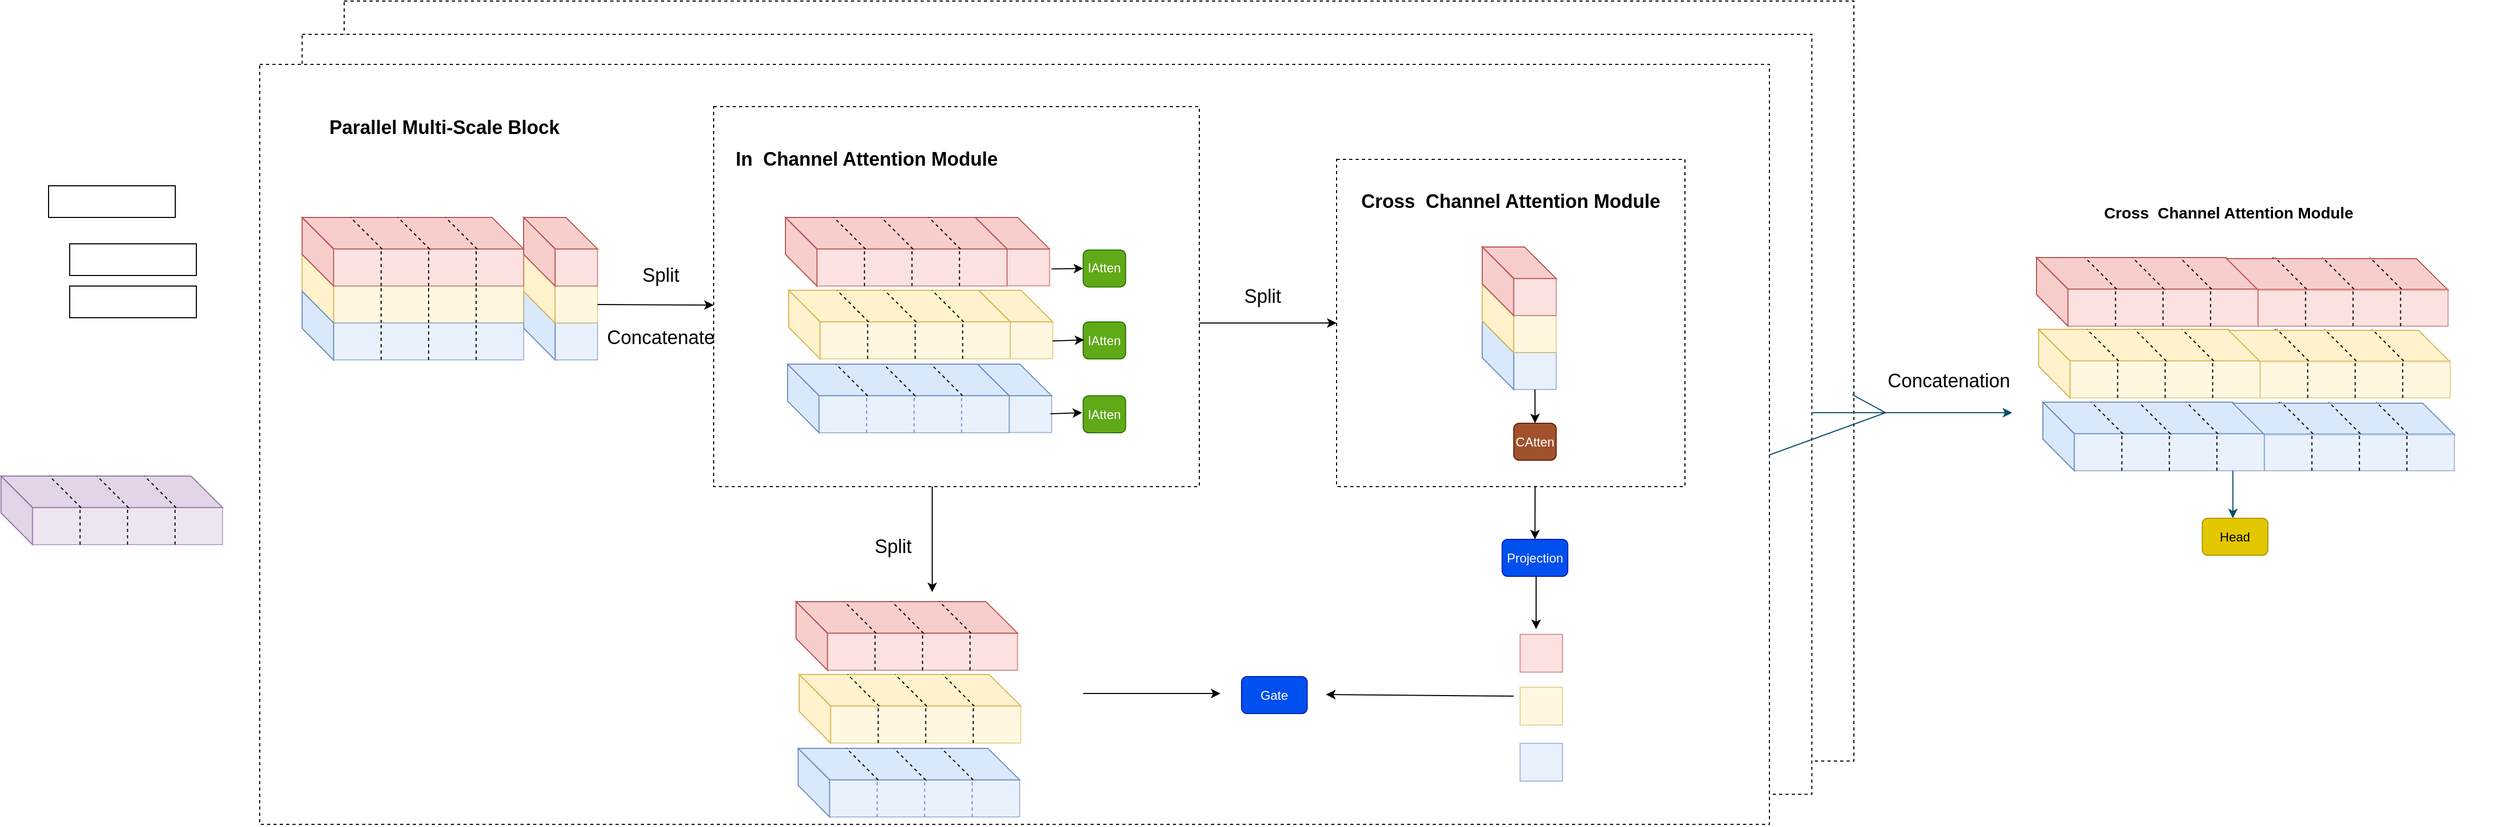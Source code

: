 <mxfile version="22.1.0" type="github">
  <diagram name="第 1 页" id="wZ13EeWJKWFvQt3x4rx6">
    <mxGraphModel dx="1701" dy="1831" grid="1" gridSize="10" guides="1" tooltips="1" connect="1" arrows="1" fold="1" page="1" pageScale="1" pageWidth="827" pageHeight="1169" math="0" shadow="0">
      <root>
        <mxCell id="0" />
        <mxCell id="1" parent="0" />
        <mxCell id="IT8IMpOZwN_9MQMlR_QI-182" value="" style="rounded=0;whiteSpace=wrap;html=1;align=center;verticalAlign=middle;fontFamily=Helvetica;fontSize=12;dashed=1;" vertex="1" parent="1">
          <mxGeometry x="300" y="-20" width="1430" height="720" as="geometry" />
        </mxCell>
        <mxCell id="IT8IMpOZwN_9MQMlR_QI-181" value="" style="rounded=0;whiteSpace=wrap;html=1;align=center;verticalAlign=middle;fontFamily=Helvetica;fontSize=12;dashed=1;" vertex="1" parent="1">
          <mxGeometry x="260.18" y="11.5" width="1430" height="720" as="geometry" />
        </mxCell>
        <mxCell id="IT8IMpOZwN_9MQMlR_QI-180" value="" style="rounded=0;whiteSpace=wrap;html=1;align=center;verticalAlign=middle;fontFamily=Helvetica;fontSize=12;dashed=1;" vertex="1" parent="1">
          <mxGeometry x="220" y="40" width="1430" height="720" as="geometry" />
        </mxCell>
        <mxCell id="IT8IMpOZwN_9MQMlR_QI-125" value="" style="rounded=0;whiteSpace=wrap;html=1;strokeColor=default;align=center;verticalAlign=middle;fontFamily=Helvetica;fontSize=12;fontColor=default;fillColor=none;dashed=1;" vertex="1" parent="1">
          <mxGeometry x="1240" y="130" width="330" height="310" as="geometry" />
        </mxCell>
        <mxCell id="IT8IMpOZwN_9MQMlR_QI-112" value="" style="rounded=0;whiteSpace=wrap;html=1;strokeColor=default;align=center;verticalAlign=middle;fontFamily=Helvetica;fontSize=12;fontColor=default;fillColor=none;dashed=1;" vertex="1" parent="1">
          <mxGeometry x="650" y="80" width="460" height="360" as="geometry" />
        </mxCell>
        <mxCell id="IT8IMpOZwN_9MQMlR_QI-48" value="" style="rounded=0;whiteSpace=wrap;html=1;strokeColor=#6c8ebf;align=center;verticalAlign=middle;fontFamily=Helvetica;fontSize=12;fillColor=#dae8fc;opacity=60;" vertex="1" parent="1">
          <mxGeometry x="499.82" y="285" width="40.18" height="35" as="geometry" />
        </mxCell>
        <mxCell id="IT8IMpOZwN_9MQMlR_QI-49" value="" style="shape=parallelogram;perimeter=parallelogramPerimeter;whiteSpace=wrap;html=1;fixedSize=1;points=[[0,0,0,0,0],[0,0.25,0,0,0],[0,0.5,0,0,0],[0,0.75,0,0,0],[0.12,1,0,0,2],[0.25,0,0,0,0],[0.25,1,0,0,0],[0.5,0,0,0,0],[0.5,1,0,0,0],[0.75,0,0,0,0],[0.75,1,0,0,0],[1,0,0,0,0],[1,0.25,0,0,0],[1,0.5,0,0,0],[1,0.75,0,0,0],[1,1,0,0,0]];direction=south;flipH=0;container=1;movable=1;resizable=1;rotatable=1;deletable=1;editable=1;locked=0;connectable=1;size=30;fillColor=#dae8fc;strokeColor=#6c8ebf;" vertex="1" parent="1">
          <mxGeometry x="470" y="255" width="29.82" height="65" as="geometry">
            <mxRectangle x="280" y="200" width="50" height="40" as="alternateBounds" />
          </mxGeometry>
        </mxCell>
        <mxCell id="IT8IMpOZwN_9MQMlR_QI-47" value="" style="shape=parallelogram;perimeter=parallelogramPerimeter;whiteSpace=wrap;html=1;fixedSize=1;points=[[0,0,0,0,0],[0,0.25,0,0,0],[0,0.5,0,0,0],[0,0.75,0,0,0],[0.12,1,0,0,2],[0.25,0,0,0,0],[0.25,1,0,0,0],[0.5,0,0,0,0],[0.5,1,0,0,0],[0.75,0,0,0,0],[0.75,1,0,0,0],[1,0,0,0,0],[1,0.25,0,0,0],[1,0.5,0,0,0],[1,0.75,0,0,0],[1,1,0,0,0]];direction=south;flipH=0;container=1;movable=1;resizable=1;rotatable=1;deletable=1;editable=1;locked=0;connectable=1;size=30;fillColor=#fff2cc;strokeColor=#d6b656;" vertex="1" parent="1">
          <mxGeometry x="470" y="220" width="29.82" height="65" as="geometry">
            <mxRectangle x="280" y="200" width="50" height="40" as="alternateBounds" />
          </mxGeometry>
        </mxCell>
        <mxCell id="dKwMKBpl6AtvwzmfxyNu-1" value="" style="rounded=0;whiteSpace=wrap;html=1;" parent="1" vertex="1">
          <mxGeometry x="20" y="155" width="120" height="30" as="geometry" />
        </mxCell>
        <mxCell id="IT8IMpOZwN_9MQMlR_QI-46" value="" style="rounded=0;whiteSpace=wrap;html=1;strokeColor=#d6b656;align=center;verticalAlign=middle;fontFamily=Helvetica;fontSize=12;fillColor=#fff2cc;opacity=60;" vertex="1" parent="1">
          <mxGeometry x="499.82" y="250" width="40.18" height="35" as="geometry" />
        </mxCell>
        <mxCell id="dKwMKBpl6AtvwzmfxyNu-2" value="" style="rounded=0;whiteSpace=wrap;html=1;" parent="1" vertex="1">
          <mxGeometry x="40" y="250" width="120" height="30" as="geometry" />
        </mxCell>
        <mxCell id="dKwMKBpl6AtvwzmfxyNu-3" value="" style="rounded=0;whiteSpace=wrap;html=1;" parent="1" vertex="1">
          <mxGeometry x="40" y="210" width="120" height="30" as="geometry" />
        </mxCell>
        <mxCell id="Rn8pzBqu3v2TeswD3Hwm-75" value="" style="group" parent="1" vertex="1" connectable="0">
          <mxGeometry x="-25" y="430" width="209.82" height="65" as="geometry" />
        </mxCell>
        <mxCell id="Rn8pzBqu3v2TeswD3Hwm-76" value="" style="endArrow=none;html=1;rounded=0;fontFamily=Helvetica;fontSize=12;fontColor=default;exitX=0.153;exitY=0;exitDx=0;exitDy=0;exitPerimeter=0;entryX=1;entryY=0;entryDx=0;entryDy=0;dashed=1;" parent="Rn8pzBqu3v2TeswD3Hwm-75" edge="1">
          <mxGeometry width="50" height="50" relative="1" as="geometry">
            <mxPoint x="89.718" y="1" as="sourcePoint" />
            <mxPoint x="121.82" y="31" as="targetPoint" />
          </mxGeometry>
        </mxCell>
        <mxCell id="Rn8pzBqu3v2TeswD3Hwm-77" value="" style="endArrow=none;html=1;rounded=0;fontFamily=Helvetica;fontSize=12;fontColor=default;exitX=0.153;exitY=0;exitDx=0;exitDy=0;exitPerimeter=0;entryX=1;entryY=0;entryDx=0;entryDy=0;dashed=1;" parent="Rn8pzBqu3v2TeswD3Hwm-75" edge="1">
          <mxGeometry width="50" height="50" relative="1" as="geometry">
            <mxPoint x="43.718" as="sourcePoint" />
            <mxPoint x="75.82" y="30" as="targetPoint" />
          </mxGeometry>
        </mxCell>
        <mxCell id="Rn8pzBqu3v2TeswD3Hwm-78" value="" style="shape=parallelogram;perimeter=parallelogramPerimeter;whiteSpace=wrap;html=1;fixedSize=1;points=[[0,0,0,0,0],[0,0.25,0,0,0],[0,0.5,0,0,0],[0,0.75,0,0,0],[0.12,1,0,0,2],[0.25,0,0,0,0],[0.25,1,0,0,0],[0.5,0,0,0,0],[0.5,1,0,0,0],[0.75,0,0,0,0],[0.75,1,0,0,0],[1,0,0,0,0],[1,0.25,0,0,0],[1,0.5,0,0,0],[1,0.75,0,0,0],[1,1,0,0,0]];direction=south;flipH=0;container=1;movable=1;resizable=1;rotatable=1;deletable=1;editable=1;locked=0;connectable=1;size=30;fillColor=#e1d5e7;strokeColor=#9673a6;" parent="Rn8pzBqu3v2TeswD3Hwm-75" vertex="1">
          <mxGeometry width="29.82" height="65" as="geometry">
            <mxRectangle x="280" y="200" width="50" height="40" as="alternateBounds" />
          </mxGeometry>
        </mxCell>
        <mxCell id="Rn8pzBqu3v2TeswD3Hwm-79" value="" style="shape=parallelogram;perimeter=parallelogramPerimeter;whiteSpace=wrap;html=1;fixedSize=1;points=[[0,0,0,0,0],[0,0.25,0,0,0],[0,0.5,0,0,0],[0,0.75,0,0,0],[0.12,1,0,0,2],[0.25,0,0,0,0],[0.25,1,0,0,0],[0.5,0,0,0,0],[0.5,1,0,0,0],[0.75,0,0,0,0],[0.75,1,0,0,0],[1,0,0,0,0],[1,0.25,0,0,0],[1,0.5,0,0,0],[1,0.75,0,0,0],[1,1,0,0,0]];direction=west;flipH=0;container=1;movable=1;resizable=1;rotatable=1;deletable=1;editable=1;locked=0;connectable=1;size=30;flipV=1;fillColor=#e1d5e7;strokeColor=#9673a6;" parent="Rn8pzBqu3v2TeswD3Hwm-75" vertex="1">
          <mxGeometry width="209.82" height="29.82" as="geometry">
            <mxRectangle x="280" y="200" width="50" height="40" as="alternateBounds" />
          </mxGeometry>
        </mxCell>
        <mxCell id="Rn8pzBqu3v2TeswD3Hwm-80" value="" style="rounded=0;whiteSpace=wrap;html=1;strokeColor=#9673a6;align=center;verticalAlign=middle;fontFamily=Helvetica;fontSize=12;fillColor=#e1d5e7;opacity=60;" parent="Rn8pzBqu3v2TeswD3Hwm-75" vertex="1">
          <mxGeometry x="29.82" y="30" width="180" height="35" as="geometry" />
        </mxCell>
        <mxCell id="Rn8pzBqu3v2TeswD3Hwm-81" value="" style="endArrow=none;html=1;rounded=0;fontFamily=Helvetica;fontSize=12;fontColor=default;exitX=0.25;exitY=0;exitDx=0;exitDy=0;" parent="Rn8pzBqu3v2TeswD3Hwm-75" source="Rn8pzBqu3v2TeswD3Hwm-80" target="Rn8pzBqu3v2TeswD3Hwm-79" edge="1">
          <mxGeometry width="50" height="50" relative="1" as="geometry">
            <mxPoint x="-130.18" y="295" as="sourcePoint" />
            <mxPoint x="-80.18" y="105" as="targetPoint" />
          </mxGeometry>
        </mxCell>
        <mxCell id="Rn8pzBqu3v2TeswD3Hwm-82" style="edgeStyle=orthogonalEdgeStyle;rounded=0;orthogonalLoop=1;jettySize=auto;html=1;exitX=0.5;exitY=1;exitDx=0;exitDy=0;fontFamily=Helvetica;fontSize=12;fontColor=default;" parent="Rn8pzBqu3v2TeswD3Hwm-75" source="Rn8pzBqu3v2TeswD3Hwm-80" target="Rn8pzBqu3v2TeswD3Hwm-80" edge="1">
          <mxGeometry relative="1" as="geometry" />
        </mxCell>
        <mxCell id="Rn8pzBqu3v2TeswD3Hwm-83" value="" style="endArrow=none;html=1;rounded=0;fontFamily=Helvetica;fontSize=12;fontColor=default;entryX=0.25;entryY=0;entryDx=0;entryDy=0;exitX=0.25;exitY=1;exitDx=0;exitDy=0;dashed=1;" parent="Rn8pzBqu3v2TeswD3Hwm-75" source="Rn8pzBqu3v2TeswD3Hwm-80" target="Rn8pzBqu3v2TeswD3Hwm-80" edge="1">
          <mxGeometry width="50" height="50" relative="1" as="geometry">
            <mxPoint x="-20.18" y="235" as="sourcePoint" />
            <mxPoint x="29.82" y="185" as="targetPoint" />
          </mxGeometry>
        </mxCell>
        <mxCell id="Rn8pzBqu3v2TeswD3Hwm-84" value="" style="endArrow=none;html=1;rounded=0;fontFamily=Helvetica;fontSize=12;fontColor=default;entryX=0.5;entryY=0;entryDx=0;entryDy=0;exitX=0.5;exitY=1;exitDx=0;exitDy=0;dashed=1;" parent="Rn8pzBqu3v2TeswD3Hwm-75" source="Rn8pzBqu3v2TeswD3Hwm-80" target="Rn8pzBqu3v2TeswD3Hwm-80" edge="1">
          <mxGeometry width="50" height="50" relative="1" as="geometry">
            <mxPoint x="69.82" y="215" as="sourcePoint" />
            <mxPoint x="119.82" y="165" as="targetPoint" />
          </mxGeometry>
        </mxCell>
        <mxCell id="Rn8pzBqu3v2TeswD3Hwm-85" value="" style="endArrow=none;html=1;rounded=0;fontFamily=Helvetica;fontSize=12;fontColor=default;entryX=0.75;entryY=0;entryDx=0;entryDy=0;exitX=0.75;exitY=1;exitDx=0;exitDy=0;dashed=1;" parent="Rn8pzBqu3v2TeswD3Hwm-75" source="Rn8pzBqu3v2TeswD3Hwm-80" target="Rn8pzBqu3v2TeswD3Hwm-80" edge="1">
          <mxGeometry width="50" height="50" relative="1" as="geometry">
            <mxPoint x="199.82" y="175" as="sourcePoint" />
            <mxPoint x="249.82" y="125" as="targetPoint" />
          </mxGeometry>
        </mxCell>
        <mxCell id="Rn8pzBqu3v2TeswD3Hwm-86" value="" style="endArrow=none;html=1;rounded=0;fontFamily=Helvetica;fontSize=12;fontColor=default;entryX=0.143;entryY=0;entryDx=0;entryDy=0;entryPerimeter=0;exitX=1;exitY=0;exitDx=0;exitDy=0;dashed=1;" parent="Rn8pzBqu3v2TeswD3Hwm-75" edge="1">
          <mxGeometry width="50" height="50" relative="1" as="geometry">
            <mxPoint x="165.82" y="30" as="sourcePoint" />
            <mxPoint x="135.816" as="targetPoint" />
          </mxGeometry>
        </mxCell>
        <mxCell id="Rn8pzBqu3v2TeswD3Hwm-87" value="" style="endArrow=none;html=1;rounded=0;fontFamily=Helvetica;fontSize=12;fontColor=default;entryX=0.143;entryY=0;entryDx=0;entryDy=0;entryPerimeter=0;exitX=1;exitY=0;exitDx=0;exitDy=0;dashed=1;" parent="Rn8pzBqu3v2TeswD3Hwm-75" edge="1">
          <mxGeometry width="50" height="50" relative="1" as="geometry">
            <mxPoint x="120.82" y="30" as="sourcePoint" />
            <mxPoint x="90.816" as="targetPoint" />
          </mxGeometry>
        </mxCell>
        <mxCell id="Rn8pzBqu3v2TeswD3Hwm-88" value="" style="endArrow=none;html=1;rounded=0;fontFamily=Helvetica;fontSize=12;fontColor=default;entryX=0.143;entryY=0;entryDx=0;entryDy=0;entryPerimeter=0;exitX=1;exitY=0;exitDx=0;exitDy=0;dashed=1;" parent="Rn8pzBqu3v2TeswD3Hwm-75" edge="1">
          <mxGeometry width="50" height="50" relative="1" as="geometry">
            <mxPoint x="75.82" y="30" as="sourcePoint" />
            <mxPoint x="45.816" as="targetPoint" />
          </mxGeometry>
        </mxCell>
        <mxCell id="Rn8pzBqu3v2TeswD3Hwm-131" value="" style="rounded=0;whiteSpace=wrap;html=1;strokeColor=#d6b656;align=center;verticalAlign=middle;fontFamily=Helvetica;fontSize=12;fillColor=#fff2cc;opacity=60;" parent="1" vertex="1">
          <mxGeometry x="290" y="250" width="180" height="35" as="geometry" />
        </mxCell>
        <mxCell id="Rn8pzBqu3v2TeswD3Hwm-132" value="" style="shape=parallelogram;perimeter=parallelogramPerimeter;whiteSpace=wrap;html=1;fixedSize=1;points=[[0,0,0,0,0],[0,0.25,0,0,0],[0,0.5,0,0,0],[0,0.75,0,0,0],[0.12,1,0,0,2],[0.25,0,0,0,0],[0.25,1,0,0,0],[0.5,0,0,0,0],[0.5,1,0,0,0],[0.75,0,0,0,0],[0.75,1,0,0,0],[1,0,0,0,0],[1,0.25,0,0,0],[1,0.5,0,0,0],[1,0.75,0,0,0],[1,1,0,0,0]];direction=south;flipH=0;container=1;movable=1;resizable=1;rotatable=1;deletable=1;editable=1;locked=0;connectable=1;size=30;fillColor=#fff2cc;strokeColor=#d6b656;" parent="1" vertex="1">
          <mxGeometry x="260.18" y="220" width="29.82" height="65" as="geometry">
            <mxRectangle x="280" y="200" width="50" height="40" as="alternateBounds" />
          </mxGeometry>
        </mxCell>
        <mxCell id="Rn8pzBqu3v2TeswD3Hwm-133" value="" style="endArrow=none;html=1;rounded=0;fontFamily=Helvetica;fontSize=12;fontColor=default;entryX=0.25;entryY=0;entryDx=0;entryDy=0;exitX=0.25;exitY=1;exitDx=0;exitDy=0;dashed=1;" parent="1" source="Rn8pzBqu3v2TeswD3Hwm-131" target="Rn8pzBqu3v2TeswD3Hwm-131" edge="1">
          <mxGeometry width="50" height="50" relative="1" as="geometry">
            <mxPoint x="360" y="440" as="sourcePoint" />
            <mxPoint x="410" y="390" as="targetPoint" />
          </mxGeometry>
        </mxCell>
        <mxCell id="Rn8pzBqu3v2TeswD3Hwm-134" value="" style="endArrow=none;html=1;rounded=0;fontFamily=Helvetica;fontSize=12;fontColor=default;entryX=0.5;entryY=0;entryDx=0;entryDy=0;exitX=0.5;exitY=1;exitDx=0;exitDy=0;dashed=1;" parent="1" source="Rn8pzBqu3v2TeswD3Hwm-131" target="Rn8pzBqu3v2TeswD3Hwm-131" edge="1">
          <mxGeometry width="50" height="50" relative="1" as="geometry">
            <mxPoint x="345" y="295" as="sourcePoint" />
            <mxPoint x="345" y="260" as="targetPoint" />
          </mxGeometry>
        </mxCell>
        <mxCell id="Rn8pzBqu3v2TeswD3Hwm-135" value="" style="endArrow=none;html=1;rounded=0;fontFamily=Helvetica;fontSize=12;fontColor=default;entryX=0.75;entryY=0;entryDx=0;entryDy=0;exitX=0.75;exitY=1;exitDx=0;exitDy=0;dashed=1;" parent="1" source="Rn8pzBqu3v2TeswD3Hwm-131" target="Rn8pzBqu3v2TeswD3Hwm-131" edge="1">
          <mxGeometry width="50" height="50" relative="1" as="geometry">
            <mxPoint x="390" y="295" as="sourcePoint" />
            <mxPoint x="390" y="260" as="targetPoint" />
          </mxGeometry>
        </mxCell>
        <mxCell id="Rn8pzBqu3v2TeswD3Hwm-136" value="" style="rounded=0;whiteSpace=wrap;html=1;strokeColor=#6c8ebf;align=center;verticalAlign=middle;fontFamily=Helvetica;fontSize=12;fillColor=#dae8fc;opacity=60;" parent="1" vertex="1">
          <mxGeometry x="290" y="285" width="180" height="35" as="geometry" />
        </mxCell>
        <mxCell id="Rn8pzBqu3v2TeswD3Hwm-137" value="" style="shape=parallelogram;perimeter=parallelogramPerimeter;whiteSpace=wrap;html=1;fixedSize=1;points=[[0,0,0,0,0],[0,0.25,0,0,0],[0,0.5,0,0,0],[0,0.75,0,0,0],[0.12,1,0,0,2],[0.25,0,0,0,0],[0.25,1,0,0,0],[0.5,0,0,0,0],[0.5,1,0,0,0],[0.75,0,0,0,0],[0.75,1,0,0,0],[1,0,0,0,0],[1,0.25,0,0,0],[1,0.5,0,0,0],[1,0.75,0,0,0],[1,1,0,0,0]];direction=south;flipH=0;container=1;movable=1;resizable=1;rotatable=1;deletable=1;editable=1;locked=0;connectable=1;size=30;fillColor=#dae8fc;strokeColor=#6c8ebf;" parent="1" vertex="1">
          <mxGeometry x="260.18" y="255" width="29.82" height="65" as="geometry">
            <mxRectangle x="280" y="200" width="50" height="40" as="alternateBounds" />
          </mxGeometry>
        </mxCell>
        <mxCell id="Rn8pzBqu3v2TeswD3Hwm-142" value="" style="endArrow=none;html=1;rounded=0;fontFamily=Helvetica;fontSize=12;fontColor=default;entryX=0.25;entryY=0;entryDx=0;entryDy=0;exitX=0.25;exitY=1;exitDx=0;exitDy=0;dashed=1;" parent="1" source="Rn8pzBqu3v2TeswD3Hwm-136" target="Rn8pzBqu3v2TeswD3Hwm-136" edge="1">
          <mxGeometry width="50" height="50" relative="1" as="geometry">
            <mxPoint x="290" y="460" as="sourcePoint" />
            <mxPoint x="340" y="410" as="targetPoint" />
          </mxGeometry>
        </mxCell>
        <mxCell id="Rn8pzBqu3v2TeswD3Hwm-143" value="" style="endArrow=none;html=1;rounded=0;fontFamily=Helvetica;fontSize=12;fontColor=default;entryX=0.5;entryY=0;entryDx=0;entryDy=0;exitX=0.5;exitY=1;exitDx=0;exitDy=0;dashed=1;" parent="1" source="Rn8pzBqu3v2TeswD3Hwm-136" target="Rn8pzBqu3v2TeswD3Hwm-136" edge="1">
          <mxGeometry width="50" height="50" relative="1" as="geometry">
            <mxPoint x="280" y="460" as="sourcePoint" />
            <mxPoint x="330" y="410" as="targetPoint" />
          </mxGeometry>
        </mxCell>
        <mxCell id="Rn8pzBqu3v2TeswD3Hwm-144" value="" style="endArrow=none;html=1;rounded=0;fontFamily=Helvetica;fontSize=12;fontColor=default;entryX=0.75;entryY=0;entryDx=0;entryDy=0;exitX=0.75;exitY=1;exitDx=0;exitDy=0;dashed=1;" parent="1" source="Rn8pzBqu3v2TeswD3Hwm-136" target="Rn8pzBqu3v2TeswD3Hwm-136" edge="1">
          <mxGeometry width="50" height="50" relative="1" as="geometry">
            <mxPoint x="490" y="490" as="sourcePoint" />
            <mxPoint x="540" y="440" as="targetPoint" />
          </mxGeometry>
        </mxCell>
        <mxCell id="Rn8pzBqu3v2TeswD3Hwm-46" value="" style="endArrow=none;html=1;rounded=0;fontFamily=Helvetica;fontSize=12;fontColor=default;exitX=0.153;exitY=0;exitDx=0;exitDy=0;exitPerimeter=0;entryX=1;entryY=0;entryDx=0;entryDy=0;dashed=1;" parent="1" edge="1">
          <mxGeometry width="50" height="50" relative="1" as="geometry">
            <mxPoint x="349.898" y="186" as="sourcePoint" />
            <mxPoint x="382" y="216" as="targetPoint" />
          </mxGeometry>
        </mxCell>
        <mxCell id="Rn8pzBqu3v2TeswD3Hwm-47" value="" style="endArrow=none;html=1;rounded=0;fontFamily=Helvetica;fontSize=12;fontColor=default;exitX=0.153;exitY=0;exitDx=0;exitDy=0;exitPerimeter=0;entryX=1;entryY=0;entryDx=0;entryDy=0;dashed=1;" parent="1" edge="1">
          <mxGeometry width="50" height="50" relative="1" as="geometry">
            <mxPoint x="303.898" y="185" as="sourcePoint" />
            <mxPoint x="336" y="215" as="targetPoint" />
          </mxGeometry>
        </mxCell>
        <mxCell id="Rn8pzBqu3v2TeswD3Hwm-15" value="" style="shape=parallelogram;perimeter=parallelogramPerimeter;whiteSpace=wrap;html=1;fixedSize=1;points=[[0,0,0,0,0],[0,0.25,0,0,0],[0,0.5,0,0,0],[0,0.75,0,0,0],[0.12,1,0,0,2],[0.25,0,0,0,0],[0.25,1,0,0,0],[0.5,0,0,0,0],[0.5,1,0,0,0],[0.75,0,0,0,0],[0.75,1,0,0,0],[1,0,0,0,0],[1,0.25,0,0,0],[1,0.5,0,0,0],[1,0.75,0,0,0],[1,1,0,0,0]];direction=south;flipH=0;container=1;movable=1;resizable=1;rotatable=1;deletable=1;editable=1;locked=0;connectable=1;size=30;fillColor=#f8cecc;strokeColor=#b85450;" parent="1" vertex="1">
          <mxGeometry x="260.18" y="185" width="29.82" height="65" as="geometry">
            <mxRectangle x="280" y="200" width="50" height="40" as="alternateBounds" />
          </mxGeometry>
        </mxCell>
        <mxCell id="Rn8pzBqu3v2TeswD3Hwm-16" value="" style="shape=parallelogram;perimeter=parallelogramPerimeter;whiteSpace=wrap;html=1;fixedSize=1;points=[[0,0,0,0,0],[0,0.25,0,0,0],[0,0.5,0,0,0],[0,0.75,0,0,0],[0.12,1,0,0,2],[0.25,0,0,0,0],[0.25,1,0,0,0],[0.5,0,0,0,0],[0.5,1,0,0,0],[0.75,0,0,0,0],[0.75,1,0,0,0],[1,0,0,0,0],[1,0.25,0,0,0],[1,0.5,0,0,0],[1,0.75,0,0,0],[1,1,0,0,0]];direction=west;flipH=0;container=1;movable=1;resizable=1;rotatable=1;deletable=1;editable=1;locked=0;connectable=1;size=30;flipV=1;fillColor=#f8cecc;strokeColor=#b85450;" parent="1" vertex="1">
          <mxGeometry x="260.18" y="185" width="209.82" height="29.82" as="geometry">
            <mxRectangle x="280" y="200" width="50" height="40" as="alternateBounds" />
          </mxGeometry>
        </mxCell>
        <mxCell id="Rn8pzBqu3v2TeswD3Hwm-19" value="" style="rounded=0;whiteSpace=wrap;html=1;strokeColor=#b85450;align=center;verticalAlign=middle;fontFamily=Helvetica;fontSize=12;fillColor=#f8cecc;opacity=60;" parent="1" vertex="1">
          <mxGeometry x="290" y="215" width="180" height="35" as="geometry" />
        </mxCell>
        <mxCell id="Rn8pzBqu3v2TeswD3Hwm-35" value="" style="endArrow=none;html=1;rounded=0;fontFamily=Helvetica;fontSize=12;fontColor=default;exitX=0.25;exitY=0;exitDx=0;exitDy=0;" parent="1" source="Rn8pzBqu3v2TeswD3Hwm-19" target="Rn8pzBqu3v2TeswD3Hwm-16" edge="1">
          <mxGeometry width="50" height="50" relative="1" as="geometry">
            <mxPoint x="130" y="480" as="sourcePoint" />
            <mxPoint x="180" y="290" as="targetPoint" />
          </mxGeometry>
        </mxCell>
        <mxCell id="Rn8pzBqu3v2TeswD3Hwm-48" style="edgeStyle=orthogonalEdgeStyle;rounded=0;orthogonalLoop=1;jettySize=auto;html=1;exitX=0.5;exitY=1;exitDx=0;exitDy=0;fontFamily=Helvetica;fontSize=12;fontColor=default;" parent="1" source="Rn8pzBqu3v2TeswD3Hwm-19" target="Rn8pzBqu3v2TeswD3Hwm-19" edge="1">
          <mxGeometry relative="1" as="geometry" />
        </mxCell>
        <mxCell id="Rn8pzBqu3v2TeswD3Hwm-49" value="" style="endArrow=none;html=1;rounded=0;fontFamily=Helvetica;fontSize=12;fontColor=default;entryX=0.25;entryY=0;entryDx=0;entryDy=0;exitX=0.25;exitY=1;exitDx=0;exitDy=0;dashed=1;" parent="1" source="Rn8pzBqu3v2TeswD3Hwm-19" target="Rn8pzBqu3v2TeswD3Hwm-19" edge="1">
          <mxGeometry width="50" height="50" relative="1" as="geometry">
            <mxPoint x="240" y="420" as="sourcePoint" />
            <mxPoint x="290" y="370" as="targetPoint" />
          </mxGeometry>
        </mxCell>
        <mxCell id="Rn8pzBqu3v2TeswD3Hwm-50" value="" style="endArrow=none;html=1;rounded=0;fontFamily=Helvetica;fontSize=12;fontColor=default;entryX=0.5;entryY=0;entryDx=0;entryDy=0;exitX=0.5;exitY=1;exitDx=0;exitDy=0;dashed=1;" parent="1" source="Rn8pzBqu3v2TeswD3Hwm-19" target="Rn8pzBqu3v2TeswD3Hwm-19" edge="1">
          <mxGeometry width="50" height="50" relative="1" as="geometry">
            <mxPoint x="330" y="400" as="sourcePoint" />
            <mxPoint x="380" y="350" as="targetPoint" />
          </mxGeometry>
        </mxCell>
        <mxCell id="Rn8pzBqu3v2TeswD3Hwm-51" value="" style="endArrow=none;html=1;rounded=0;fontFamily=Helvetica;fontSize=12;fontColor=default;entryX=0.75;entryY=0;entryDx=0;entryDy=0;exitX=0.75;exitY=1;exitDx=0;exitDy=0;dashed=1;" parent="1" source="Rn8pzBqu3v2TeswD3Hwm-19" target="Rn8pzBqu3v2TeswD3Hwm-19" edge="1">
          <mxGeometry width="50" height="50" relative="1" as="geometry">
            <mxPoint x="460" y="360" as="sourcePoint" />
            <mxPoint x="510" y="310" as="targetPoint" />
          </mxGeometry>
        </mxCell>
        <mxCell id="Rn8pzBqu3v2TeswD3Hwm-54" value="" style="endArrow=none;html=1;rounded=0;fontFamily=Helvetica;fontSize=12;fontColor=default;entryX=0.143;entryY=0;entryDx=0;entryDy=0;entryPerimeter=0;exitX=1;exitY=0;exitDx=0;exitDy=0;dashed=1;" parent="1" edge="1">
          <mxGeometry width="50" height="50" relative="1" as="geometry">
            <mxPoint x="426" y="215" as="sourcePoint" />
            <mxPoint x="395.996" y="185" as="targetPoint" />
          </mxGeometry>
        </mxCell>
        <mxCell id="Rn8pzBqu3v2TeswD3Hwm-55" value="" style="endArrow=none;html=1;rounded=0;fontFamily=Helvetica;fontSize=12;fontColor=default;entryX=0.143;entryY=0;entryDx=0;entryDy=0;entryPerimeter=0;exitX=1;exitY=0;exitDx=0;exitDy=0;dashed=1;" parent="1" edge="1">
          <mxGeometry width="50" height="50" relative="1" as="geometry">
            <mxPoint x="381" y="215" as="sourcePoint" />
            <mxPoint x="350.996" y="185" as="targetPoint" />
          </mxGeometry>
        </mxCell>
        <mxCell id="Rn8pzBqu3v2TeswD3Hwm-56" value="" style="endArrow=none;html=1;rounded=0;fontFamily=Helvetica;fontSize=12;fontColor=default;entryX=0.143;entryY=0;entryDx=0;entryDy=0;entryPerimeter=0;exitX=1;exitY=0;exitDx=0;exitDy=0;dashed=1;" parent="1" edge="1">
          <mxGeometry width="50" height="50" relative="1" as="geometry">
            <mxPoint x="336" y="215" as="sourcePoint" />
            <mxPoint x="305.996" y="185" as="targetPoint" />
          </mxGeometry>
        </mxCell>
        <mxCell id="IT8IMpOZwN_9MQMlR_QI-19" value="" style="shape=parallelogram;perimeter=parallelogramPerimeter;whiteSpace=wrap;html=1;fixedSize=1;points=[[0,0,0,0,0],[0,0.25,0,0,0],[0,0.5,0,0,0],[0,0.75,0,0,0],[0.12,1,0,0,2],[0.25,0,0,0,0],[0.25,1,0,0,0],[0.5,0,0,0,0],[0.5,1,0,0,0],[0.75,0,0,0,0],[0.75,1,0,0,0],[1,0,0,0,0],[1,0.25,0,0,0],[1,0.5,0,0,0],[1,0.75,0,0,0],[1,1,0,0,0]];direction=west;flipH=0;container=1;movable=1;resizable=1;rotatable=1;deletable=1;editable=1;locked=0;connectable=1;size=30;flipV=1;fillColor=#f8cecc;strokeColor=#b85450;" vertex="1" parent="1">
          <mxGeometry x="470" y="185" width="70" height="29.82" as="geometry">
            <mxRectangle x="280" y="200" width="50" height="40" as="alternateBounds" />
          </mxGeometry>
        </mxCell>
        <mxCell id="IT8IMpOZwN_9MQMlR_QI-18" value="" style="shape=parallelogram;perimeter=parallelogramPerimeter;whiteSpace=wrap;html=1;fixedSize=1;points=[[0,0,0,0,0],[0,0.25,0,0,0],[0,0.5,0,0,0],[0,0.75,0,0,0],[0.12,1,0,0,2],[0.25,0,0,0,0],[0.25,1,0,0,0],[0.5,0,0,0,0],[0.5,1,0,0,0],[0.75,0,0,0,0],[0.75,1,0,0,0],[1,0,0,0,0],[1,0.25,0,0,0],[1,0.5,0,0,0],[1,0.75,0,0,0],[1,1,0,0,0]];direction=south;flipH=0;container=1;movable=1;resizable=1;rotatable=1;deletable=1;editable=1;locked=0;connectable=1;size=30;fillColor=#f8cecc;strokeColor=#b85450;" vertex="1" parent="1">
          <mxGeometry x="470" y="185" width="29.82" height="65" as="geometry">
            <mxRectangle x="280" y="200" width="50" height="40" as="alternateBounds" />
          </mxGeometry>
        </mxCell>
        <mxCell id="IT8IMpOZwN_9MQMlR_QI-20" value="" style="rounded=0;whiteSpace=wrap;html=1;strokeColor=#b85450;align=center;verticalAlign=middle;fontFamily=Helvetica;fontSize=12;fillColor=#f8cecc;opacity=60;" vertex="1" parent="1">
          <mxGeometry x="499.82" y="215" width="40.18" height="35" as="geometry" />
        </mxCell>
        <mxCell id="IT8IMpOZwN_9MQMlR_QI-21" value="" style="endArrow=none;html=1;rounded=0;fontFamily=Helvetica;fontSize=12;fontColor=default;exitX=0.25;exitY=0;exitDx=0;exitDy=0;" edge="1" parent="1" source="IT8IMpOZwN_9MQMlR_QI-20" target="IT8IMpOZwN_9MQMlR_QI-19">
          <mxGeometry width="50" height="50" relative="1" as="geometry">
            <mxPoint x="339.82" y="480" as="sourcePoint" />
            <mxPoint x="389.82" y="290" as="targetPoint" />
          </mxGeometry>
        </mxCell>
        <mxCell id="IT8IMpOZwN_9MQMlR_QI-67" value="" style="group" vertex="1" connectable="0" parent="1">
          <mxGeometry x="718" y="185" width="252" height="65" as="geometry" />
        </mxCell>
        <mxCell id="IT8IMpOZwN_9MQMlR_QI-65" value="" style="rounded=0;whiteSpace=wrap;html=1;strokeColor=#b85450;align=center;verticalAlign=middle;fontFamily=Helvetica;fontSize=12;fillColor=#f8cecc;opacity=60;movable=1;resizable=1;rotatable=1;deletable=1;editable=1;locked=0;connectable=1;" vertex="1" parent="IT8IMpOZwN_9MQMlR_QI-67">
          <mxGeometry x="210" y="29.82" width="40.18" height="35" as="geometry" />
        </mxCell>
        <mxCell id="IT8IMpOZwN_9MQMlR_QI-50" value="" style="group;movable=1;resizable=1;rotatable=1;deletable=1;editable=1;locked=0;connectable=1;" vertex="1" connectable="0" parent="IT8IMpOZwN_9MQMlR_QI-67">
          <mxGeometry width="252" height="65" as="geometry" />
        </mxCell>
        <mxCell id="IT8IMpOZwN_9MQMlR_QI-51" value="" style="endArrow=none;html=1;rounded=0;fontFamily=Helvetica;fontSize=12;fontColor=default;exitX=0.153;exitY=0;exitDx=0;exitDy=0;exitPerimeter=0;entryX=1;entryY=0;entryDx=0;entryDy=0;dashed=1;movable=1;resizable=1;rotatable=1;deletable=1;editable=1;locked=0;connectable=1;" edge="1" parent="IT8IMpOZwN_9MQMlR_QI-50">
          <mxGeometry width="50" height="50" relative="1" as="geometry">
            <mxPoint x="89.718" y="1" as="sourcePoint" />
            <mxPoint x="121.82" y="31" as="targetPoint" />
          </mxGeometry>
        </mxCell>
        <mxCell id="IT8IMpOZwN_9MQMlR_QI-52" value="" style="endArrow=none;html=1;rounded=0;fontFamily=Helvetica;fontSize=12;fontColor=default;exitX=0.153;exitY=0;exitDx=0;exitDy=0;exitPerimeter=0;entryX=1;entryY=0;entryDx=0;entryDy=0;dashed=1;movable=1;resizable=1;rotatable=1;deletable=1;editable=1;locked=0;connectable=1;" edge="1" parent="IT8IMpOZwN_9MQMlR_QI-50">
          <mxGeometry width="50" height="50" relative="1" as="geometry">
            <mxPoint x="43.718" as="sourcePoint" />
            <mxPoint x="75.82" y="30" as="targetPoint" />
          </mxGeometry>
        </mxCell>
        <mxCell id="IT8IMpOZwN_9MQMlR_QI-53" value="" style="shape=parallelogram;perimeter=parallelogramPerimeter;whiteSpace=wrap;html=1;fixedSize=1;points=[[0,0,0,0,0],[0,0.25,0,0,0],[0,0.5,0,0,0],[0,0.75,0,0,0],[0.12,1,0,0,2],[0.25,0,0,0,0],[0.25,1,0,0,0],[0.5,0,0,0,0],[0.5,1,0,0,0],[0.75,0,0,0,0],[0.75,1,0,0,0],[1,0,0,0,0],[1,0.25,0,0,0],[1,0.5,0,0,0],[1,0.75,0,0,0],[1,1,0,0,0]];direction=south;flipH=0;container=1;movable=1;resizable=1;rotatable=1;deletable=1;editable=1;locked=0;connectable=1;size=30;fillColor=#f8cecc;strokeColor=#b85450;" vertex="1" parent="IT8IMpOZwN_9MQMlR_QI-50">
          <mxGeometry width="29.82" height="65" as="geometry">
            <mxRectangle x="280" y="200" width="50" height="40" as="alternateBounds" />
          </mxGeometry>
        </mxCell>
        <mxCell id="IT8IMpOZwN_9MQMlR_QI-54" value="" style="shape=parallelogram;perimeter=parallelogramPerimeter;whiteSpace=wrap;html=1;fixedSize=1;points=[[0,0,0,0,0],[0,0.25,0,0,0],[0,0.5,0,0,0],[0,0.75,0,0,0],[0.12,1,0,0,2],[0.25,0,0,0,0],[0.25,1,0,0,0],[0.5,0,0,0,0],[0.5,1,0,0,0],[0.75,0,0,0,0],[0.75,1,0,0,0],[1,0,0,0,0],[1,0.25,0,0,0],[1,0.5,0,0,0],[1,0.75,0,0,0],[1,1,0,0,0]];direction=west;flipH=0;container=1;movable=1;resizable=1;rotatable=1;deletable=1;editable=1;locked=0;connectable=1;size=30;flipV=1;fillColor=#f8cecc;strokeColor=#b85450;" vertex="1" parent="IT8IMpOZwN_9MQMlR_QI-50">
          <mxGeometry width="209.82" height="29.82" as="geometry">
            <mxRectangle x="280" y="200" width="50" height="40" as="alternateBounds" />
          </mxGeometry>
        </mxCell>
        <mxCell id="IT8IMpOZwN_9MQMlR_QI-55" value="" style="rounded=0;whiteSpace=wrap;html=1;strokeColor=#b85450;align=center;verticalAlign=middle;fontFamily=Helvetica;fontSize=12;fillColor=#f8cecc;opacity=60;movable=1;resizable=1;rotatable=1;deletable=1;editable=1;locked=0;connectable=1;" vertex="1" parent="IT8IMpOZwN_9MQMlR_QI-50">
          <mxGeometry x="29.82" y="30" width="180" height="35" as="geometry" />
        </mxCell>
        <mxCell id="IT8IMpOZwN_9MQMlR_QI-56" value="" style="endArrow=none;html=1;rounded=0;fontFamily=Helvetica;fontSize=12;fontColor=default;exitX=0.25;exitY=0;exitDx=0;exitDy=0;movable=1;resizable=1;rotatable=1;deletable=1;editable=1;locked=0;connectable=1;" edge="1" parent="IT8IMpOZwN_9MQMlR_QI-50" source="IT8IMpOZwN_9MQMlR_QI-55" target="IT8IMpOZwN_9MQMlR_QI-54">
          <mxGeometry width="50" height="50" relative="1" as="geometry">
            <mxPoint x="-130.18" y="295" as="sourcePoint" />
            <mxPoint x="-80.18" y="105" as="targetPoint" />
          </mxGeometry>
        </mxCell>
        <mxCell id="IT8IMpOZwN_9MQMlR_QI-57" style="edgeStyle=orthogonalEdgeStyle;rounded=0;orthogonalLoop=1;jettySize=auto;html=1;exitX=0.5;exitY=1;exitDx=0;exitDy=0;fontFamily=Helvetica;fontSize=12;fontColor=default;movable=1;resizable=1;rotatable=1;deletable=1;editable=1;locked=0;connectable=1;" edge="1" parent="IT8IMpOZwN_9MQMlR_QI-50" source="IT8IMpOZwN_9MQMlR_QI-55" target="IT8IMpOZwN_9MQMlR_QI-55">
          <mxGeometry relative="1" as="geometry" />
        </mxCell>
        <mxCell id="IT8IMpOZwN_9MQMlR_QI-58" value="" style="endArrow=none;html=1;rounded=0;fontFamily=Helvetica;fontSize=12;fontColor=default;entryX=0.25;entryY=0;entryDx=0;entryDy=0;exitX=0.25;exitY=1;exitDx=0;exitDy=0;dashed=1;movable=1;resizable=1;rotatable=1;deletable=1;editable=1;locked=0;connectable=1;" edge="1" parent="IT8IMpOZwN_9MQMlR_QI-50" source="IT8IMpOZwN_9MQMlR_QI-55" target="IT8IMpOZwN_9MQMlR_QI-55">
          <mxGeometry width="50" height="50" relative="1" as="geometry">
            <mxPoint x="-20.18" y="235" as="sourcePoint" />
            <mxPoint x="29.82" y="185" as="targetPoint" />
          </mxGeometry>
        </mxCell>
        <mxCell id="IT8IMpOZwN_9MQMlR_QI-59" value="" style="endArrow=none;html=1;rounded=0;fontFamily=Helvetica;fontSize=12;fontColor=default;entryX=0.5;entryY=0;entryDx=0;entryDy=0;exitX=0.5;exitY=1;exitDx=0;exitDy=0;dashed=1;movable=1;resizable=1;rotatable=1;deletable=1;editable=1;locked=0;connectable=1;" edge="1" parent="IT8IMpOZwN_9MQMlR_QI-50" source="IT8IMpOZwN_9MQMlR_QI-55" target="IT8IMpOZwN_9MQMlR_QI-55">
          <mxGeometry width="50" height="50" relative="1" as="geometry">
            <mxPoint x="69.82" y="215" as="sourcePoint" />
            <mxPoint x="119.82" y="165" as="targetPoint" />
          </mxGeometry>
        </mxCell>
        <mxCell id="IT8IMpOZwN_9MQMlR_QI-60" value="" style="endArrow=none;html=1;rounded=0;fontFamily=Helvetica;fontSize=12;fontColor=default;entryX=0.75;entryY=0;entryDx=0;entryDy=0;exitX=0.75;exitY=1;exitDx=0;exitDy=0;dashed=1;movable=1;resizable=1;rotatable=1;deletable=1;editable=1;locked=0;connectable=1;" edge="1" parent="IT8IMpOZwN_9MQMlR_QI-50" source="IT8IMpOZwN_9MQMlR_QI-55" target="IT8IMpOZwN_9MQMlR_QI-55">
          <mxGeometry width="50" height="50" relative="1" as="geometry">
            <mxPoint x="199.82" y="175" as="sourcePoint" />
            <mxPoint x="249.82" y="125" as="targetPoint" />
          </mxGeometry>
        </mxCell>
        <mxCell id="IT8IMpOZwN_9MQMlR_QI-61" value="" style="endArrow=none;html=1;rounded=0;fontFamily=Helvetica;fontSize=12;fontColor=default;entryX=0.143;entryY=0;entryDx=0;entryDy=0;entryPerimeter=0;exitX=1;exitY=0;exitDx=0;exitDy=0;dashed=1;movable=1;resizable=1;rotatable=1;deletable=1;editable=1;locked=0;connectable=1;" edge="1" parent="IT8IMpOZwN_9MQMlR_QI-50">
          <mxGeometry width="50" height="50" relative="1" as="geometry">
            <mxPoint x="165.82" y="30" as="sourcePoint" />
            <mxPoint x="135.816" as="targetPoint" />
          </mxGeometry>
        </mxCell>
        <mxCell id="IT8IMpOZwN_9MQMlR_QI-62" value="" style="endArrow=none;html=1;rounded=0;fontFamily=Helvetica;fontSize=12;fontColor=default;entryX=0.143;entryY=0;entryDx=0;entryDy=0;entryPerimeter=0;exitX=1;exitY=0;exitDx=0;exitDy=0;dashed=1;movable=1;resizable=1;rotatable=1;deletable=1;editable=1;locked=0;connectable=1;" edge="1" parent="IT8IMpOZwN_9MQMlR_QI-50">
          <mxGeometry width="50" height="50" relative="1" as="geometry">
            <mxPoint x="120.82" y="30" as="sourcePoint" />
            <mxPoint x="90.816" as="targetPoint" />
          </mxGeometry>
        </mxCell>
        <mxCell id="IT8IMpOZwN_9MQMlR_QI-63" value="" style="endArrow=none;html=1;rounded=0;fontFamily=Helvetica;fontSize=12;fontColor=default;entryX=0.143;entryY=0;entryDx=0;entryDy=0;entryPerimeter=0;exitX=1;exitY=0;exitDx=0;exitDy=0;dashed=1;movable=1;resizable=1;rotatable=1;deletable=1;editable=1;locked=0;connectable=1;" edge="1" parent="IT8IMpOZwN_9MQMlR_QI-50">
          <mxGeometry width="50" height="50" relative="1" as="geometry">
            <mxPoint x="75.82" y="30" as="sourcePoint" />
            <mxPoint x="45.816" as="targetPoint" />
          </mxGeometry>
        </mxCell>
        <mxCell id="IT8IMpOZwN_9MQMlR_QI-66" value="" style="shape=parallelogram;perimeter=parallelogramPerimeter;whiteSpace=wrap;html=1;fixedSize=1;points=[[0,0,0,0,0],[0,0.25,0,0,0],[0,0.5,0,0,0],[0,0.75,0,0,0],[0.12,1,0,0,2],[0.25,0,0,0,0],[0.25,1,0,0,0],[0.5,0,0,0,0],[0.5,1,0,0,0],[0.75,0,0,0,0],[0.75,1,0,0,0],[1,0,0,0,0],[1,0.25,0,0,0],[1,0.5,0,0,0],[1,0.75,0,0,0],[1,1,0,0,0]];direction=west;flipH=0;container=1;movable=1;resizable=1;rotatable=1;deletable=1;editable=1;locked=0;connectable=1;size=30;flipV=1;fillColor=#f8cecc;strokeColor=#b85450;" vertex="1" parent="IT8IMpOZwN_9MQMlR_QI-50">
          <mxGeometry x="180" width="70" height="29.82" as="geometry">
            <mxRectangle x="280" y="200" width="50" height="40" as="alternateBounds" />
          </mxGeometry>
        </mxCell>
        <mxCell id="IT8IMpOZwN_9MQMlR_QI-68" value="" style="group" vertex="1" connectable="0" parent="1">
          <mxGeometry x="721" y="254" width="252" height="65" as="geometry" />
        </mxCell>
        <mxCell id="IT8IMpOZwN_9MQMlR_QI-69" value="" style="rounded=0;whiteSpace=wrap;html=1;strokeColor=#d6b656;align=center;verticalAlign=middle;fontFamily=Helvetica;fontSize=12;fillColor=#fff2cc;opacity=60;movable=1;resizable=1;rotatable=1;deletable=1;editable=1;locked=0;connectable=1;" vertex="1" parent="IT8IMpOZwN_9MQMlR_QI-68">
          <mxGeometry x="210" y="29.82" width="40.18" height="35" as="geometry" />
        </mxCell>
        <mxCell id="IT8IMpOZwN_9MQMlR_QI-70" value="" style="group;movable=1;resizable=1;rotatable=1;deletable=1;editable=1;locked=0;connectable=1;" vertex="1" connectable="0" parent="IT8IMpOZwN_9MQMlR_QI-68">
          <mxGeometry width="252" height="65" as="geometry" />
        </mxCell>
        <mxCell id="IT8IMpOZwN_9MQMlR_QI-71" value="" style="endArrow=none;html=1;rounded=0;fontFamily=Helvetica;fontSize=12;fontColor=default;exitX=0.153;exitY=0;exitDx=0;exitDy=0;exitPerimeter=0;entryX=1;entryY=0;entryDx=0;entryDy=0;dashed=1;movable=1;resizable=1;rotatable=1;deletable=1;editable=1;locked=0;connectable=1;" edge="1" parent="IT8IMpOZwN_9MQMlR_QI-70">
          <mxGeometry width="50" height="50" relative="1" as="geometry">
            <mxPoint x="89.718" y="1" as="sourcePoint" />
            <mxPoint x="121.82" y="31" as="targetPoint" />
          </mxGeometry>
        </mxCell>
        <mxCell id="IT8IMpOZwN_9MQMlR_QI-72" value="" style="endArrow=none;html=1;rounded=0;fontFamily=Helvetica;fontSize=12;fontColor=default;exitX=0.153;exitY=0;exitDx=0;exitDy=0;exitPerimeter=0;entryX=1;entryY=0;entryDx=0;entryDy=0;dashed=1;movable=1;resizable=1;rotatable=1;deletable=1;editable=1;locked=0;connectable=1;" edge="1" parent="IT8IMpOZwN_9MQMlR_QI-70">
          <mxGeometry width="50" height="50" relative="1" as="geometry">
            <mxPoint x="43.718" as="sourcePoint" />
            <mxPoint x="75.82" y="30" as="targetPoint" />
          </mxGeometry>
        </mxCell>
        <mxCell id="IT8IMpOZwN_9MQMlR_QI-73" value="" style="shape=parallelogram;perimeter=parallelogramPerimeter;whiteSpace=wrap;html=1;fixedSize=1;points=[[0,0,0,0,0],[0,0.25,0,0,0],[0,0.5,0,0,0],[0,0.75,0,0,0],[0.12,1,0,0,2],[0.25,0,0,0,0],[0.25,1,0,0,0],[0.5,0,0,0,0],[0.5,1,0,0,0],[0.75,0,0,0,0],[0.75,1,0,0,0],[1,0,0,0,0],[1,0.25,0,0,0],[1,0.5,0,0,0],[1,0.75,0,0,0],[1,1,0,0,0]];direction=south;flipH=0;container=1;movable=1;resizable=1;rotatable=1;deletable=1;editable=1;locked=0;connectable=1;size=30;fillColor=#fff2cc;strokeColor=#d6b656;" vertex="1" parent="IT8IMpOZwN_9MQMlR_QI-70">
          <mxGeometry width="29.82" height="65" as="geometry">
            <mxRectangle x="280" y="200" width="50" height="40" as="alternateBounds" />
          </mxGeometry>
        </mxCell>
        <mxCell id="IT8IMpOZwN_9MQMlR_QI-74" value="" style="shape=parallelogram;perimeter=parallelogramPerimeter;whiteSpace=wrap;html=1;fixedSize=1;points=[[0,0,0,0,0],[0,0.25,0,0,0],[0,0.5,0,0,0],[0,0.75,0,0,0],[0.12,1,0,0,2],[0.25,0,0,0,0],[0.25,1,0,0,0],[0.5,0,0,0,0],[0.5,1,0,0,0],[0.75,0,0,0,0],[0.75,1,0,0,0],[1,0,0,0,0],[1,0.25,0,0,0],[1,0.5,0,0,0],[1,0.75,0,0,0],[1,1,0,0,0]];direction=west;flipH=0;container=1;movable=1;resizable=1;rotatable=1;deletable=1;editable=1;locked=0;connectable=1;size=30;flipV=1;fillColor=#fff2cc;strokeColor=#d6b656;" vertex="1" parent="IT8IMpOZwN_9MQMlR_QI-70">
          <mxGeometry width="209.82" height="29.82" as="geometry">
            <mxRectangle x="280" y="200" width="50" height="40" as="alternateBounds" />
          </mxGeometry>
        </mxCell>
        <mxCell id="IT8IMpOZwN_9MQMlR_QI-75" value="" style="rounded=0;whiteSpace=wrap;html=1;strokeColor=#d6b656;align=center;verticalAlign=middle;fontFamily=Helvetica;fontSize=12;fillColor=#fff2cc;opacity=60;movable=1;resizable=1;rotatable=1;deletable=1;editable=1;locked=0;connectable=1;" vertex="1" parent="IT8IMpOZwN_9MQMlR_QI-70">
          <mxGeometry x="29.82" y="30" width="180" height="35" as="geometry" />
        </mxCell>
        <mxCell id="IT8IMpOZwN_9MQMlR_QI-76" value="" style="endArrow=none;html=1;rounded=0;fontFamily=Helvetica;fontSize=12;fontColor=default;exitX=0.25;exitY=0;exitDx=0;exitDy=0;movable=1;resizable=1;rotatable=1;deletable=1;editable=1;locked=0;connectable=1;" edge="1" parent="IT8IMpOZwN_9MQMlR_QI-70" source="IT8IMpOZwN_9MQMlR_QI-75" target="IT8IMpOZwN_9MQMlR_QI-74">
          <mxGeometry width="50" height="50" relative="1" as="geometry">
            <mxPoint x="-130.18" y="295" as="sourcePoint" />
            <mxPoint x="-80.18" y="105" as="targetPoint" />
          </mxGeometry>
        </mxCell>
        <mxCell id="IT8IMpOZwN_9MQMlR_QI-77" style="edgeStyle=orthogonalEdgeStyle;rounded=0;orthogonalLoop=1;jettySize=auto;html=1;exitX=0.5;exitY=1;exitDx=0;exitDy=0;fontFamily=Helvetica;fontSize=12;fontColor=default;movable=1;resizable=1;rotatable=1;deletable=1;editable=1;locked=0;connectable=1;" edge="1" parent="IT8IMpOZwN_9MQMlR_QI-70" source="IT8IMpOZwN_9MQMlR_QI-75" target="IT8IMpOZwN_9MQMlR_QI-75">
          <mxGeometry relative="1" as="geometry" />
        </mxCell>
        <mxCell id="IT8IMpOZwN_9MQMlR_QI-78" value="" style="endArrow=none;html=1;rounded=0;fontFamily=Helvetica;fontSize=12;fontColor=default;entryX=0.25;entryY=0;entryDx=0;entryDy=0;exitX=0.25;exitY=1;exitDx=0;exitDy=0;dashed=1;movable=1;resizable=1;rotatable=1;deletable=1;editable=1;locked=0;connectable=1;" edge="1" parent="IT8IMpOZwN_9MQMlR_QI-70" source="IT8IMpOZwN_9MQMlR_QI-75" target="IT8IMpOZwN_9MQMlR_QI-75">
          <mxGeometry width="50" height="50" relative="1" as="geometry">
            <mxPoint x="-20.18" y="235" as="sourcePoint" />
            <mxPoint x="29.82" y="185" as="targetPoint" />
          </mxGeometry>
        </mxCell>
        <mxCell id="IT8IMpOZwN_9MQMlR_QI-79" value="" style="endArrow=none;html=1;rounded=0;fontFamily=Helvetica;fontSize=12;fontColor=default;entryX=0.5;entryY=0;entryDx=0;entryDy=0;exitX=0.5;exitY=1;exitDx=0;exitDy=0;dashed=1;movable=1;resizable=1;rotatable=1;deletable=1;editable=1;locked=0;connectable=1;" edge="1" parent="IT8IMpOZwN_9MQMlR_QI-70" source="IT8IMpOZwN_9MQMlR_QI-75" target="IT8IMpOZwN_9MQMlR_QI-75">
          <mxGeometry width="50" height="50" relative="1" as="geometry">
            <mxPoint x="69.82" y="215" as="sourcePoint" />
            <mxPoint x="119.82" y="165" as="targetPoint" />
          </mxGeometry>
        </mxCell>
        <mxCell id="IT8IMpOZwN_9MQMlR_QI-80" value="" style="endArrow=none;html=1;rounded=0;fontFamily=Helvetica;fontSize=12;fontColor=default;entryX=0.75;entryY=0;entryDx=0;entryDy=0;exitX=0.75;exitY=1;exitDx=0;exitDy=0;dashed=1;movable=1;resizable=1;rotatable=1;deletable=1;editable=1;locked=0;connectable=1;" edge="1" parent="IT8IMpOZwN_9MQMlR_QI-70" source="IT8IMpOZwN_9MQMlR_QI-75" target="IT8IMpOZwN_9MQMlR_QI-75">
          <mxGeometry width="50" height="50" relative="1" as="geometry">
            <mxPoint x="199.82" y="175" as="sourcePoint" />
            <mxPoint x="249.82" y="125" as="targetPoint" />
          </mxGeometry>
        </mxCell>
        <mxCell id="IT8IMpOZwN_9MQMlR_QI-81" value="" style="endArrow=none;html=1;rounded=0;fontFamily=Helvetica;fontSize=12;fontColor=default;entryX=0.143;entryY=0;entryDx=0;entryDy=0;entryPerimeter=0;exitX=1;exitY=0;exitDx=0;exitDy=0;dashed=1;movable=1;resizable=1;rotatable=1;deletable=1;editable=1;locked=0;connectable=1;" edge="1" parent="IT8IMpOZwN_9MQMlR_QI-70">
          <mxGeometry width="50" height="50" relative="1" as="geometry">
            <mxPoint x="165.82" y="30" as="sourcePoint" />
            <mxPoint x="135.816" as="targetPoint" />
          </mxGeometry>
        </mxCell>
        <mxCell id="IT8IMpOZwN_9MQMlR_QI-82" value="" style="endArrow=none;html=1;rounded=0;fontFamily=Helvetica;fontSize=12;fontColor=default;entryX=0.143;entryY=0;entryDx=0;entryDy=0;entryPerimeter=0;exitX=1;exitY=0;exitDx=0;exitDy=0;dashed=1;movable=1;resizable=1;rotatable=1;deletable=1;editable=1;locked=0;connectable=1;" edge="1" parent="IT8IMpOZwN_9MQMlR_QI-70">
          <mxGeometry width="50" height="50" relative="1" as="geometry">
            <mxPoint x="120.82" y="30" as="sourcePoint" />
            <mxPoint x="90.816" as="targetPoint" />
          </mxGeometry>
        </mxCell>
        <mxCell id="IT8IMpOZwN_9MQMlR_QI-83" value="" style="endArrow=none;html=1;rounded=0;fontFamily=Helvetica;fontSize=12;fontColor=default;entryX=0.143;entryY=0;entryDx=0;entryDy=0;entryPerimeter=0;exitX=1;exitY=0;exitDx=0;exitDy=0;dashed=1;movable=1;resizable=1;rotatable=1;deletable=1;editable=1;locked=0;connectable=1;" edge="1" parent="IT8IMpOZwN_9MQMlR_QI-70">
          <mxGeometry width="50" height="50" relative="1" as="geometry">
            <mxPoint x="75.82" y="30" as="sourcePoint" />
            <mxPoint x="45.816" as="targetPoint" />
          </mxGeometry>
        </mxCell>
        <mxCell id="IT8IMpOZwN_9MQMlR_QI-84" value="" style="shape=parallelogram;perimeter=parallelogramPerimeter;whiteSpace=wrap;html=1;fixedSize=1;points=[[0,0,0,0,0],[0,0.25,0,0,0],[0,0.5,0,0,0],[0,0.75,0,0,0],[0.12,1,0,0,2],[0.25,0,0,0,0],[0.25,1,0,0,0],[0.5,0,0,0,0],[0.5,1,0,0,0],[0.75,0,0,0,0],[0.75,1,0,0,0],[1,0,0,0,0],[1,0.25,0,0,0],[1,0.5,0,0,0],[1,0.75,0,0,0],[1,1,0,0,0]];direction=west;flipH=0;container=1;movable=1;resizable=1;rotatable=1;deletable=1;editable=1;locked=0;connectable=1;size=30;flipV=1;fillColor=#fff2cc;strokeColor=#d6b656;" vertex="1" parent="IT8IMpOZwN_9MQMlR_QI-70">
          <mxGeometry x="180" width="70" height="29.82" as="geometry">
            <mxRectangle x="280" y="200" width="50" height="40" as="alternateBounds" />
          </mxGeometry>
        </mxCell>
        <mxCell id="IT8IMpOZwN_9MQMlR_QI-86" value="" style="group" vertex="1" connectable="0" parent="1">
          <mxGeometry x="720" y="324" width="252" height="65" as="geometry" />
        </mxCell>
        <mxCell id="IT8IMpOZwN_9MQMlR_QI-87" value="" style="rounded=0;whiteSpace=wrap;html=1;strokeColor=#6c8ebf;align=center;verticalAlign=middle;fontFamily=Helvetica;fontSize=12;fillColor=#dae8fc;opacity=60;movable=1;resizable=1;rotatable=1;deletable=1;editable=1;locked=0;connectable=1;" vertex="1" parent="IT8IMpOZwN_9MQMlR_QI-86">
          <mxGeometry x="210" y="29.82" width="40.18" height="35" as="geometry" />
        </mxCell>
        <mxCell id="IT8IMpOZwN_9MQMlR_QI-88" value="" style="group;movable=1;resizable=1;rotatable=1;deletable=1;editable=1;locked=0;connectable=1;" vertex="1" connectable="0" parent="IT8IMpOZwN_9MQMlR_QI-86">
          <mxGeometry width="252" height="65" as="geometry" />
        </mxCell>
        <mxCell id="IT8IMpOZwN_9MQMlR_QI-89" value="" style="endArrow=none;html=1;rounded=0;fontFamily=Helvetica;fontSize=12;fontColor=default;exitX=0.153;exitY=0;exitDx=0;exitDy=0;exitPerimeter=0;entryX=1;entryY=0;entryDx=0;entryDy=0;dashed=1;movable=1;resizable=1;rotatable=1;deletable=1;editable=1;locked=0;connectable=1;" edge="1" parent="IT8IMpOZwN_9MQMlR_QI-88">
          <mxGeometry width="50" height="50" relative="1" as="geometry">
            <mxPoint x="89.718" y="1" as="sourcePoint" />
            <mxPoint x="121.82" y="31" as="targetPoint" />
          </mxGeometry>
        </mxCell>
        <mxCell id="IT8IMpOZwN_9MQMlR_QI-90" value="" style="endArrow=none;html=1;rounded=0;fontFamily=Helvetica;fontSize=12;fontColor=default;exitX=0.153;exitY=0;exitDx=0;exitDy=0;exitPerimeter=0;entryX=1;entryY=0;entryDx=0;entryDy=0;dashed=1;movable=1;resizable=1;rotatable=1;deletable=1;editable=1;locked=0;connectable=1;" edge="1" parent="IT8IMpOZwN_9MQMlR_QI-88">
          <mxGeometry width="50" height="50" relative="1" as="geometry">
            <mxPoint x="43.718" as="sourcePoint" />
            <mxPoint x="75.82" y="30" as="targetPoint" />
          </mxGeometry>
        </mxCell>
        <mxCell id="IT8IMpOZwN_9MQMlR_QI-91" value="" style="shape=parallelogram;perimeter=parallelogramPerimeter;whiteSpace=wrap;html=1;fixedSize=1;points=[[0,0,0,0,0],[0,0.25,0,0,0],[0,0.5,0,0,0],[0,0.75,0,0,0],[0.12,1,0,0,2],[0.25,0,0,0,0],[0.25,1,0,0,0],[0.5,0,0,0,0],[0.5,1,0,0,0],[0.75,0,0,0,0],[0.75,1,0,0,0],[1,0,0,0,0],[1,0.25,0,0,0],[1,0.5,0,0,0],[1,0.75,0,0,0],[1,1,0,0,0]];direction=south;flipH=0;container=1;movable=1;resizable=1;rotatable=1;deletable=1;editable=1;locked=0;connectable=1;size=30;fillColor=#dae8fc;strokeColor=#6c8ebf;" vertex="1" parent="IT8IMpOZwN_9MQMlR_QI-88">
          <mxGeometry width="29.82" height="65" as="geometry">
            <mxRectangle x="280" y="200" width="50" height="40" as="alternateBounds" />
          </mxGeometry>
        </mxCell>
        <mxCell id="IT8IMpOZwN_9MQMlR_QI-92" value="" style="shape=parallelogram;perimeter=parallelogramPerimeter;whiteSpace=wrap;html=1;fixedSize=1;points=[[0,0,0,0,0],[0,0.25,0,0,0],[0,0.5,0,0,0],[0,0.75,0,0,0],[0.12,1,0,0,2],[0.25,0,0,0,0],[0.25,1,0,0,0],[0.5,0,0,0,0],[0.5,1,0,0,0],[0.75,0,0,0,0],[0.75,1,0,0,0],[1,0,0,0,0],[1,0.25,0,0,0],[1,0.5,0,0,0],[1,0.75,0,0,0],[1,1,0,0,0]];direction=west;flipH=0;container=1;movable=1;resizable=1;rotatable=1;deletable=1;editable=1;locked=0;connectable=1;size=30;flipV=1;fillColor=#dae8fc;strokeColor=#6c8ebf;" vertex="1" parent="IT8IMpOZwN_9MQMlR_QI-88">
          <mxGeometry width="209.82" height="29.82" as="geometry">
            <mxRectangle x="280" y="200" width="50" height="40" as="alternateBounds" />
          </mxGeometry>
        </mxCell>
        <mxCell id="IT8IMpOZwN_9MQMlR_QI-93" value="" style="rounded=0;whiteSpace=wrap;html=1;strokeColor=#6c8ebf;align=center;verticalAlign=middle;fontFamily=Helvetica;fontSize=12;fillColor=#dae8fc;opacity=60;movable=1;resizable=1;rotatable=1;deletable=1;editable=1;locked=0;connectable=1;" vertex="1" parent="IT8IMpOZwN_9MQMlR_QI-88">
          <mxGeometry x="29.82" y="30" width="180" height="35" as="geometry" />
        </mxCell>
        <mxCell id="IT8IMpOZwN_9MQMlR_QI-94" value="" style="endArrow=none;html=1;rounded=0;fontFamily=Helvetica;fontSize=12;fontColor=default;exitX=0.25;exitY=0;exitDx=0;exitDy=0;movable=1;resizable=1;rotatable=1;deletable=1;editable=1;locked=0;connectable=1;fillColor=#dae8fc;strokeColor=#6c8ebf;" edge="1" parent="IT8IMpOZwN_9MQMlR_QI-88" source="IT8IMpOZwN_9MQMlR_QI-93" target="IT8IMpOZwN_9MQMlR_QI-92">
          <mxGeometry width="50" height="50" relative="1" as="geometry">
            <mxPoint x="-130.18" y="295" as="sourcePoint" />
            <mxPoint x="-80.18" y="105" as="targetPoint" />
          </mxGeometry>
        </mxCell>
        <mxCell id="IT8IMpOZwN_9MQMlR_QI-95" style="edgeStyle=orthogonalEdgeStyle;rounded=0;orthogonalLoop=1;jettySize=auto;html=1;exitX=0.5;exitY=1;exitDx=0;exitDy=0;fontFamily=Helvetica;fontSize=12;fontColor=default;movable=1;resizable=1;rotatable=1;deletable=1;editable=1;locked=0;connectable=1;fillColor=#dae8fc;strokeColor=#6c8ebf;" edge="1" parent="IT8IMpOZwN_9MQMlR_QI-88" source="IT8IMpOZwN_9MQMlR_QI-93" target="IT8IMpOZwN_9MQMlR_QI-93">
          <mxGeometry relative="1" as="geometry" />
        </mxCell>
        <mxCell id="IT8IMpOZwN_9MQMlR_QI-96" value="" style="endArrow=none;html=1;rounded=0;fontFamily=Helvetica;fontSize=12;fontColor=default;entryX=0.25;entryY=0;entryDx=0;entryDy=0;exitX=0.25;exitY=1;exitDx=0;exitDy=0;dashed=1;movable=1;resizable=1;rotatable=1;deletable=1;editable=1;locked=0;connectable=1;fillColor=#dae8fc;strokeColor=#6c8ebf;" edge="1" parent="IT8IMpOZwN_9MQMlR_QI-88" source="IT8IMpOZwN_9MQMlR_QI-93" target="IT8IMpOZwN_9MQMlR_QI-93">
          <mxGeometry width="50" height="50" relative="1" as="geometry">
            <mxPoint x="-20.18" y="235" as="sourcePoint" />
            <mxPoint x="29.82" y="185" as="targetPoint" />
          </mxGeometry>
        </mxCell>
        <mxCell id="IT8IMpOZwN_9MQMlR_QI-97" value="" style="endArrow=none;html=1;rounded=0;fontFamily=Helvetica;fontSize=12;fontColor=default;entryX=0.5;entryY=0;entryDx=0;entryDy=0;exitX=0.5;exitY=1;exitDx=0;exitDy=0;dashed=1;movable=1;resizable=1;rotatable=1;deletable=1;editable=1;locked=0;connectable=1;fillColor=#dae8fc;strokeColor=#6c8ebf;" edge="1" parent="IT8IMpOZwN_9MQMlR_QI-88" source="IT8IMpOZwN_9MQMlR_QI-93" target="IT8IMpOZwN_9MQMlR_QI-93">
          <mxGeometry width="50" height="50" relative="1" as="geometry">
            <mxPoint x="69.82" y="215" as="sourcePoint" />
            <mxPoint x="119.82" y="165" as="targetPoint" />
          </mxGeometry>
        </mxCell>
        <mxCell id="IT8IMpOZwN_9MQMlR_QI-98" value="" style="endArrow=none;html=1;rounded=0;fontFamily=Helvetica;fontSize=12;fontColor=default;entryX=0.75;entryY=0;entryDx=0;entryDy=0;exitX=0.75;exitY=1;exitDx=0;exitDy=0;dashed=1;movable=1;resizable=1;rotatable=1;deletable=1;editable=1;locked=0;connectable=1;fillColor=#dae8fc;strokeColor=#6c8ebf;" edge="1" parent="IT8IMpOZwN_9MQMlR_QI-88" source="IT8IMpOZwN_9MQMlR_QI-93" target="IT8IMpOZwN_9MQMlR_QI-93">
          <mxGeometry width="50" height="50" relative="1" as="geometry">
            <mxPoint x="199.82" y="175" as="sourcePoint" />
            <mxPoint x="249.82" y="125" as="targetPoint" />
          </mxGeometry>
        </mxCell>
        <mxCell id="IT8IMpOZwN_9MQMlR_QI-99" value="" style="endArrow=none;html=1;rounded=0;fontFamily=Helvetica;fontSize=12;fontColor=default;entryX=0.143;entryY=0;entryDx=0;entryDy=0;entryPerimeter=0;exitX=1;exitY=0;exitDx=0;exitDy=0;dashed=1;movable=1;resizable=1;rotatable=1;deletable=1;editable=1;locked=0;connectable=1;" edge="1" parent="IT8IMpOZwN_9MQMlR_QI-88">
          <mxGeometry width="50" height="50" relative="1" as="geometry">
            <mxPoint x="165.82" y="30" as="sourcePoint" />
            <mxPoint x="135.816" as="targetPoint" />
          </mxGeometry>
        </mxCell>
        <mxCell id="IT8IMpOZwN_9MQMlR_QI-100" value="" style="endArrow=none;html=1;rounded=0;fontFamily=Helvetica;fontSize=12;fontColor=default;entryX=0.143;entryY=0;entryDx=0;entryDy=0;entryPerimeter=0;exitX=1;exitY=0;exitDx=0;exitDy=0;dashed=1;movable=1;resizable=1;rotatable=1;deletable=1;editable=1;locked=0;connectable=1;" edge="1" parent="IT8IMpOZwN_9MQMlR_QI-88">
          <mxGeometry width="50" height="50" relative="1" as="geometry">
            <mxPoint x="120.82" y="30" as="sourcePoint" />
            <mxPoint x="90.816" as="targetPoint" />
          </mxGeometry>
        </mxCell>
        <mxCell id="IT8IMpOZwN_9MQMlR_QI-101" value="" style="endArrow=none;html=1;rounded=0;fontFamily=Helvetica;fontSize=12;fontColor=default;entryX=0.143;entryY=0;entryDx=0;entryDy=0;entryPerimeter=0;exitX=1;exitY=0;exitDx=0;exitDy=0;dashed=1;movable=1;resizable=1;rotatable=1;deletable=1;editable=1;locked=0;connectable=1;" edge="1" parent="IT8IMpOZwN_9MQMlR_QI-88">
          <mxGeometry width="50" height="50" relative="1" as="geometry">
            <mxPoint x="75.82" y="30" as="sourcePoint" />
            <mxPoint x="45.816" as="targetPoint" />
          </mxGeometry>
        </mxCell>
        <mxCell id="IT8IMpOZwN_9MQMlR_QI-102" value="" style="shape=parallelogram;perimeter=parallelogramPerimeter;whiteSpace=wrap;html=1;fixedSize=1;points=[[0,0,0,0,0],[0,0.25,0,0,0],[0,0.5,0,0,0],[0,0.75,0,0,0],[0.12,1,0,0,2],[0.25,0,0,0,0],[0.25,1,0,0,0],[0.5,0,0,0,0],[0.5,1,0,0,0],[0.75,0,0,0,0],[0.75,1,0,0,0],[1,0,0,0,0],[1,0.25,0,0,0],[1,0.5,0,0,0],[1,0.75,0,0,0],[1,1,0,0,0]];direction=west;flipH=0;container=1;movable=1;resizable=1;rotatable=1;deletable=1;editable=1;locked=0;connectable=1;size=30;flipV=1;fillColor=#dae8fc;strokeColor=#6c8ebf;" vertex="1" parent="IT8IMpOZwN_9MQMlR_QI-88">
          <mxGeometry x="180" width="70" height="29.82" as="geometry">
            <mxRectangle x="280" y="200" width="50" height="40" as="alternateBounds" />
          </mxGeometry>
        </mxCell>
        <mxCell id="IT8IMpOZwN_9MQMlR_QI-103" value="IAtten" style="rounded=1;whiteSpace=wrap;html=1;strokeColor=#2D7600;align=center;verticalAlign=middle;fontFamily=Helvetica;fontSize=12;fillColor=#60a917;movable=1;resizable=1;rotatable=1;deletable=1;editable=1;locked=0;connectable=1;fontColor=#ffffff;" vertex="1" parent="1">
          <mxGeometry x="1000" y="215.82" width="40.18" height="35" as="geometry" />
        </mxCell>
        <mxCell id="IT8IMpOZwN_9MQMlR_QI-104" value="IAtten" style="rounded=1;whiteSpace=wrap;html=1;strokeColor=#2D7600;align=center;verticalAlign=middle;fontFamily=Helvetica;fontSize=12;fillColor=#60a917;movable=1;resizable=1;rotatable=1;deletable=1;editable=1;locked=0;connectable=1;fontColor=#ffffff;" vertex="1" parent="1">
          <mxGeometry x="1000" y="284" width="40.18" height="35" as="geometry" />
        </mxCell>
        <mxCell id="IT8IMpOZwN_9MQMlR_QI-105" value="IAtten" style="rounded=1;whiteSpace=wrap;html=1;strokeColor=#2D7600;align=center;verticalAlign=middle;fontFamily=Helvetica;fontSize=12;fillColor=#60a917;movable=1;resizable=1;rotatable=1;deletable=1;editable=1;locked=0;connectable=1;fontColor=#ffffff;" vertex="1" parent="1">
          <mxGeometry x="1000" y="354" width="40.18" height="35" as="geometry" />
        </mxCell>
        <mxCell id="IT8IMpOZwN_9MQMlR_QI-106" value="" style="endArrow=classic;html=1;rounded=0;fontFamily=Helvetica;fontSize=12;fontColor=default;entryX=0;entryY=0.5;entryDx=0;entryDy=0;exitX=1;exitY=0.75;exitDx=0;exitDy=0;" edge="1" parent="1" source="IT8IMpOZwN_9MQMlR_QI-50" target="IT8IMpOZwN_9MQMlR_QI-103">
          <mxGeometry width="50" height="50" relative="1" as="geometry">
            <mxPoint x="980" y="232" as="sourcePoint" />
            <mxPoint x="790" y="520" as="targetPoint" />
          </mxGeometry>
        </mxCell>
        <mxCell id="IT8IMpOZwN_9MQMlR_QI-107" value="" style="endArrow=classic;html=1;rounded=0;fontFamily=Helvetica;fontSize=12;fontColor=default;entryX=0;entryY=0.5;entryDx=0;entryDy=0;exitX=1;exitY=0.75;exitDx=0;exitDy=0;" edge="1" parent="1">
          <mxGeometry width="50" height="50" relative="1" as="geometry">
            <mxPoint x="971" y="302" as="sourcePoint" />
            <mxPoint x="1001" y="301" as="targetPoint" />
          </mxGeometry>
        </mxCell>
        <mxCell id="IT8IMpOZwN_9MQMlR_QI-109" value="" style="endArrow=classic;html=1;rounded=0;fontFamily=Helvetica;fontSize=12;fontColor=default;entryX=0;entryY=0.5;entryDx=0;entryDy=0;exitX=1;exitY=0.75;exitDx=0;exitDy=0;" edge="1" parent="1">
          <mxGeometry width="50" height="50" relative="1" as="geometry">
            <mxPoint x="969" y="371" as="sourcePoint" />
            <mxPoint x="999" y="370" as="targetPoint" />
          </mxGeometry>
        </mxCell>
        <mxCell id="IT8IMpOZwN_9MQMlR_QI-113" value="In &amp;nbsp;Channel Attention Module" style="text;html=1;strokeColor=none;fillColor=none;align=center;verticalAlign=middle;whiteSpace=wrap;rounded=0;fontSize=18;fontFamily=Helvetica;fontColor=default;fontStyle=1" vertex="1" parent="1">
          <mxGeometry x="640" y="100" width="310" height="60" as="geometry" />
        </mxCell>
        <mxCell id="IT8IMpOZwN_9MQMlR_QI-122" value="" style="group" vertex="1" connectable="0" parent="1">
          <mxGeometry x="1378" y="213" width="70" height="135" as="geometry" />
        </mxCell>
        <mxCell id="IT8IMpOZwN_9MQMlR_QI-114" value="" style="rounded=0;whiteSpace=wrap;html=1;strokeColor=#6c8ebf;align=center;verticalAlign=middle;fontFamily=Helvetica;fontSize=12;fillColor=#dae8fc;opacity=60;" vertex="1" parent="IT8IMpOZwN_9MQMlR_QI-122">
          <mxGeometry x="29.82" y="100" width="40.18" height="35" as="geometry" />
        </mxCell>
        <mxCell id="IT8IMpOZwN_9MQMlR_QI-115" value="" style="shape=parallelogram;perimeter=parallelogramPerimeter;whiteSpace=wrap;html=1;fixedSize=1;points=[[0,0,0,0,0],[0,0.25,0,0,0],[0,0.5,0,0,0],[0,0.75,0,0,0],[0.12,1,0,0,2],[0.25,0,0,0,0],[0.25,1,0,0,0],[0.5,0,0,0,0],[0.5,1,0,0,0],[0.75,0,0,0,0],[0.75,1,0,0,0],[1,0,0,0,0],[1,0.25,0,0,0],[1,0.5,0,0,0],[1,0.75,0,0,0],[1,1,0,0,0]];direction=south;flipH=0;container=1;movable=1;resizable=1;rotatable=1;deletable=1;editable=1;locked=0;connectable=1;size=30;fillColor=#dae8fc;strokeColor=#6c8ebf;" vertex="1" parent="IT8IMpOZwN_9MQMlR_QI-122">
          <mxGeometry y="70" width="29.82" height="65" as="geometry">
            <mxRectangle x="280" y="200" width="50" height="40" as="alternateBounds" />
          </mxGeometry>
        </mxCell>
        <mxCell id="IT8IMpOZwN_9MQMlR_QI-116" value="" style="shape=parallelogram;perimeter=parallelogramPerimeter;whiteSpace=wrap;html=1;fixedSize=1;points=[[0,0,0,0,0],[0,0.25,0,0,0],[0,0.5,0,0,0],[0,0.75,0,0,0],[0.12,1,0,0,2],[0.25,0,0,0,0],[0.25,1,0,0,0],[0.5,0,0,0,0],[0.5,1,0,0,0],[0.75,0,0,0,0],[0.75,1,0,0,0],[1,0,0,0,0],[1,0.25,0,0,0],[1,0.5,0,0,0],[1,0.75,0,0,0],[1,1,0,0,0]];direction=south;flipH=0;container=1;movable=1;resizable=1;rotatable=1;deletable=1;editable=1;locked=0;connectable=1;size=30;fillColor=#fff2cc;strokeColor=#d6b656;" vertex="1" parent="IT8IMpOZwN_9MQMlR_QI-122">
          <mxGeometry y="35" width="29.82" height="65" as="geometry">
            <mxRectangle x="280" y="200" width="50" height="40" as="alternateBounds" />
          </mxGeometry>
        </mxCell>
        <mxCell id="IT8IMpOZwN_9MQMlR_QI-117" value="" style="rounded=0;whiteSpace=wrap;html=1;strokeColor=#d6b656;align=center;verticalAlign=middle;fontFamily=Helvetica;fontSize=12;fillColor=#fff2cc;opacity=60;" vertex="1" parent="IT8IMpOZwN_9MQMlR_QI-122">
          <mxGeometry x="29.82" y="65" width="40.18" height="35" as="geometry" />
        </mxCell>
        <mxCell id="IT8IMpOZwN_9MQMlR_QI-118" value="" style="shape=parallelogram;perimeter=parallelogramPerimeter;whiteSpace=wrap;html=1;fixedSize=1;points=[[0,0,0,0,0],[0,0.25,0,0,0],[0,0.5,0,0,0],[0,0.75,0,0,0],[0.12,1,0,0,2],[0.25,0,0,0,0],[0.25,1,0,0,0],[0.5,0,0,0,0],[0.5,1,0,0,0],[0.75,0,0,0,0],[0.75,1,0,0,0],[1,0,0,0,0],[1,0.25,0,0,0],[1,0.5,0,0,0],[1,0.75,0,0,0],[1,1,0,0,0]];direction=west;flipH=0;container=1;movable=1;resizable=1;rotatable=1;deletable=1;editable=1;locked=0;connectable=1;size=30;flipV=1;fillColor=#f8cecc;strokeColor=#b85450;" vertex="1" parent="IT8IMpOZwN_9MQMlR_QI-122">
          <mxGeometry width="70" height="29.82" as="geometry">
            <mxRectangle x="280" y="200" width="50" height="40" as="alternateBounds" />
          </mxGeometry>
        </mxCell>
        <mxCell id="IT8IMpOZwN_9MQMlR_QI-119" value="" style="shape=parallelogram;perimeter=parallelogramPerimeter;whiteSpace=wrap;html=1;fixedSize=1;points=[[0,0,0,0,0],[0,0.25,0,0,0],[0,0.5,0,0,0],[0,0.75,0,0,0],[0.12,1,0,0,2],[0.25,0,0,0,0],[0.25,1,0,0,0],[0.5,0,0,0,0],[0.5,1,0,0,0],[0.75,0,0,0,0],[0.75,1,0,0,0],[1,0,0,0,0],[1,0.25,0,0,0],[1,0.5,0,0,0],[1,0.75,0,0,0],[1,1,0,0,0]];direction=south;flipH=0;container=1;movable=1;resizable=1;rotatable=1;deletable=1;editable=1;locked=0;connectable=1;size=30;fillColor=#f8cecc;strokeColor=#b85450;" vertex="1" parent="IT8IMpOZwN_9MQMlR_QI-122">
          <mxGeometry width="29.82" height="65" as="geometry">
            <mxRectangle x="280" y="200" width="50" height="40" as="alternateBounds" />
          </mxGeometry>
        </mxCell>
        <mxCell id="IT8IMpOZwN_9MQMlR_QI-120" value="" style="rounded=0;whiteSpace=wrap;html=1;strokeColor=#b85450;align=center;verticalAlign=middle;fontFamily=Helvetica;fontSize=12;fillColor=#f8cecc;opacity=60;" vertex="1" parent="IT8IMpOZwN_9MQMlR_QI-122">
          <mxGeometry x="29.82" y="30" width="40.18" height="35" as="geometry" />
        </mxCell>
        <mxCell id="IT8IMpOZwN_9MQMlR_QI-121" value="" style="endArrow=none;html=1;rounded=0;fontFamily=Helvetica;fontSize=12;fontColor=default;exitX=0.25;exitY=0;exitDx=0;exitDy=0;" edge="1" parent="IT8IMpOZwN_9MQMlR_QI-122" source="IT8IMpOZwN_9MQMlR_QI-120" target="IT8IMpOZwN_9MQMlR_QI-118">
          <mxGeometry width="50" height="50" relative="1" as="geometry">
            <mxPoint x="-130.18" y="295" as="sourcePoint" />
            <mxPoint x="-80.18" y="105" as="targetPoint" />
          </mxGeometry>
        </mxCell>
        <mxCell id="IT8IMpOZwN_9MQMlR_QI-123" value="" style="endArrow=classic;html=1;rounded=0;fontFamily=Helvetica;fontSize=12;fontColor=default;exitX=0.5;exitY=1;exitDx=0;exitDy=0;" edge="1" parent="1" source="IT8IMpOZwN_9MQMlR_QI-114">
          <mxGeometry width="50" height="50" relative="1" as="geometry">
            <mxPoint x="1400" y="460" as="sourcePoint" />
            <mxPoint x="1428" y="380" as="targetPoint" />
          </mxGeometry>
        </mxCell>
        <mxCell id="IT8IMpOZwN_9MQMlR_QI-124" value="CAtten" style="rounded=1;whiteSpace=wrap;html=1;strokeColor=#6D1F00;align=center;verticalAlign=middle;fontFamily=Helvetica;fontSize=12;fillColor=#a0522d;movable=1;resizable=1;rotatable=1;deletable=1;editable=1;locked=0;connectable=1;fontColor=#ffffff;" vertex="1" parent="1">
          <mxGeometry x="1407.82" y="380" width="40.18" height="35" as="geometry" />
        </mxCell>
        <mxCell id="IT8IMpOZwN_9MQMlR_QI-126" value="Cross &amp;nbsp;Channel Attention Module" style="text;html=1;strokeColor=none;fillColor=none;align=center;verticalAlign=middle;whiteSpace=wrap;rounded=0;fontSize=18;fontFamily=Helvetica;fontColor=default;fontStyle=1" vertex="1" parent="1">
          <mxGeometry x="1250" y="140" width="310" height="60" as="geometry" />
        </mxCell>
        <mxCell id="IT8IMpOZwN_9MQMlR_QI-127" value="Projection" style="rounded=1;whiteSpace=wrap;html=1;strokeColor=#001DBC;align=center;verticalAlign=middle;fontFamily=Helvetica;fontSize=12;fillColor=#0050ef;movable=1;resizable=1;rotatable=1;deletable=1;editable=1;locked=0;connectable=1;fontColor=#ffffff;" vertex="1" parent="1">
          <mxGeometry x="1396.82" y="490" width="62.18" height="35" as="geometry" />
        </mxCell>
        <mxCell id="IT8IMpOZwN_9MQMlR_QI-128" value="" style="endArrow=classic;html=1;rounded=0;fontFamily=Helvetica;fontSize=12;fontColor=default;entryX=0.5;entryY=0;entryDx=0;entryDy=0;" edge="1" parent="1" target="IT8IMpOZwN_9MQMlR_QI-127">
          <mxGeometry width="50" height="50" relative="1" as="geometry">
            <mxPoint x="1428" y="440" as="sourcePoint" />
            <mxPoint x="1240" y="580" as="targetPoint" />
          </mxGeometry>
        </mxCell>
        <mxCell id="IT8IMpOZwN_9MQMlR_QI-129" value="" style="endArrow=classic;html=1;rounded=0;fontFamily=Helvetica;fontSize=12;fontColor=default;entryX=0.5;entryY=0;entryDx=0;entryDy=0;" edge="1" parent="1">
          <mxGeometry width="50" height="50" relative="1" as="geometry">
            <mxPoint x="1429" y="525" as="sourcePoint" />
            <mxPoint x="1429" y="575" as="targetPoint" />
          </mxGeometry>
        </mxCell>
        <mxCell id="IT8IMpOZwN_9MQMlR_QI-130" value="" style="group" vertex="1" connectable="0" parent="1">
          <mxGeometry x="1389" y="580" width="70" height="138" as="geometry" />
        </mxCell>
        <mxCell id="IT8IMpOZwN_9MQMlR_QI-131" value="" style="rounded=0;whiteSpace=wrap;html=1;strokeColor=#6c8ebf;align=center;verticalAlign=middle;fontFamily=Helvetica;fontSize=12;fillColor=#dae8fc;opacity=60;" vertex="1" parent="IT8IMpOZwN_9MQMlR_QI-130">
          <mxGeometry x="24.82" y="103.244" width="40.18" height="35.778" as="geometry" />
        </mxCell>
        <mxCell id="IT8IMpOZwN_9MQMlR_QI-134" value="" style="rounded=0;whiteSpace=wrap;html=1;strokeColor=#d6b656;align=center;verticalAlign=middle;fontFamily=Helvetica;fontSize=12;fillColor=#fff2cc;opacity=60;" vertex="1" parent="IT8IMpOZwN_9MQMlR_QI-130">
          <mxGeometry x="24.82" y="50.089" width="40.18" height="35.778" as="geometry" />
        </mxCell>
        <mxCell id="IT8IMpOZwN_9MQMlR_QI-137" value="" style="rounded=0;whiteSpace=wrap;html=1;strokeColor=#b85450;align=center;verticalAlign=middle;fontFamily=Helvetica;fontSize=12;fillColor=#f8cecc;opacity=60;" vertex="1" parent="IT8IMpOZwN_9MQMlR_QI-130">
          <mxGeometry x="24.82" width="40.18" height="35.778" as="geometry" />
        </mxCell>
        <mxCell id="IT8IMpOZwN_9MQMlR_QI-171" value="" style="endArrow=classic;html=1;rounded=0;fontFamily=Helvetica;fontSize=12;fontColor=default;" edge="1" parent="1">
          <mxGeometry width="50" height="50" relative="1" as="geometry">
            <mxPoint x="1000" y="636" as="sourcePoint" />
            <mxPoint x="1130" y="636" as="targetPoint" />
          </mxGeometry>
        </mxCell>
        <mxCell id="IT8IMpOZwN_9MQMlR_QI-174" value="" style="endArrow=classic;html=1;rounded=0;fontFamily=Helvetica;fontSize=12;fontColor=default;exitX=0;exitY=0.5;exitDx=0;exitDy=0;" edge="1" parent="1">
          <mxGeometry width="50" height="50" relative="1" as="geometry">
            <mxPoint x="1407.82" y="638.5" as="sourcePoint" />
            <mxPoint x="1230" y="637" as="targetPoint" />
          </mxGeometry>
        </mxCell>
        <mxCell id="IT8IMpOZwN_9MQMlR_QI-175" value="Gate" style="rounded=1;whiteSpace=wrap;html=1;strokeColor=#001DBC;align=center;verticalAlign=middle;fontFamily=Helvetica;fontSize=12;fillColor=#0050ef;movable=1;resizable=1;rotatable=1;deletable=1;editable=1;locked=0;connectable=1;fontColor=#ffffff;" vertex="1" parent="1">
          <mxGeometry x="1150" y="620" width="62.18" height="35" as="geometry" />
        </mxCell>
        <mxCell id="IT8IMpOZwN_9MQMlR_QI-176" value="" style="endArrow=classic;html=1;rounded=0;fontFamily=Helvetica;fontSize=12;fontColor=default;entryX=0;entryY=0.5;entryDx=0;entryDy=0;" edge="1" parent="1" target="IT8IMpOZwN_9MQMlR_QI-125">
          <mxGeometry width="50" height="50" relative="1" as="geometry">
            <mxPoint x="1110" y="285" as="sourcePoint" />
            <mxPoint x="1160" y="240" as="targetPoint" />
          </mxGeometry>
        </mxCell>
        <mxCell id="IT8IMpOZwN_9MQMlR_QI-177" value="Split" style="text;html=1;strokeColor=none;fillColor=none;align=center;verticalAlign=middle;whiteSpace=wrap;rounded=0;fontSize=18;fontFamily=Helvetica;fontColor=default;" vertex="1" parent="1">
          <mxGeometry x="1140" y="245" width="60" height="30" as="geometry" />
        </mxCell>
        <mxCell id="IT8IMpOZwN_9MQMlR_QI-178" value="" style="endArrow=classic;html=1;rounded=0;fontFamily=Helvetica;fontSize=12;fontColor=default;exitX=0.45;exitY=1;exitDx=0;exitDy=0;exitPerimeter=0;" edge="1" parent="1" source="IT8IMpOZwN_9MQMlR_QI-112">
          <mxGeometry width="50" height="50" relative="1" as="geometry">
            <mxPoint x="660" y="750" as="sourcePoint" />
            <mxPoint x="857" y="540" as="targetPoint" />
          </mxGeometry>
        </mxCell>
        <mxCell id="IT8IMpOZwN_9MQMlR_QI-179" value="Split" style="text;html=1;strokeColor=none;fillColor=none;align=center;verticalAlign=top;whiteSpace=wrap;rounded=0;fontSize=18;fontFamily=Helvetica;fontColor=default;direction=west;flipH=0;textDirection=rtl;" vertex="1" parent="1">
          <mxGeometry x="790" y="480" width="60" height="30" as="geometry" />
        </mxCell>
        <mxCell id="IT8IMpOZwN_9MQMlR_QI-183" value="Parallel Multi-Scale Block" style="text;html=1;strokeColor=none;fillColor=none;align=center;verticalAlign=middle;whiteSpace=wrap;rounded=0;fontSize=18;fontFamily=Helvetica;fontColor=default;fontStyle=1" vertex="1" parent="1">
          <mxGeometry x="240" y="70" width="310" height="60" as="geometry" />
        </mxCell>
        <mxCell id="IT8IMpOZwN_9MQMlR_QI-281" value="" style="endArrow=none;html=1;rounded=0;strokeColor=#0B4D6A;" edge="1" parent="1">
          <mxGeometry width="50" height="50" relative="1" as="geometry">
            <mxPoint x="1650" y="410" as="sourcePoint" />
            <mxPoint x="1760" y="370" as="targetPoint" />
          </mxGeometry>
        </mxCell>
        <mxCell id="IT8IMpOZwN_9MQMlR_QI-283" value="" style="endArrow=none;html=1;rounded=0;strokeColor=#0B4D6A;" edge="1" parent="1">
          <mxGeometry width="50" height="50" relative="1" as="geometry">
            <mxPoint x="1690" y="370" as="sourcePoint" />
            <mxPoint x="1760" y="370" as="targetPoint" />
          </mxGeometry>
        </mxCell>
        <mxCell id="IT8IMpOZwN_9MQMlR_QI-284" value="" style="endArrow=none;html=1;rounded=0;strokeColor=#0B4D6A;exitX=0.999;exitY=0.518;exitDx=0;exitDy=0;exitPerimeter=0;" edge="1" parent="1" source="IT8IMpOZwN_9MQMlR_QI-182">
          <mxGeometry width="50" height="50" relative="1" as="geometry">
            <mxPoint x="1740" y="300" as="sourcePoint" />
            <mxPoint x="1760" y="370" as="targetPoint" />
          </mxGeometry>
        </mxCell>
        <mxCell id="IT8IMpOZwN_9MQMlR_QI-285" value="" style="endArrow=classic;html=1;rounded=0;strokeColor=#0B4D6A;" edge="1" parent="1">
          <mxGeometry width="50" height="50" relative="1" as="geometry">
            <mxPoint x="1760" y="370" as="sourcePoint" />
            <mxPoint x="1880" y="370" as="targetPoint" />
          </mxGeometry>
        </mxCell>
        <mxCell id="IT8IMpOZwN_9MQMlR_QI-286" value="Concatenation" style="text;html=1;strokeColor=none;fillColor=none;align=center;verticalAlign=middle;whiteSpace=wrap;rounded=0;fontSize=18;fontFamily=Helvetica;fontColor=default;" vertex="1" parent="1">
          <mxGeometry x="1750" y="325" width="140" height="30" as="geometry" />
        </mxCell>
        <mxCell id="IT8IMpOZwN_9MQMlR_QI-287" value="" style="endArrow=classic;html=1;rounded=0;strokeColor=#0B4D6A;exitX=0.75;exitY=1;exitDx=0;exitDy=0;" edge="1" parent="1">
          <mxGeometry width="50" height="50" relative="1" as="geometry">
            <mxPoint x="2089" y="424" as="sourcePoint" />
            <mxPoint x="2089" y="470" as="targetPoint" />
          </mxGeometry>
        </mxCell>
        <mxCell id="IT8IMpOZwN_9MQMlR_QI-288" value="Head" style="rounded=1;whiteSpace=wrap;html=1;strokeColor=#B09500;align=center;verticalAlign=middle;fontFamily=Helvetica;fontSize=12;fillColor=#e3c800;movable=1;resizable=1;rotatable=1;deletable=1;editable=1;locked=0;connectable=1;fontColor=#000000;" vertex="1" parent="1">
          <mxGeometry x="2060" y="470" width="62.18" height="35" as="geometry" />
        </mxCell>
        <mxCell id="IT8IMpOZwN_9MQMlR_QI-289" value="" style="endArrow=classic;html=1;rounded=0;fontFamily=Helvetica;fontSize=12;fontColor=default;exitX=1;exitY=0.5;exitDx=0;exitDy=0;" edge="1" parent="1" source="IT8IMpOZwN_9MQMlR_QI-46">
          <mxGeometry width="50" height="50" relative="1" as="geometry">
            <mxPoint x="1120" y="295" as="sourcePoint" />
            <mxPoint x="650" y="268" as="targetPoint" />
          </mxGeometry>
        </mxCell>
        <mxCell id="IT8IMpOZwN_9MQMlR_QI-291" value="Split" style="text;html=1;strokeColor=none;fillColor=none;align=center;verticalAlign=middle;whiteSpace=wrap;rounded=0;fontSize=18;fontFamily=Helvetica;fontColor=default;" vertex="1" parent="1">
          <mxGeometry x="570" y="225" width="60" height="30" as="geometry" />
        </mxCell>
        <mxCell id="IT8IMpOZwN_9MQMlR_QI-292" value="Concatenate" style="text;html=1;strokeColor=none;fillColor=none;align=center;verticalAlign=middle;whiteSpace=wrap;rounded=0;fontSize=18;fontFamily=Helvetica;fontColor=default;" vertex="1" parent="1">
          <mxGeometry x="570" y="284" width="60" height="30" as="geometry" />
        </mxCell>
        <mxCell id="IT8IMpOZwN_9MQMlR_QI-293" value="Cross &amp;nbsp;Channel Attention Module" style="text;html=1;strokeColor=none;fillColor=none;align=center;verticalAlign=middle;whiteSpace=wrap;rounded=0;fontSize=15;fontFamily=Helvetica;fontColor=default;fontStyle=1" vertex="1" parent="1">
          <mxGeometry x="1930.0" y="150" width="310" height="60" as="geometry" />
        </mxCell>
        <mxCell id="IT8IMpOZwN_9MQMlR_QI-294" value="" style="group" vertex="1" connectable="0" parent="1">
          <mxGeometry x="728" y="549" width="252" height="65" as="geometry" />
        </mxCell>
        <mxCell id="IT8IMpOZwN_9MQMlR_QI-296" value="" style="group;movable=1;resizable=1;rotatable=1;deletable=1;editable=1;locked=0;connectable=1;" vertex="1" connectable="0" parent="IT8IMpOZwN_9MQMlR_QI-294">
          <mxGeometry width="252" height="65" as="geometry" />
        </mxCell>
        <mxCell id="IT8IMpOZwN_9MQMlR_QI-297" value="" style="endArrow=none;html=1;rounded=0;fontFamily=Helvetica;fontSize=12;fontColor=default;exitX=0.153;exitY=0;exitDx=0;exitDy=0;exitPerimeter=0;entryX=1;entryY=0;entryDx=0;entryDy=0;dashed=1;movable=1;resizable=1;rotatable=1;deletable=1;editable=1;locked=0;connectable=1;" edge="1" parent="IT8IMpOZwN_9MQMlR_QI-296">
          <mxGeometry width="50" height="50" relative="1" as="geometry">
            <mxPoint x="89.718" y="1" as="sourcePoint" />
            <mxPoint x="121.82" y="31" as="targetPoint" />
          </mxGeometry>
        </mxCell>
        <mxCell id="IT8IMpOZwN_9MQMlR_QI-298" value="" style="endArrow=none;html=1;rounded=0;fontFamily=Helvetica;fontSize=12;fontColor=default;exitX=0.153;exitY=0;exitDx=0;exitDy=0;exitPerimeter=0;entryX=1;entryY=0;entryDx=0;entryDy=0;dashed=1;movable=1;resizable=1;rotatable=1;deletable=1;editable=1;locked=0;connectable=1;" edge="1" parent="IT8IMpOZwN_9MQMlR_QI-296">
          <mxGeometry width="50" height="50" relative="1" as="geometry">
            <mxPoint x="43.718" as="sourcePoint" />
            <mxPoint x="75.82" y="30" as="targetPoint" />
          </mxGeometry>
        </mxCell>
        <mxCell id="IT8IMpOZwN_9MQMlR_QI-299" value="" style="shape=parallelogram;perimeter=parallelogramPerimeter;whiteSpace=wrap;html=1;fixedSize=1;points=[[0,0,0,0,0],[0,0.25,0,0,0],[0,0.5,0,0,0],[0,0.75,0,0,0],[0.12,1,0,0,2],[0.25,0,0,0,0],[0.25,1,0,0,0],[0.5,0,0,0,0],[0.5,1,0,0,0],[0.75,0,0,0,0],[0.75,1,0,0,0],[1,0,0,0,0],[1,0.25,0,0,0],[1,0.5,0,0,0],[1,0.75,0,0,0],[1,1,0,0,0]];direction=south;flipH=0;container=1;movable=1;resizable=1;rotatable=1;deletable=1;editable=1;locked=0;connectable=1;size=30;fillColor=#f8cecc;strokeColor=#b85450;" vertex="1" parent="IT8IMpOZwN_9MQMlR_QI-296">
          <mxGeometry width="29.82" height="65" as="geometry">
            <mxRectangle x="280" y="200" width="50" height="40" as="alternateBounds" />
          </mxGeometry>
        </mxCell>
        <mxCell id="IT8IMpOZwN_9MQMlR_QI-300" value="" style="shape=parallelogram;perimeter=parallelogramPerimeter;whiteSpace=wrap;html=1;fixedSize=1;points=[[0,0,0,0,0],[0,0.25,0,0,0],[0,0.5,0,0,0],[0,0.75,0,0,0],[0.12,1,0,0,2],[0.25,0,0,0,0],[0.25,1,0,0,0],[0.5,0,0,0,0],[0.5,1,0,0,0],[0.75,0,0,0,0],[0.75,1,0,0,0],[1,0,0,0,0],[1,0.25,0,0,0],[1,0.5,0,0,0],[1,0.75,0,0,0],[1,1,0,0,0]];direction=west;flipH=0;container=1;movable=1;resizable=1;rotatable=1;deletable=1;editable=1;locked=0;connectable=1;size=30;flipV=1;fillColor=#f8cecc;strokeColor=#b85450;" vertex="1" parent="IT8IMpOZwN_9MQMlR_QI-296">
          <mxGeometry width="209.82" height="29.82" as="geometry">
            <mxRectangle x="280" y="200" width="50" height="40" as="alternateBounds" />
          </mxGeometry>
        </mxCell>
        <mxCell id="IT8IMpOZwN_9MQMlR_QI-301" value="" style="rounded=0;whiteSpace=wrap;html=1;strokeColor=#b85450;align=center;verticalAlign=middle;fontFamily=Helvetica;fontSize=12;fillColor=#f8cecc;opacity=60;movable=1;resizable=1;rotatable=1;deletable=1;editable=1;locked=0;connectable=1;" vertex="1" parent="IT8IMpOZwN_9MQMlR_QI-296">
          <mxGeometry x="29.82" y="30" width="180" height="35" as="geometry" />
        </mxCell>
        <mxCell id="IT8IMpOZwN_9MQMlR_QI-302" value="" style="endArrow=none;html=1;rounded=0;fontFamily=Helvetica;fontSize=12;fontColor=default;exitX=0.25;exitY=0;exitDx=0;exitDy=0;movable=1;resizable=1;rotatable=1;deletable=1;editable=1;locked=0;connectable=1;" edge="1" parent="IT8IMpOZwN_9MQMlR_QI-296" source="IT8IMpOZwN_9MQMlR_QI-301" target="IT8IMpOZwN_9MQMlR_QI-300">
          <mxGeometry width="50" height="50" relative="1" as="geometry">
            <mxPoint x="-130.18" y="295" as="sourcePoint" />
            <mxPoint x="-80.18" y="105" as="targetPoint" />
          </mxGeometry>
        </mxCell>
        <mxCell id="IT8IMpOZwN_9MQMlR_QI-303" style="edgeStyle=orthogonalEdgeStyle;rounded=0;orthogonalLoop=1;jettySize=auto;html=1;exitX=0.5;exitY=1;exitDx=0;exitDy=0;fontFamily=Helvetica;fontSize=12;fontColor=default;movable=1;resizable=1;rotatable=1;deletable=1;editable=1;locked=0;connectable=1;" edge="1" parent="IT8IMpOZwN_9MQMlR_QI-296" source="IT8IMpOZwN_9MQMlR_QI-301" target="IT8IMpOZwN_9MQMlR_QI-301">
          <mxGeometry relative="1" as="geometry" />
        </mxCell>
        <mxCell id="IT8IMpOZwN_9MQMlR_QI-304" value="" style="endArrow=none;html=1;rounded=0;fontFamily=Helvetica;fontSize=12;fontColor=default;entryX=0.25;entryY=0;entryDx=0;entryDy=0;exitX=0.25;exitY=1;exitDx=0;exitDy=0;dashed=1;movable=1;resizable=1;rotatable=1;deletable=1;editable=1;locked=0;connectable=1;" edge="1" parent="IT8IMpOZwN_9MQMlR_QI-296" source="IT8IMpOZwN_9MQMlR_QI-301" target="IT8IMpOZwN_9MQMlR_QI-301">
          <mxGeometry width="50" height="50" relative="1" as="geometry">
            <mxPoint x="-20.18" y="235" as="sourcePoint" />
            <mxPoint x="29.82" y="185" as="targetPoint" />
          </mxGeometry>
        </mxCell>
        <mxCell id="IT8IMpOZwN_9MQMlR_QI-305" value="" style="endArrow=none;html=1;rounded=0;fontFamily=Helvetica;fontSize=12;fontColor=default;entryX=0.5;entryY=0;entryDx=0;entryDy=0;exitX=0.5;exitY=1;exitDx=0;exitDy=0;dashed=1;movable=1;resizable=1;rotatable=1;deletable=1;editable=1;locked=0;connectable=1;" edge="1" parent="IT8IMpOZwN_9MQMlR_QI-296" source="IT8IMpOZwN_9MQMlR_QI-301" target="IT8IMpOZwN_9MQMlR_QI-301">
          <mxGeometry width="50" height="50" relative="1" as="geometry">
            <mxPoint x="69.82" y="215" as="sourcePoint" />
            <mxPoint x="119.82" y="165" as="targetPoint" />
          </mxGeometry>
        </mxCell>
        <mxCell id="IT8IMpOZwN_9MQMlR_QI-306" value="" style="endArrow=none;html=1;rounded=0;fontFamily=Helvetica;fontSize=12;fontColor=default;entryX=0.75;entryY=0;entryDx=0;entryDy=0;exitX=0.75;exitY=1;exitDx=0;exitDy=0;dashed=1;movable=1;resizable=1;rotatable=1;deletable=1;editable=1;locked=0;connectable=1;" edge="1" parent="IT8IMpOZwN_9MQMlR_QI-296" source="IT8IMpOZwN_9MQMlR_QI-301" target="IT8IMpOZwN_9MQMlR_QI-301">
          <mxGeometry width="50" height="50" relative="1" as="geometry">
            <mxPoint x="199.82" y="175" as="sourcePoint" />
            <mxPoint x="249.82" y="125" as="targetPoint" />
          </mxGeometry>
        </mxCell>
        <mxCell id="IT8IMpOZwN_9MQMlR_QI-307" value="" style="endArrow=none;html=1;rounded=0;fontFamily=Helvetica;fontSize=12;fontColor=default;entryX=0.143;entryY=0;entryDx=0;entryDy=0;entryPerimeter=0;exitX=1;exitY=0;exitDx=0;exitDy=0;dashed=1;movable=1;resizable=1;rotatable=1;deletable=1;editable=1;locked=0;connectable=1;" edge="1" parent="IT8IMpOZwN_9MQMlR_QI-296">
          <mxGeometry width="50" height="50" relative="1" as="geometry">
            <mxPoint x="165.82" y="30" as="sourcePoint" />
            <mxPoint x="135.816" as="targetPoint" />
          </mxGeometry>
        </mxCell>
        <mxCell id="IT8IMpOZwN_9MQMlR_QI-308" value="" style="endArrow=none;html=1;rounded=0;fontFamily=Helvetica;fontSize=12;fontColor=default;entryX=0.143;entryY=0;entryDx=0;entryDy=0;entryPerimeter=0;exitX=1;exitY=0;exitDx=0;exitDy=0;dashed=1;movable=1;resizable=1;rotatable=1;deletable=1;editable=1;locked=0;connectable=1;" edge="1" parent="IT8IMpOZwN_9MQMlR_QI-296">
          <mxGeometry width="50" height="50" relative="1" as="geometry">
            <mxPoint x="120.82" y="30" as="sourcePoint" />
            <mxPoint x="90.816" as="targetPoint" />
          </mxGeometry>
        </mxCell>
        <mxCell id="IT8IMpOZwN_9MQMlR_QI-309" value="" style="endArrow=none;html=1;rounded=0;fontFamily=Helvetica;fontSize=12;fontColor=default;entryX=0.143;entryY=0;entryDx=0;entryDy=0;entryPerimeter=0;exitX=1;exitY=0;exitDx=0;exitDy=0;dashed=1;movable=1;resizable=1;rotatable=1;deletable=1;editable=1;locked=0;connectable=1;" edge="1" parent="IT8IMpOZwN_9MQMlR_QI-296">
          <mxGeometry width="50" height="50" relative="1" as="geometry">
            <mxPoint x="75.82" y="30" as="sourcePoint" />
            <mxPoint x="45.816" as="targetPoint" />
          </mxGeometry>
        </mxCell>
        <mxCell id="IT8IMpOZwN_9MQMlR_QI-311" value="" style="group" vertex="1" connectable="0" parent="1">
          <mxGeometry x="731" y="618" width="252" height="65" as="geometry" />
        </mxCell>
        <mxCell id="IT8IMpOZwN_9MQMlR_QI-313" value="" style="group;movable=1;resizable=1;rotatable=1;deletable=1;editable=1;locked=0;connectable=1;" vertex="1" connectable="0" parent="IT8IMpOZwN_9MQMlR_QI-311">
          <mxGeometry width="252" height="65" as="geometry" />
        </mxCell>
        <mxCell id="IT8IMpOZwN_9MQMlR_QI-314" value="" style="endArrow=none;html=1;rounded=0;fontFamily=Helvetica;fontSize=12;fontColor=default;exitX=0.153;exitY=0;exitDx=0;exitDy=0;exitPerimeter=0;entryX=1;entryY=0;entryDx=0;entryDy=0;dashed=1;movable=1;resizable=1;rotatable=1;deletable=1;editable=1;locked=0;connectable=1;" edge="1" parent="IT8IMpOZwN_9MQMlR_QI-313">
          <mxGeometry width="50" height="50" relative="1" as="geometry">
            <mxPoint x="89.718" y="1" as="sourcePoint" />
            <mxPoint x="121.82" y="31" as="targetPoint" />
          </mxGeometry>
        </mxCell>
        <mxCell id="IT8IMpOZwN_9MQMlR_QI-315" value="" style="endArrow=none;html=1;rounded=0;fontFamily=Helvetica;fontSize=12;fontColor=default;exitX=0.153;exitY=0;exitDx=0;exitDy=0;exitPerimeter=0;entryX=1;entryY=0;entryDx=0;entryDy=0;dashed=1;movable=1;resizable=1;rotatable=1;deletable=1;editable=1;locked=0;connectable=1;" edge="1" parent="IT8IMpOZwN_9MQMlR_QI-313">
          <mxGeometry width="50" height="50" relative="1" as="geometry">
            <mxPoint x="43.718" as="sourcePoint" />
            <mxPoint x="75.82" y="30" as="targetPoint" />
          </mxGeometry>
        </mxCell>
        <mxCell id="IT8IMpOZwN_9MQMlR_QI-316" value="" style="shape=parallelogram;perimeter=parallelogramPerimeter;whiteSpace=wrap;html=1;fixedSize=1;points=[[0,0,0,0,0],[0,0.25,0,0,0],[0,0.5,0,0,0],[0,0.75,0,0,0],[0.12,1,0,0,2],[0.25,0,0,0,0],[0.25,1,0,0,0],[0.5,0,0,0,0],[0.5,1,0,0,0],[0.75,0,0,0,0],[0.75,1,0,0,0],[1,0,0,0,0],[1,0.25,0,0,0],[1,0.5,0,0,0],[1,0.75,0,0,0],[1,1,0,0,0]];direction=south;flipH=0;container=1;movable=1;resizable=1;rotatable=1;deletable=1;editable=1;locked=0;connectable=1;size=30;fillColor=#fff2cc;strokeColor=#d6b656;" vertex="1" parent="IT8IMpOZwN_9MQMlR_QI-313">
          <mxGeometry width="29.82" height="65" as="geometry">
            <mxRectangle x="280" y="200" width="50" height="40" as="alternateBounds" />
          </mxGeometry>
        </mxCell>
        <mxCell id="IT8IMpOZwN_9MQMlR_QI-317" value="" style="shape=parallelogram;perimeter=parallelogramPerimeter;whiteSpace=wrap;html=1;fixedSize=1;points=[[0,0,0,0,0],[0,0.25,0,0,0],[0,0.5,0,0,0],[0,0.75,0,0,0],[0.12,1,0,0,2],[0.25,0,0,0,0],[0.25,1,0,0,0],[0.5,0,0,0,0],[0.5,1,0,0,0],[0.75,0,0,0,0],[0.75,1,0,0,0],[1,0,0,0,0],[1,0.25,0,0,0],[1,0.5,0,0,0],[1,0.75,0,0,0],[1,1,0,0,0]];direction=west;flipH=0;container=1;movable=1;resizable=1;rotatable=1;deletable=1;editable=1;locked=0;connectable=1;size=30;flipV=1;fillColor=#fff2cc;strokeColor=#d6b656;" vertex="1" parent="IT8IMpOZwN_9MQMlR_QI-313">
          <mxGeometry width="209.82" height="29.82" as="geometry">
            <mxRectangle x="280" y="200" width="50" height="40" as="alternateBounds" />
          </mxGeometry>
        </mxCell>
        <mxCell id="IT8IMpOZwN_9MQMlR_QI-318" value="" style="rounded=0;whiteSpace=wrap;html=1;strokeColor=#d6b656;align=center;verticalAlign=middle;fontFamily=Helvetica;fontSize=12;fillColor=#fff2cc;opacity=60;movable=1;resizable=1;rotatable=1;deletable=1;editable=1;locked=0;connectable=1;" vertex="1" parent="IT8IMpOZwN_9MQMlR_QI-313">
          <mxGeometry x="29.82" y="30" width="180" height="35" as="geometry" />
        </mxCell>
        <mxCell id="IT8IMpOZwN_9MQMlR_QI-319" value="" style="endArrow=none;html=1;rounded=0;fontFamily=Helvetica;fontSize=12;fontColor=default;exitX=0.25;exitY=0;exitDx=0;exitDy=0;movable=1;resizable=1;rotatable=1;deletable=1;editable=1;locked=0;connectable=1;" edge="1" parent="IT8IMpOZwN_9MQMlR_QI-313" source="IT8IMpOZwN_9MQMlR_QI-318" target="IT8IMpOZwN_9MQMlR_QI-317">
          <mxGeometry width="50" height="50" relative="1" as="geometry">
            <mxPoint x="-130.18" y="295" as="sourcePoint" />
            <mxPoint x="-80.18" y="105" as="targetPoint" />
          </mxGeometry>
        </mxCell>
        <mxCell id="IT8IMpOZwN_9MQMlR_QI-320" style="edgeStyle=orthogonalEdgeStyle;rounded=0;orthogonalLoop=1;jettySize=auto;html=1;exitX=0.5;exitY=1;exitDx=0;exitDy=0;fontFamily=Helvetica;fontSize=12;fontColor=default;movable=1;resizable=1;rotatable=1;deletable=1;editable=1;locked=0;connectable=1;" edge="1" parent="IT8IMpOZwN_9MQMlR_QI-313" source="IT8IMpOZwN_9MQMlR_QI-318" target="IT8IMpOZwN_9MQMlR_QI-318">
          <mxGeometry relative="1" as="geometry" />
        </mxCell>
        <mxCell id="IT8IMpOZwN_9MQMlR_QI-321" value="" style="endArrow=none;html=1;rounded=0;fontFamily=Helvetica;fontSize=12;fontColor=default;entryX=0.25;entryY=0;entryDx=0;entryDy=0;exitX=0.25;exitY=1;exitDx=0;exitDy=0;dashed=1;movable=1;resizable=1;rotatable=1;deletable=1;editable=1;locked=0;connectable=1;" edge="1" parent="IT8IMpOZwN_9MQMlR_QI-313" source="IT8IMpOZwN_9MQMlR_QI-318" target="IT8IMpOZwN_9MQMlR_QI-318">
          <mxGeometry width="50" height="50" relative="1" as="geometry">
            <mxPoint x="-20.18" y="235" as="sourcePoint" />
            <mxPoint x="29.82" y="185" as="targetPoint" />
          </mxGeometry>
        </mxCell>
        <mxCell id="IT8IMpOZwN_9MQMlR_QI-322" value="" style="endArrow=none;html=1;rounded=0;fontFamily=Helvetica;fontSize=12;fontColor=default;entryX=0.5;entryY=0;entryDx=0;entryDy=0;exitX=0.5;exitY=1;exitDx=0;exitDy=0;dashed=1;movable=1;resizable=1;rotatable=1;deletable=1;editable=1;locked=0;connectable=1;" edge="1" parent="IT8IMpOZwN_9MQMlR_QI-313" source="IT8IMpOZwN_9MQMlR_QI-318" target="IT8IMpOZwN_9MQMlR_QI-318">
          <mxGeometry width="50" height="50" relative="1" as="geometry">
            <mxPoint x="69.82" y="215" as="sourcePoint" />
            <mxPoint x="119.82" y="165" as="targetPoint" />
          </mxGeometry>
        </mxCell>
        <mxCell id="IT8IMpOZwN_9MQMlR_QI-323" value="" style="endArrow=none;html=1;rounded=0;fontFamily=Helvetica;fontSize=12;fontColor=default;entryX=0.75;entryY=0;entryDx=0;entryDy=0;exitX=0.75;exitY=1;exitDx=0;exitDy=0;dashed=1;movable=1;resizable=1;rotatable=1;deletable=1;editable=1;locked=0;connectable=1;" edge="1" parent="IT8IMpOZwN_9MQMlR_QI-313" source="IT8IMpOZwN_9MQMlR_QI-318" target="IT8IMpOZwN_9MQMlR_QI-318">
          <mxGeometry width="50" height="50" relative="1" as="geometry">
            <mxPoint x="199.82" y="175" as="sourcePoint" />
            <mxPoint x="249.82" y="125" as="targetPoint" />
          </mxGeometry>
        </mxCell>
        <mxCell id="IT8IMpOZwN_9MQMlR_QI-324" value="" style="endArrow=none;html=1;rounded=0;fontFamily=Helvetica;fontSize=12;fontColor=default;entryX=0.143;entryY=0;entryDx=0;entryDy=0;entryPerimeter=0;exitX=1;exitY=0;exitDx=0;exitDy=0;dashed=1;movable=1;resizable=1;rotatable=1;deletable=1;editable=1;locked=0;connectable=1;" edge="1" parent="IT8IMpOZwN_9MQMlR_QI-313">
          <mxGeometry width="50" height="50" relative="1" as="geometry">
            <mxPoint x="165.82" y="30" as="sourcePoint" />
            <mxPoint x="135.816" as="targetPoint" />
          </mxGeometry>
        </mxCell>
        <mxCell id="IT8IMpOZwN_9MQMlR_QI-325" value="" style="endArrow=none;html=1;rounded=0;fontFamily=Helvetica;fontSize=12;fontColor=default;entryX=0.143;entryY=0;entryDx=0;entryDy=0;entryPerimeter=0;exitX=1;exitY=0;exitDx=0;exitDy=0;dashed=1;movable=1;resizable=1;rotatable=1;deletable=1;editable=1;locked=0;connectable=1;" edge="1" parent="IT8IMpOZwN_9MQMlR_QI-313">
          <mxGeometry width="50" height="50" relative="1" as="geometry">
            <mxPoint x="120.82" y="30" as="sourcePoint" />
            <mxPoint x="90.816" as="targetPoint" />
          </mxGeometry>
        </mxCell>
        <mxCell id="IT8IMpOZwN_9MQMlR_QI-326" value="" style="endArrow=none;html=1;rounded=0;fontFamily=Helvetica;fontSize=12;fontColor=default;entryX=0.143;entryY=0;entryDx=0;entryDy=0;entryPerimeter=0;exitX=1;exitY=0;exitDx=0;exitDy=0;dashed=1;movable=1;resizable=1;rotatable=1;deletable=1;editable=1;locked=0;connectable=1;" edge="1" parent="IT8IMpOZwN_9MQMlR_QI-313">
          <mxGeometry width="50" height="50" relative="1" as="geometry">
            <mxPoint x="75.82" y="30" as="sourcePoint" />
            <mxPoint x="45.816" as="targetPoint" />
          </mxGeometry>
        </mxCell>
        <mxCell id="IT8IMpOZwN_9MQMlR_QI-328" value="" style="group" vertex="1" connectable="0" parent="1">
          <mxGeometry x="730" y="688" width="252" height="65" as="geometry" />
        </mxCell>
        <mxCell id="IT8IMpOZwN_9MQMlR_QI-330" value="" style="group;movable=1;resizable=1;rotatable=1;deletable=1;editable=1;locked=0;connectable=1;" vertex="1" connectable="0" parent="IT8IMpOZwN_9MQMlR_QI-328">
          <mxGeometry width="252" height="65" as="geometry" />
        </mxCell>
        <mxCell id="IT8IMpOZwN_9MQMlR_QI-331" value="" style="endArrow=none;html=1;rounded=0;fontFamily=Helvetica;fontSize=12;fontColor=default;exitX=0.153;exitY=0;exitDx=0;exitDy=0;exitPerimeter=0;entryX=1;entryY=0;entryDx=0;entryDy=0;dashed=1;movable=1;resizable=1;rotatable=1;deletable=1;editable=1;locked=0;connectable=1;" edge="1" parent="IT8IMpOZwN_9MQMlR_QI-330">
          <mxGeometry width="50" height="50" relative="1" as="geometry">
            <mxPoint x="89.718" y="1" as="sourcePoint" />
            <mxPoint x="121.82" y="31" as="targetPoint" />
          </mxGeometry>
        </mxCell>
        <mxCell id="IT8IMpOZwN_9MQMlR_QI-332" value="" style="endArrow=none;html=1;rounded=0;fontFamily=Helvetica;fontSize=12;fontColor=default;exitX=0.153;exitY=0;exitDx=0;exitDy=0;exitPerimeter=0;entryX=1;entryY=0;entryDx=0;entryDy=0;dashed=1;movable=1;resizable=1;rotatable=1;deletable=1;editable=1;locked=0;connectable=1;" edge="1" parent="IT8IMpOZwN_9MQMlR_QI-330">
          <mxGeometry width="50" height="50" relative="1" as="geometry">
            <mxPoint x="43.718" as="sourcePoint" />
            <mxPoint x="75.82" y="30" as="targetPoint" />
          </mxGeometry>
        </mxCell>
        <mxCell id="IT8IMpOZwN_9MQMlR_QI-333" value="" style="shape=parallelogram;perimeter=parallelogramPerimeter;whiteSpace=wrap;html=1;fixedSize=1;points=[[0,0,0,0,0],[0,0.25,0,0,0],[0,0.5,0,0,0],[0,0.75,0,0,0],[0.12,1,0,0,2],[0.25,0,0,0,0],[0.25,1,0,0,0],[0.5,0,0,0,0],[0.5,1,0,0,0],[0.75,0,0,0,0],[0.75,1,0,0,0],[1,0,0,0,0],[1,0.25,0,0,0],[1,0.5,0,0,0],[1,0.75,0,0,0],[1,1,0,0,0]];direction=south;flipH=0;container=1;movable=1;resizable=1;rotatable=1;deletable=1;editable=1;locked=0;connectable=1;size=30;fillColor=#dae8fc;strokeColor=#6c8ebf;" vertex="1" parent="IT8IMpOZwN_9MQMlR_QI-330">
          <mxGeometry width="29.82" height="65" as="geometry">
            <mxRectangle x="280" y="200" width="50" height="40" as="alternateBounds" />
          </mxGeometry>
        </mxCell>
        <mxCell id="IT8IMpOZwN_9MQMlR_QI-334" value="" style="shape=parallelogram;perimeter=parallelogramPerimeter;whiteSpace=wrap;html=1;fixedSize=1;points=[[0,0,0,0,0],[0,0.25,0,0,0],[0,0.5,0,0,0],[0,0.75,0,0,0],[0.12,1,0,0,2],[0.25,0,0,0,0],[0.25,1,0,0,0],[0.5,0,0,0,0],[0.5,1,0,0,0],[0.75,0,0,0,0],[0.75,1,0,0,0],[1,0,0,0,0],[1,0.25,0,0,0],[1,0.5,0,0,0],[1,0.75,0,0,0],[1,1,0,0,0]];direction=west;flipH=0;container=1;movable=1;resizable=1;rotatable=1;deletable=1;editable=1;locked=0;connectable=1;size=30;flipV=1;fillColor=#dae8fc;strokeColor=#6c8ebf;" vertex="1" parent="IT8IMpOZwN_9MQMlR_QI-330">
          <mxGeometry width="209.82" height="29.82" as="geometry">
            <mxRectangle x="280" y="200" width="50" height="40" as="alternateBounds" />
          </mxGeometry>
        </mxCell>
        <mxCell id="IT8IMpOZwN_9MQMlR_QI-335" value="" style="rounded=0;whiteSpace=wrap;html=1;strokeColor=#6c8ebf;align=center;verticalAlign=middle;fontFamily=Helvetica;fontSize=12;fillColor=#dae8fc;opacity=60;movable=1;resizable=1;rotatable=1;deletable=1;editable=1;locked=0;connectable=1;" vertex="1" parent="IT8IMpOZwN_9MQMlR_QI-330">
          <mxGeometry x="29.82" y="30" width="180" height="35" as="geometry" />
        </mxCell>
        <mxCell id="IT8IMpOZwN_9MQMlR_QI-336" value="" style="endArrow=none;html=1;rounded=0;fontFamily=Helvetica;fontSize=12;fontColor=default;exitX=0.25;exitY=0;exitDx=0;exitDy=0;movable=1;resizable=1;rotatable=1;deletable=1;editable=1;locked=0;connectable=1;fillColor=#dae8fc;strokeColor=#6c8ebf;" edge="1" parent="IT8IMpOZwN_9MQMlR_QI-330" source="IT8IMpOZwN_9MQMlR_QI-335" target="IT8IMpOZwN_9MQMlR_QI-334">
          <mxGeometry width="50" height="50" relative="1" as="geometry">
            <mxPoint x="-130.18" y="295" as="sourcePoint" />
            <mxPoint x="-80.18" y="105" as="targetPoint" />
          </mxGeometry>
        </mxCell>
        <mxCell id="IT8IMpOZwN_9MQMlR_QI-337" style="edgeStyle=orthogonalEdgeStyle;rounded=0;orthogonalLoop=1;jettySize=auto;html=1;exitX=0.5;exitY=1;exitDx=0;exitDy=0;fontFamily=Helvetica;fontSize=12;fontColor=default;movable=1;resizable=1;rotatable=1;deletable=1;editable=1;locked=0;connectable=1;fillColor=#dae8fc;strokeColor=#6c8ebf;" edge="1" parent="IT8IMpOZwN_9MQMlR_QI-330" source="IT8IMpOZwN_9MQMlR_QI-335" target="IT8IMpOZwN_9MQMlR_QI-335">
          <mxGeometry relative="1" as="geometry" />
        </mxCell>
        <mxCell id="IT8IMpOZwN_9MQMlR_QI-338" value="" style="endArrow=none;html=1;rounded=0;fontFamily=Helvetica;fontSize=12;fontColor=default;entryX=0.25;entryY=0;entryDx=0;entryDy=0;exitX=0.25;exitY=1;exitDx=0;exitDy=0;dashed=1;movable=1;resizable=1;rotatable=1;deletable=1;editable=1;locked=0;connectable=1;fillColor=#dae8fc;strokeColor=#6c8ebf;" edge="1" parent="IT8IMpOZwN_9MQMlR_QI-330" source="IT8IMpOZwN_9MQMlR_QI-335" target="IT8IMpOZwN_9MQMlR_QI-335">
          <mxGeometry width="50" height="50" relative="1" as="geometry">
            <mxPoint x="-20.18" y="235" as="sourcePoint" />
            <mxPoint x="29.82" y="185" as="targetPoint" />
          </mxGeometry>
        </mxCell>
        <mxCell id="IT8IMpOZwN_9MQMlR_QI-339" value="" style="endArrow=none;html=1;rounded=0;fontFamily=Helvetica;fontSize=12;fontColor=default;entryX=0.5;entryY=0;entryDx=0;entryDy=0;exitX=0.5;exitY=1;exitDx=0;exitDy=0;dashed=1;movable=1;resizable=1;rotatable=1;deletable=1;editable=1;locked=0;connectable=1;fillColor=#dae8fc;strokeColor=#6c8ebf;" edge="1" parent="IT8IMpOZwN_9MQMlR_QI-330" source="IT8IMpOZwN_9MQMlR_QI-335" target="IT8IMpOZwN_9MQMlR_QI-335">
          <mxGeometry width="50" height="50" relative="1" as="geometry">
            <mxPoint x="69.82" y="215" as="sourcePoint" />
            <mxPoint x="119.82" y="165" as="targetPoint" />
          </mxGeometry>
        </mxCell>
        <mxCell id="IT8IMpOZwN_9MQMlR_QI-340" value="" style="endArrow=none;html=1;rounded=0;fontFamily=Helvetica;fontSize=12;fontColor=default;entryX=0.75;entryY=0;entryDx=0;entryDy=0;exitX=0.75;exitY=1;exitDx=0;exitDy=0;dashed=1;movable=1;resizable=1;rotatable=1;deletable=1;editable=1;locked=0;connectable=1;fillColor=#dae8fc;strokeColor=#6c8ebf;" edge="1" parent="IT8IMpOZwN_9MQMlR_QI-330" source="IT8IMpOZwN_9MQMlR_QI-335" target="IT8IMpOZwN_9MQMlR_QI-335">
          <mxGeometry width="50" height="50" relative="1" as="geometry">
            <mxPoint x="199.82" y="175" as="sourcePoint" />
            <mxPoint x="249.82" y="125" as="targetPoint" />
          </mxGeometry>
        </mxCell>
        <mxCell id="IT8IMpOZwN_9MQMlR_QI-341" value="" style="endArrow=none;html=1;rounded=0;fontFamily=Helvetica;fontSize=12;fontColor=default;entryX=0.143;entryY=0;entryDx=0;entryDy=0;entryPerimeter=0;exitX=1;exitY=0;exitDx=0;exitDy=0;dashed=1;movable=1;resizable=1;rotatable=1;deletable=1;editable=1;locked=0;connectable=1;" edge="1" parent="IT8IMpOZwN_9MQMlR_QI-330">
          <mxGeometry width="50" height="50" relative="1" as="geometry">
            <mxPoint x="165.82" y="30" as="sourcePoint" />
            <mxPoint x="135.816" as="targetPoint" />
          </mxGeometry>
        </mxCell>
        <mxCell id="IT8IMpOZwN_9MQMlR_QI-342" value="" style="endArrow=none;html=1;rounded=0;fontFamily=Helvetica;fontSize=12;fontColor=default;entryX=0.143;entryY=0;entryDx=0;entryDy=0;entryPerimeter=0;exitX=1;exitY=0;exitDx=0;exitDy=0;dashed=1;movable=1;resizable=1;rotatable=1;deletable=1;editable=1;locked=0;connectable=1;" edge="1" parent="IT8IMpOZwN_9MQMlR_QI-330">
          <mxGeometry width="50" height="50" relative="1" as="geometry">
            <mxPoint x="120.82" y="30" as="sourcePoint" />
            <mxPoint x="90.816" as="targetPoint" />
          </mxGeometry>
        </mxCell>
        <mxCell id="IT8IMpOZwN_9MQMlR_QI-343" value="" style="endArrow=none;html=1;rounded=0;fontFamily=Helvetica;fontSize=12;fontColor=default;entryX=0.143;entryY=0;entryDx=0;entryDy=0;entryPerimeter=0;exitX=1;exitY=0;exitDx=0;exitDy=0;dashed=1;movable=1;resizable=1;rotatable=1;deletable=1;editable=1;locked=0;connectable=1;" edge="1" parent="IT8IMpOZwN_9MQMlR_QI-330">
          <mxGeometry width="50" height="50" relative="1" as="geometry">
            <mxPoint x="75.82" y="30" as="sourcePoint" />
            <mxPoint x="45.816" as="targetPoint" />
          </mxGeometry>
        </mxCell>
        <mxCell id="IT8IMpOZwN_9MQMlR_QI-345" value="" style="group" vertex="1" connectable="0" parent="1">
          <mxGeometry x="1903" y="223" width="252" height="65" as="geometry" />
        </mxCell>
        <mxCell id="IT8IMpOZwN_9MQMlR_QI-346" value="" style="group;movable=1;resizable=1;rotatable=1;deletable=1;editable=1;locked=0;connectable=1;" vertex="1" connectable="0" parent="IT8IMpOZwN_9MQMlR_QI-345">
          <mxGeometry width="252" height="65" as="geometry" />
        </mxCell>
        <mxCell id="IT8IMpOZwN_9MQMlR_QI-347" value="" style="endArrow=none;html=1;rounded=0;fontFamily=Helvetica;fontSize=12;fontColor=default;exitX=0.153;exitY=0;exitDx=0;exitDy=0;exitPerimeter=0;entryX=1;entryY=0;entryDx=0;entryDy=0;dashed=1;movable=1;resizable=1;rotatable=1;deletable=1;editable=1;locked=0;connectable=1;" edge="1" parent="IT8IMpOZwN_9MQMlR_QI-346">
          <mxGeometry width="50" height="50" relative="1" as="geometry">
            <mxPoint x="89.718" y="1" as="sourcePoint" />
            <mxPoint x="121.82" y="31" as="targetPoint" />
          </mxGeometry>
        </mxCell>
        <mxCell id="IT8IMpOZwN_9MQMlR_QI-348" value="" style="endArrow=none;html=1;rounded=0;fontFamily=Helvetica;fontSize=12;fontColor=default;exitX=0.153;exitY=0;exitDx=0;exitDy=0;exitPerimeter=0;entryX=1;entryY=0;entryDx=0;entryDy=0;dashed=1;movable=1;resizable=1;rotatable=1;deletable=1;editable=1;locked=0;connectable=1;" edge="1" parent="IT8IMpOZwN_9MQMlR_QI-346">
          <mxGeometry width="50" height="50" relative="1" as="geometry">
            <mxPoint x="43.718" as="sourcePoint" />
            <mxPoint x="75.82" y="30" as="targetPoint" />
          </mxGeometry>
        </mxCell>
        <mxCell id="IT8IMpOZwN_9MQMlR_QI-349" value="" style="shape=parallelogram;perimeter=parallelogramPerimeter;whiteSpace=wrap;html=1;fixedSize=1;points=[[0,0,0,0,0],[0,0.25,0,0,0],[0,0.5,0,0,0],[0,0.75,0,0,0],[0.12,1,0,0,2],[0.25,0,0,0,0],[0.25,1,0,0,0],[0.5,0,0,0,0],[0.5,1,0,0,0],[0.75,0,0,0,0],[0.75,1,0,0,0],[1,0,0,0,0],[1,0.25,0,0,0],[1,0.5,0,0,0],[1,0.75,0,0,0],[1,1,0,0,0]];direction=south;flipH=0;container=1;movable=1;resizable=1;rotatable=1;deletable=1;editable=1;locked=0;connectable=1;size=30;fillColor=#f8cecc;strokeColor=#b85450;" vertex="1" parent="IT8IMpOZwN_9MQMlR_QI-346">
          <mxGeometry width="29.82" height="65" as="geometry">
            <mxRectangle x="280" y="200" width="50" height="40" as="alternateBounds" />
          </mxGeometry>
        </mxCell>
        <mxCell id="IT8IMpOZwN_9MQMlR_QI-350" value="" style="shape=parallelogram;perimeter=parallelogramPerimeter;whiteSpace=wrap;html=1;fixedSize=1;points=[[0,0,0,0,0],[0,0.25,0,0,0],[0,0.5,0,0,0],[0,0.75,0,0,0],[0.12,1,0,0,2],[0.25,0,0,0,0],[0.25,1,0,0,0],[0.5,0,0,0,0],[0.5,1,0,0,0],[0.75,0,0,0,0],[0.75,1,0,0,0],[1,0,0,0,0],[1,0.25,0,0,0],[1,0.5,0,0,0],[1,0.75,0,0,0],[1,1,0,0,0]];direction=west;flipH=0;container=1;movable=1;resizable=1;rotatable=1;deletable=1;editable=1;locked=0;connectable=1;size=30;flipV=1;fillColor=#f8cecc;strokeColor=#b85450;" vertex="1" parent="IT8IMpOZwN_9MQMlR_QI-346">
          <mxGeometry width="209.82" height="29.82" as="geometry">
            <mxRectangle x="280" y="200" width="50" height="40" as="alternateBounds" />
          </mxGeometry>
        </mxCell>
        <mxCell id="IT8IMpOZwN_9MQMlR_QI-351" value="" style="rounded=0;whiteSpace=wrap;html=1;strokeColor=#b85450;align=center;verticalAlign=middle;fontFamily=Helvetica;fontSize=12;fillColor=#f8cecc;opacity=60;movable=1;resizable=1;rotatable=1;deletable=1;editable=1;locked=0;connectable=1;" vertex="1" parent="IT8IMpOZwN_9MQMlR_QI-346">
          <mxGeometry x="29.82" y="30" width="180" height="35" as="geometry" />
        </mxCell>
        <mxCell id="IT8IMpOZwN_9MQMlR_QI-352" value="" style="endArrow=none;html=1;rounded=0;fontFamily=Helvetica;fontSize=12;fontColor=default;exitX=0.25;exitY=0;exitDx=0;exitDy=0;movable=1;resizable=1;rotatable=1;deletable=1;editable=1;locked=0;connectable=1;" edge="1" parent="IT8IMpOZwN_9MQMlR_QI-346" source="IT8IMpOZwN_9MQMlR_QI-351" target="IT8IMpOZwN_9MQMlR_QI-350">
          <mxGeometry width="50" height="50" relative="1" as="geometry">
            <mxPoint x="-130.18" y="295" as="sourcePoint" />
            <mxPoint x="-80.18" y="105" as="targetPoint" />
          </mxGeometry>
        </mxCell>
        <mxCell id="IT8IMpOZwN_9MQMlR_QI-353" style="edgeStyle=orthogonalEdgeStyle;rounded=0;orthogonalLoop=1;jettySize=auto;html=1;exitX=0.5;exitY=1;exitDx=0;exitDy=0;fontFamily=Helvetica;fontSize=12;fontColor=default;movable=1;resizable=1;rotatable=1;deletable=1;editable=1;locked=0;connectable=1;" edge="1" parent="IT8IMpOZwN_9MQMlR_QI-346" source="IT8IMpOZwN_9MQMlR_QI-351" target="IT8IMpOZwN_9MQMlR_QI-351">
          <mxGeometry relative="1" as="geometry" />
        </mxCell>
        <mxCell id="IT8IMpOZwN_9MQMlR_QI-354" value="" style="endArrow=none;html=1;rounded=0;fontFamily=Helvetica;fontSize=12;fontColor=default;entryX=0.25;entryY=0;entryDx=0;entryDy=0;exitX=0.25;exitY=1;exitDx=0;exitDy=0;dashed=1;movable=1;resizable=1;rotatable=1;deletable=1;editable=1;locked=0;connectable=1;" edge="1" parent="IT8IMpOZwN_9MQMlR_QI-346" source="IT8IMpOZwN_9MQMlR_QI-351" target="IT8IMpOZwN_9MQMlR_QI-351">
          <mxGeometry width="50" height="50" relative="1" as="geometry">
            <mxPoint x="-20.18" y="235" as="sourcePoint" />
            <mxPoint x="29.82" y="185" as="targetPoint" />
          </mxGeometry>
        </mxCell>
        <mxCell id="IT8IMpOZwN_9MQMlR_QI-355" value="" style="endArrow=none;html=1;rounded=0;fontFamily=Helvetica;fontSize=12;fontColor=default;entryX=0.5;entryY=0;entryDx=0;entryDy=0;exitX=0.5;exitY=1;exitDx=0;exitDy=0;dashed=1;movable=1;resizable=1;rotatable=1;deletable=1;editable=1;locked=0;connectable=1;" edge="1" parent="IT8IMpOZwN_9MQMlR_QI-346" source="IT8IMpOZwN_9MQMlR_QI-351" target="IT8IMpOZwN_9MQMlR_QI-351">
          <mxGeometry width="50" height="50" relative="1" as="geometry">
            <mxPoint x="69.82" y="215" as="sourcePoint" />
            <mxPoint x="119.82" y="165" as="targetPoint" />
          </mxGeometry>
        </mxCell>
        <mxCell id="IT8IMpOZwN_9MQMlR_QI-356" value="" style="endArrow=none;html=1;rounded=0;fontFamily=Helvetica;fontSize=12;fontColor=default;entryX=0.75;entryY=0;entryDx=0;entryDy=0;exitX=0.75;exitY=1;exitDx=0;exitDy=0;dashed=1;movable=1;resizable=1;rotatable=1;deletable=1;editable=1;locked=0;connectable=1;" edge="1" parent="IT8IMpOZwN_9MQMlR_QI-346">
          <mxGeometry width="50" height="50" relative="1" as="geometry">
            <mxPoint x="164.82" y="65" as="sourcePoint" />
            <mxPoint x="164.82" y="30" as="targetPoint" />
          </mxGeometry>
        </mxCell>
        <mxCell id="IT8IMpOZwN_9MQMlR_QI-357" value="" style="endArrow=none;html=1;rounded=0;fontFamily=Helvetica;fontSize=12;fontColor=default;entryX=0.143;entryY=0;entryDx=0;entryDy=0;entryPerimeter=0;exitX=1;exitY=0;exitDx=0;exitDy=0;dashed=1;movable=1;resizable=1;rotatable=1;deletable=1;editable=1;locked=0;connectable=1;" edge="1" parent="IT8IMpOZwN_9MQMlR_QI-346">
          <mxGeometry width="50" height="50" relative="1" as="geometry">
            <mxPoint x="165.82" y="30" as="sourcePoint" />
            <mxPoint x="135.816" as="targetPoint" />
          </mxGeometry>
        </mxCell>
        <mxCell id="IT8IMpOZwN_9MQMlR_QI-358" value="" style="endArrow=none;html=1;rounded=0;fontFamily=Helvetica;fontSize=12;fontColor=default;entryX=0.143;entryY=0;entryDx=0;entryDy=0;entryPerimeter=0;exitX=1;exitY=0;exitDx=0;exitDy=0;dashed=1;movable=1;resizable=1;rotatable=1;deletable=1;editable=1;locked=0;connectable=1;" edge="1" parent="IT8IMpOZwN_9MQMlR_QI-346">
          <mxGeometry width="50" height="50" relative="1" as="geometry">
            <mxPoint x="120.82" y="30" as="sourcePoint" />
            <mxPoint x="90.816" as="targetPoint" />
          </mxGeometry>
        </mxCell>
        <mxCell id="IT8IMpOZwN_9MQMlR_QI-359" value="" style="endArrow=none;html=1;rounded=0;fontFamily=Helvetica;fontSize=12;fontColor=default;entryX=0.143;entryY=0;entryDx=0;entryDy=0;entryPerimeter=0;exitX=1;exitY=0;exitDx=0;exitDy=0;dashed=1;movable=1;resizable=1;rotatable=1;deletable=1;editable=1;locked=0;connectable=1;" edge="1" parent="IT8IMpOZwN_9MQMlR_QI-346">
          <mxGeometry width="50" height="50" relative="1" as="geometry">
            <mxPoint x="75.82" y="30" as="sourcePoint" />
            <mxPoint x="45.816" as="targetPoint" />
          </mxGeometry>
        </mxCell>
        <mxCell id="IT8IMpOZwN_9MQMlR_QI-360" value="" style="group" vertex="1" connectable="0" parent="1">
          <mxGeometry x="2083" y="224" width="252" height="65" as="geometry" />
        </mxCell>
        <mxCell id="IT8IMpOZwN_9MQMlR_QI-361" value="" style="group;movable=1;resizable=1;rotatable=1;deletable=1;editable=1;locked=0;connectable=1;" vertex="1" connectable="0" parent="IT8IMpOZwN_9MQMlR_QI-360">
          <mxGeometry width="252" height="65" as="geometry" />
        </mxCell>
        <mxCell id="IT8IMpOZwN_9MQMlR_QI-362" value="" style="endArrow=none;html=1;rounded=0;fontFamily=Helvetica;fontSize=12;fontColor=default;exitX=0.153;exitY=0;exitDx=0;exitDy=0;exitPerimeter=0;entryX=1;entryY=0;entryDx=0;entryDy=0;dashed=1;movable=1;resizable=1;rotatable=1;deletable=1;editable=1;locked=0;connectable=1;" edge="1" parent="IT8IMpOZwN_9MQMlR_QI-361">
          <mxGeometry width="50" height="50" relative="1" as="geometry">
            <mxPoint x="89.718" as="sourcePoint" />
            <mxPoint x="121.82" y="30" as="targetPoint" />
          </mxGeometry>
        </mxCell>
        <mxCell id="IT8IMpOZwN_9MQMlR_QI-363" value="" style="endArrow=none;html=1;rounded=0;fontFamily=Helvetica;fontSize=12;fontColor=default;exitX=0.153;exitY=0;exitDx=0;exitDy=0;exitPerimeter=0;entryX=1;entryY=0;entryDx=0;entryDy=0;dashed=1;movable=1;resizable=1;rotatable=1;deletable=1;editable=1;locked=0;connectable=1;" edge="1" parent="IT8IMpOZwN_9MQMlR_QI-361">
          <mxGeometry width="50" height="50" relative="1" as="geometry">
            <mxPoint x="43.718" y="-1" as="sourcePoint" />
            <mxPoint x="75.82" y="29" as="targetPoint" />
          </mxGeometry>
        </mxCell>
        <mxCell id="IT8IMpOZwN_9MQMlR_QI-365" value="" style="shape=parallelogram;perimeter=parallelogramPerimeter;whiteSpace=wrap;html=1;fixedSize=1;points=[[0,0,0,0,0],[0,0.25,0,0,0],[0,0.5,0,0,0],[0,0.75,0,0,0],[0.12,1,0,0,2],[0.25,0,0,0,0],[0.25,1,0,0,0],[0.5,0,0,0,0],[0.5,1,0,0,0],[0.75,0,0,0,0],[0.75,1,0,0,0],[1,0,0,0,0],[1,0.25,0,0,0],[1,0.5,0,0,0],[1,0.75,0,0,0],[1,1,0,0,0]];direction=west;flipH=0;container=1;movable=1;resizable=1;rotatable=1;deletable=1;editable=1;locked=0;connectable=1;size=30;flipV=1;fillColor=#f8cecc;strokeColor=#b85450;" vertex="1" parent="IT8IMpOZwN_9MQMlR_QI-361">
          <mxGeometry width="209.82" height="29.82" as="geometry">
            <mxRectangle x="280" y="200" width="50" height="40" as="alternateBounds" />
          </mxGeometry>
        </mxCell>
        <mxCell id="IT8IMpOZwN_9MQMlR_QI-366" value="" style="rounded=0;whiteSpace=wrap;html=1;strokeColor=#b85450;align=center;verticalAlign=middle;fontFamily=Helvetica;fontSize=12;fillColor=#f8cecc;opacity=60;movable=1;resizable=1;rotatable=1;deletable=1;editable=1;locked=0;connectable=1;" vertex="1" parent="IT8IMpOZwN_9MQMlR_QI-361">
          <mxGeometry x="29.82" y="29" width="180" height="35" as="geometry" />
        </mxCell>
        <mxCell id="IT8IMpOZwN_9MQMlR_QI-367" value="" style="endArrow=none;html=1;rounded=0;fontFamily=Helvetica;fontSize=12;fontColor=default;exitX=0.25;exitY=0;exitDx=0;exitDy=0;movable=1;resizable=1;rotatable=1;deletable=1;editable=1;locked=0;connectable=1;" edge="1" parent="IT8IMpOZwN_9MQMlR_QI-361" source="IT8IMpOZwN_9MQMlR_QI-366">
          <mxGeometry width="50" height="50" relative="1" as="geometry">
            <mxPoint x="-130.18" y="294" as="sourcePoint" />
            <mxPoint x="75.179" y="28.82" as="targetPoint" />
          </mxGeometry>
        </mxCell>
        <mxCell id="IT8IMpOZwN_9MQMlR_QI-368" style="edgeStyle=orthogonalEdgeStyle;rounded=0;orthogonalLoop=1;jettySize=auto;html=1;exitX=0.5;exitY=1;exitDx=0;exitDy=0;fontFamily=Helvetica;fontSize=12;fontColor=default;movable=1;resizable=1;rotatable=1;deletable=1;editable=1;locked=0;connectable=1;" edge="1" parent="IT8IMpOZwN_9MQMlR_QI-361" source="IT8IMpOZwN_9MQMlR_QI-366" target="IT8IMpOZwN_9MQMlR_QI-366">
          <mxGeometry relative="1" as="geometry" />
        </mxCell>
        <mxCell id="IT8IMpOZwN_9MQMlR_QI-369" value="" style="endArrow=none;html=1;rounded=0;fontFamily=Helvetica;fontSize=12;fontColor=default;entryX=0.25;entryY=0;entryDx=0;entryDy=0;exitX=0.25;exitY=1;exitDx=0;exitDy=0;dashed=1;movable=1;resizable=1;rotatable=1;deletable=1;editable=1;locked=0;connectable=1;" edge="1" parent="IT8IMpOZwN_9MQMlR_QI-361" source="IT8IMpOZwN_9MQMlR_QI-366" target="IT8IMpOZwN_9MQMlR_QI-366">
          <mxGeometry width="50" height="50" relative="1" as="geometry">
            <mxPoint x="-20.18" y="234" as="sourcePoint" />
            <mxPoint x="29.82" y="184" as="targetPoint" />
          </mxGeometry>
        </mxCell>
        <mxCell id="IT8IMpOZwN_9MQMlR_QI-370" value="" style="endArrow=none;html=1;rounded=0;fontFamily=Helvetica;fontSize=12;fontColor=default;entryX=0.5;entryY=0;entryDx=0;entryDy=0;exitX=0.5;exitY=1;exitDx=0;exitDy=0;dashed=1;movable=1;resizable=1;rotatable=1;deletable=1;editable=1;locked=0;connectable=1;" edge="1" parent="IT8IMpOZwN_9MQMlR_QI-361" source="IT8IMpOZwN_9MQMlR_QI-366" target="IT8IMpOZwN_9MQMlR_QI-366">
          <mxGeometry width="50" height="50" relative="1" as="geometry">
            <mxPoint x="69.82" y="214" as="sourcePoint" />
            <mxPoint x="119.82" y="164" as="targetPoint" />
          </mxGeometry>
        </mxCell>
        <mxCell id="IT8IMpOZwN_9MQMlR_QI-371" value="" style="endArrow=none;html=1;rounded=0;fontFamily=Helvetica;fontSize=12;fontColor=default;entryX=0.75;entryY=0;entryDx=0;entryDy=0;exitX=0.75;exitY=1;exitDx=0;exitDy=0;dashed=1;movable=1;resizable=1;rotatable=1;deletable=1;editable=1;locked=0;connectable=1;" edge="1" parent="IT8IMpOZwN_9MQMlR_QI-361" source="IT8IMpOZwN_9MQMlR_QI-366" target="IT8IMpOZwN_9MQMlR_QI-366">
          <mxGeometry width="50" height="50" relative="1" as="geometry">
            <mxPoint x="199.82" y="174" as="sourcePoint" />
            <mxPoint x="249.82" y="124" as="targetPoint" />
          </mxGeometry>
        </mxCell>
        <mxCell id="IT8IMpOZwN_9MQMlR_QI-372" value="" style="endArrow=none;html=1;rounded=0;fontFamily=Helvetica;fontSize=12;fontColor=default;entryX=0.143;entryY=0;entryDx=0;entryDy=0;entryPerimeter=0;exitX=1;exitY=0;exitDx=0;exitDy=0;dashed=1;movable=1;resizable=1;rotatable=1;deletable=1;editable=1;locked=0;connectable=1;" edge="1" parent="IT8IMpOZwN_9MQMlR_QI-361">
          <mxGeometry width="50" height="50" relative="1" as="geometry">
            <mxPoint x="165.82" y="29" as="sourcePoint" />
            <mxPoint x="135.816" y="-1" as="targetPoint" />
          </mxGeometry>
        </mxCell>
        <mxCell id="IT8IMpOZwN_9MQMlR_QI-373" value="" style="endArrow=none;html=1;rounded=0;fontFamily=Helvetica;fontSize=12;fontColor=default;entryX=0.143;entryY=0;entryDx=0;entryDy=0;entryPerimeter=0;exitX=1;exitY=0;exitDx=0;exitDy=0;dashed=1;movable=1;resizable=1;rotatable=1;deletable=1;editable=1;locked=0;connectable=1;" edge="1" parent="IT8IMpOZwN_9MQMlR_QI-361">
          <mxGeometry width="50" height="50" relative="1" as="geometry">
            <mxPoint x="120.82" y="29" as="sourcePoint" />
            <mxPoint x="90.816" y="-1" as="targetPoint" />
          </mxGeometry>
        </mxCell>
        <mxCell id="IT8IMpOZwN_9MQMlR_QI-374" value="" style="endArrow=none;html=1;rounded=0;fontFamily=Helvetica;fontSize=12;fontColor=default;entryX=0.143;entryY=0;entryDx=0;entryDy=0;entryPerimeter=0;exitX=1;exitY=0;exitDx=0;exitDy=0;dashed=1;movable=1;resizable=1;rotatable=1;deletable=1;editable=1;locked=0;connectable=1;" edge="1" parent="IT8IMpOZwN_9MQMlR_QI-361">
          <mxGeometry width="50" height="50" relative="1" as="geometry">
            <mxPoint x="75.82" y="29" as="sourcePoint" />
            <mxPoint x="45.816" y="-1" as="targetPoint" />
          </mxGeometry>
        </mxCell>
        <mxCell id="IT8IMpOZwN_9MQMlR_QI-375" value="" style="group" vertex="1" connectable="0" parent="1">
          <mxGeometry x="1905" y="291" width="252" height="65" as="geometry" />
        </mxCell>
        <mxCell id="IT8IMpOZwN_9MQMlR_QI-376" value="" style="group;movable=1;resizable=1;rotatable=1;deletable=1;editable=1;locked=0;connectable=1;" vertex="1" connectable="0" parent="IT8IMpOZwN_9MQMlR_QI-375">
          <mxGeometry width="252" height="65" as="geometry" />
        </mxCell>
        <mxCell id="IT8IMpOZwN_9MQMlR_QI-377" value="" style="endArrow=none;html=1;rounded=0;fontFamily=Helvetica;fontSize=12;fontColor=default;exitX=0.153;exitY=0;exitDx=0;exitDy=0;exitPerimeter=0;entryX=1;entryY=0;entryDx=0;entryDy=0;dashed=1;movable=1;resizable=1;rotatable=1;deletable=1;editable=1;locked=0;connectable=1;" edge="1" parent="IT8IMpOZwN_9MQMlR_QI-376">
          <mxGeometry width="50" height="50" relative="1" as="geometry">
            <mxPoint x="89.718" y="1" as="sourcePoint" />
            <mxPoint x="121.82" y="31" as="targetPoint" />
          </mxGeometry>
        </mxCell>
        <mxCell id="IT8IMpOZwN_9MQMlR_QI-378" value="" style="endArrow=none;html=1;rounded=0;fontFamily=Helvetica;fontSize=12;fontColor=default;exitX=0.153;exitY=0;exitDx=0;exitDy=0;exitPerimeter=0;entryX=1;entryY=0;entryDx=0;entryDy=0;dashed=1;movable=1;resizable=1;rotatable=1;deletable=1;editable=1;locked=0;connectable=1;" edge="1" parent="IT8IMpOZwN_9MQMlR_QI-376">
          <mxGeometry width="50" height="50" relative="1" as="geometry">
            <mxPoint x="43.718" as="sourcePoint" />
            <mxPoint x="75.82" y="30" as="targetPoint" />
          </mxGeometry>
        </mxCell>
        <mxCell id="IT8IMpOZwN_9MQMlR_QI-379" value="" style="shape=parallelogram;perimeter=parallelogramPerimeter;whiteSpace=wrap;html=1;fixedSize=1;points=[[0,0,0,0,0],[0,0.25,0,0,0],[0,0.5,0,0,0],[0,0.75,0,0,0],[0.12,1,0,0,2],[0.25,0,0,0,0],[0.25,1,0,0,0],[0.5,0,0,0,0],[0.5,1,0,0,0],[0.75,0,0,0,0],[0.75,1,0,0,0],[1,0,0,0,0],[1,0.25,0,0,0],[1,0.5,0,0,0],[1,0.75,0,0,0],[1,1,0,0,0]];direction=south;flipH=0;container=1;movable=1;resizable=1;rotatable=1;deletable=1;editable=1;locked=0;connectable=1;size=30;fillColor=#fff2cc;strokeColor=#d6b656;" vertex="1" parent="IT8IMpOZwN_9MQMlR_QI-376">
          <mxGeometry width="29.82" height="65" as="geometry">
            <mxRectangle x="280" y="200" width="50" height="40" as="alternateBounds" />
          </mxGeometry>
        </mxCell>
        <mxCell id="IT8IMpOZwN_9MQMlR_QI-380" value="" style="shape=parallelogram;perimeter=parallelogramPerimeter;whiteSpace=wrap;html=1;fixedSize=1;points=[[0,0,0,0,0],[0,0.25,0,0,0],[0,0.5,0,0,0],[0,0.75,0,0,0],[0.12,1,0,0,2],[0.25,0,0,0,0],[0.25,1,0,0,0],[0.5,0,0,0,0],[0.5,1,0,0,0],[0.75,0,0,0,0],[0.75,1,0,0,0],[1,0,0,0,0],[1,0.25,0,0,0],[1,0.5,0,0,0],[1,0.75,0,0,0],[1,1,0,0,0]];direction=west;flipH=0;container=1;movable=1;resizable=1;rotatable=1;deletable=1;editable=1;locked=0;connectable=1;size=30;flipV=1;fillColor=#fff2cc;strokeColor=#d6b656;" vertex="1" parent="IT8IMpOZwN_9MQMlR_QI-376">
          <mxGeometry width="209.82" height="29.82" as="geometry">
            <mxRectangle x="280" y="200" width="50" height="40" as="alternateBounds" />
          </mxGeometry>
        </mxCell>
        <mxCell id="IT8IMpOZwN_9MQMlR_QI-381" value="" style="rounded=0;whiteSpace=wrap;html=1;strokeColor=#d6b656;align=center;verticalAlign=middle;fontFamily=Helvetica;fontSize=12;fillColor=#fff2cc;opacity=60;movable=1;resizable=1;rotatable=1;deletable=1;editable=1;locked=0;connectable=1;" vertex="1" parent="IT8IMpOZwN_9MQMlR_QI-376">
          <mxGeometry x="29.82" y="30" width="180" height="35" as="geometry" />
        </mxCell>
        <mxCell id="IT8IMpOZwN_9MQMlR_QI-382" value="" style="endArrow=none;html=1;rounded=0;fontFamily=Helvetica;fontSize=12;fontColor=default;exitX=0.25;exitY=0;exitDx=0;exitDy=0;movable=1;resizable=1;rotatable=1;deletable=1;editable=1;locked=0;connectable=1;" edge="1" parent="IT8IMpOZwN_9MQMlR_QI-376" source="IT8IMpOZwN_9MQMlR_QI-381" target="IT8IMpOZwN_9MQMlR_QI-380">
          <mxGeometry width="50" height="50" relative="1" as="geometry">
            <mxPoint x="-130.18" y="295" as="sourcePoint" />
            <mxPoint x="-80.18" y="105" as="targetPoint" />
          </mxGeometry>
        </mxCell>
        <mxCell id="IT8IMpOZwN_9MQMlR_QI-383" style="edgeStyle=orthogonalEdgeStyle;rounded=0;orthogonalLoop=1;jettySize=auto;html=1;exitX=0.5;exitY=1;exitDx=0;exitDy=0;fontFamily=Helvetica;fontSize=12;fontColor=default;movable=1;resizable=1;rotatable=1;deletable=1;editable=1;locked=0;connectable=1;" edge="1" parent="IT8IMpOZwN_9MQMlR_QI-376" source="IT8IMpOZwN_9MQMlR_QI-381" target="IT8IMpOZwN_9MQMlR_QI-381">
          <mxGeometry relative="1" as="geometry" />
        </mxCell>
        <mxCell id="IT8IMpOZwN_9MQMlR_QI-384" value="" style="endArrow=none;html=1;rounded=0;fontFamily=Helvetica;fontSize=12;fontColor=default;entryX=0.25;entryY=0;entryDx=0;entryDy=0;exitX=0.25;exitY=1;exitDx=0;exitDy=0;dashed=1;movable=1;resizable=1;rotatable=1;deletable=1;editable=1;locked=0;connectable=1;" edge="1" parent="IT8IMpOZwN_9MQMlR_QI-376" source="IT8IMpOZwN_9MQMlR_QI-381" target="IT8IMpOZwN_9MQMlR_QI-381">
          <mxGeometry width="50" height="50" relative="1" as="geometry">
            <mxPoint x="-20.18" y="235" as="sourcePoint" />
            <mxPoint x="29.82" y="185" as="targetPoint" />
          </mxGeometry>
        </mxCell>
        <mxCell id="IT8IMpOZwN_9MQMlR_QI-385" value="" style="endArrow=none;html=1;rounded=0;fontFamily=Helvetica;fontSize=12;fontColor=default;entryX=0.5;entryY=0;entryDx=0;entryDy=0;exitX=0.5;exitY=1;exitDx=0;exitDy=0;dashed=1;movable=1;resizable=1;rotatable=1;deletable=1;editable=1;locked=0;connectable=1;" edge="1" parent="IT8IMpOZwN_9MQMlR_QI-376" source="IT8IMpOZwN_9MQMlR_QI-381" target="IT8IMpOZwN_9MQMlR_QI-381">
          <mxGeometry width="50" height="50" relative="1" as="geometry">
            <mxPoint x="69.82" y="215" as="sourcePoint" />
            <mxPoint x="119.82" y="165" as="targetPoint" />
          </mxGeometry>
        </mxCell>
        <mxCell id="IT8IMpOZwN_9MQMlR_QI-386" value="" style="endArrow=none;html=1;rounded=0;fontFamily=Helvetica;fontSize=12;fontColor=default;entryX=0.75;entryY=0;entryDx=0;entryDy=0;exitX=0.75;exitY=1;exitDx=0;exitDy=0;dashed=1;movable=1;resizable=1;rotatable=1;deletable=1;editable=1;locked=0;connectable=1;" edge="1" parent="IT8IMpOZwN_9MQMlR_QI-376">
          <mxGeometry width="50" height="50" relative="1" as="geometry">
            <mxPoint x="164.82" y="65" as="sourcePoint" />
            <mxPoint x="164.82" y="30" as="targetPoint" />
          </mxGeometry>
        </mxCell>
        <mxCell id="IT8IMpOZwN_9MQMlR_QI-387" value="" style="endArrow=none;html=1;rounded=0;fontFamily=Helvetica;fontSize=12;fontColor=default;entryX=0.143;entryY=0;entryDx=0;entryDy=0;entryPerimeter=0;exitX=1;exitY=0;exitDx=0;exitDy=0;dashed=1;movable=1;resizable=1;rotatable=1;deletable=1;editable=1;locked=0;connectable=1;" edge="1" parent="IT8IMpOZwN_9MQMlR_QI-376">
          <mxGeometry width="50" height="50" relative="1" as="geometry">
            <mxPoint x="165.82" y="30" as="sourcePoint" />
            <mxPoint x="135.816" as="targetPoint" />
          </mxGeometry>
        </mxCell>
        <mxCell id="IT8IMpOZwN_9MQMlR_QI-388" value="" style="endArrow=none;html=1;rounded=0;fontFamily=Helvetica;fontSize=12;fontColor=default;entryX=0.143;entryY=0;entryDx=0;entryDy=0;entryPerimeter=0;exitX=1;exitY=0;exitDx=0;exitDy=0;dashed=1;movable=1;resizable=1;rotatable=1;deletable=1;editable=1;locked=0;connectable=1;" edge="1" parent="IT8IMpOZwN_9MQMlR_QI-376">
          <mxGeometry width="50" height="50" relative="1" as="geometry">
            <mxPoint x="120.82" y="30" as="sourcePoint" />
            <mxPoint x="90.816" as="targetPoint" />
          </mxGeometry>
        </mxCell>
        <mxCell id="IT8IMpOZwN_9MQMlR_QI-389" value="" style="endArrow=none;html=1;rounded=0;fontFamily=Helvetica;fontSize=12;fontColor=default;entryX=0.143;entryY=0;entryDx=0;entryDy=0;entryPerimeter=0;exitX=1;exitY=0;exitDx=0;exitDy=0;dashed=1;movable=1;resizable=1;rotatable=1;deletable=1;editable=1;locked=0;connectable=1;" edge="1" parent="IT8IMpOZwN_9MQMlR_QI-376">
          <mxGeometry width="50" height="50" relative="1" as="geometry">
            <mxPoint x="75.82" y="30" as="sourcePoint" />
            <mxPoint x="45.816" as="targetPoint" />
          </mxGeometry>
        </mxCell>
        <mxCell id="IT8IMpOZwN_9MQMlR_QI-390" value="" style="group" vertex="1" connectable="0" parent="1">
          <mxGeometry x="2085" y="292" width="252" height="65" as="geometry" />
        </mxCell>
        <mxCell id="IT8IMpOZwN_9MQMlR_QI-391" value="" style="group;movable=1;resizable=1;rotatable=1;deletable=1;editable=1;locked=0;connectable=1;" vertex="1" connectable="0" parent="IT8IMpOZwN_9MQMlR_QI-390">
          <mxGeometry width="252" height="65" as="geometry" />
        </mxCell>
        <mxCell id="IT8IMpOZwN_9MQMlR_QI-392" value="" style="endArrow=none;html=1;rounded=0;fontFamily=Helvetica;fontSize=12;fontColor=default;exitX=0.153;exitY=0;exitDx=0;exitDy=0;exitPerimeter=0;entryX=1;entryY=0;entryDx=0;entryDy=0;dashed=1;movable=1;resizable=1;rotatable=1;deletable=1;editable=1;locked=0;connectable=1;" edge="1" parent="IT8IMpOZwN_9MQMlR_QI-391">
          <mxGeometry width="50" height="50" relative="1" as="geometry">
            <mxPoint x="89.718" as="sourcePoint" />
            <mxPoint x="121.82" y="30" as="targetPoint" />
          </mxGeometry>
        </mxCell>
        <mxCell id="IT8IMpOZwN_9MQMlR_QI-393" value="" style="endArrow=none;html=1;rounded=0;fontFamily=Helvetica;fontSize=12;fontColor=default;exitX=0.153;exitY=0;exitDx=0;exitDy=0;exitPerimeter=0;entryX=1;entryY=0;entryDx=0;entryDy=0;dashed=1;movable=1;resizable=1;rotatable=1;deletable=1;editable=1;locked=0;connectable=1;" edge="1" parent="IT8IMpOZwN_9MQMlR_QI-391">
          <mxGeometry width="50" height="50" relative="1" as="geometry">
            <mxPoint x="43.718" y="-1" as="sourcePoint" />
            <mxPoint x="75.82" y="29" as="targetPoint" />
          </mxGeometry>
        </mxCell>
        <mxCell id="IT8IMpOZwN_9MQMlR_QI-394" value="" style="shape=parallelogram;perimeter=parallelogramPerimeter;whiteSpace=wrap;html=1;fixedSize=1;points=[[0,0,0,0,0],[0,0.25,0,0,0],[0,0.5,0,0,0],[0,0.75,0,0,0],[0.12,1,0,0,2],[0.25,0,0,0,0],[0.25,1,0,0,0],[0.5,0,0,0,0],[0.5,1,0,0,0],[0.75,0,0,0,0],[0.75,1,0,0,0],[1,0,0,0,0],[1,0.25,0,0,0],[1,0.5,0,0,0],[1,0.75,0,0,0],[1,1,0,0,0]];direction=west;flipH=0;container=1;movable=1;resizable=1;rotatable=1;deletable=1;editable=1;locked=0;connectable=1;size=30;flipV=1;fillColor=#fff2cc;strokeColor=#d6b656;" vertex="1" parent="IT8IMpOZwN_9MQMlR_QI-391">
          <mxGeometry width="209.82" height="29.82" as="geometry">
            <mxRectangle x="280" y="200" width="50" height="40" as="alternateBounds" />
          </mxGeometry>
        </mxCell>
        <mxCell id="IT8IMpOZwN_9MQMlR_QI-395" value="" style="rounded=0;whiteSpace=wrap;html=1;strokeColor=#d6b656;align=center;verticalAlign=middle;fontFamily=Helvetica;fontSize=12;fillColor=#fff2cc;opacity=60;movable=1;resizable=1;rotatable=1;deletable=1;editable=1;locked=0;connectable=1;" vertex="1" parent="IT8IMpOZwN_9MQMlR_QI-391">
          <mxGeometry x="29.82" y="29" width="180" height="35" as="geometry" />
        </mxCell>
        <mxCell id="IT8IMpOZwN_9MQMlR_QI-396" value="" style="endArrow=none;html=1;rounded=0;fontFamily=Helvetica;fontSize=12;fontColor=default;exitX=0.25;exitY=0;exitDx=0;exitDy=0;movable=1;resizable=1;rotatable=1;deletable=1;editable=1;locked=0;connectable=1;" edge="1" parent="IT8IMpOZwN_9MQMlR_QI-391" source="IT8IMpOZwN_9MQMlR_QI-395">
          <mxGeometry width="50" height="50" relative="1" as="geometry">
            <mxPoint x="-130.18" y="294" as="sourcePoint" />
            <mxPoint x="75.179" y="28.82" as="targetPoint" />
          </mxGeometry>
        </mxCell>
        <mxCell id="IT8IMpOZwN_9MQMlR_QI-397" style="edgeStyle=orthogonalEdgeStyle;rounded=0;orthogonalLoop=1;jettySize=auto;html=1;exitX=0.5;exitY=1;exitDx=0;exitDy=0;fontFamily=Helvetica;fontSize=12;fontColor=default;movable=1;resizable=1;rotatable=1;deletable=1;editable=1;locked=0;connectable=1;" edge="1" parent="IT8IMpOZwN_9MQMlR_QI-391" source="IT8IMpOZwN_9MQMlR_QI-395" target="IT8IMpOZwN_9MQMlR_QI-395">
          <mxGeometry relative="1" as="geometry" />
        </mxCell>
        <mxCell id="IT8IMpOZwN_9MQMlR_QI-398" value="" style="endArrow=none;html=1;rounded=0;fontFamily=Helvetica;fontSize=12;fontColor=default;entryX=0.25;entryY=0;entryDx=0;entryDy=0;exitX=0.25;exitY=1;exitDx=0;exitDy=0;dashed=1;movable=1;resizable=1;rotatable=1;deletable=1;editable=1;locked=0;connectable=1;" edge="1" parent="IT8IMpOZwN_9MQMlR_QI-391" source="IT8IMpOZwN_9MQMlR_QI-395" target="IT8IMpOZwN_9MQMlR_QI-395">
          <mxGeometry width="50" height="50" relative="1" as="geometry">
            <mxPoint x="-20.18" y="234" as="sourcePoint" />
            <mxPoint x="29.82" y="184" as="targetPoint" />
          </mxGeometry>
        </mxCell>
        <mxCell id="IT8IMpOZwN_9MQMlR_QI-399" value="" style="endArrow=none;html=1;rounded=0;fontFamily=Helvetica;fontSize=12;fontColor=default;entryX=0.5;entryY=0;entryDx=0;entryDy=0;exitX=0.5;exitY=1;exitDx=0;exitDy=0;dashed=1;movable=1;resizable=1;rotatable=1;deletable=1;editable=1;locked=0;connectable=1;" edge="1" parent="IT8IMpOZwN_9MQMlR_QI-391" source="IT8IMpOZwN_9MQMlR_QI-395" target="IT8IMpOZwN_9MQMlR_QI-395">
          <mxGeometry width="50" height="50" relative="1" as="geometry">
            <mxPoint x="69.82" y="214" as="sourcePoint" />
            <mxPoint x="119.82" y="164" as="targetPoint" />
          </mxGeometry>
        </mxCell>
        <mxCell id="IT8IMpOZwN_9MQMlR_QI-400" value="" style="endArrow=none;html=1;rounded=0;fontFamily=Helvetica;fontSize=12;fontColor=default;entryX=0.75;entryY=0;entryDx=0;entryDy=0;exitX=0.75;exitY=1;exitDx=0;exitDy=0;dashed=1;movable=1;resizable=1;rotatable=1;deletable=1;editable=1;locked=0;connectable=1;" edge="1" parent="IT8IMpOZwN_9MQMlR_QI-391" source="IT8IMpOZwN_9MQMlR_QI-395" target="IT8IMpOZwN_9MQMlR_QI-395">
          <mxGeometry width="50" height="50" relative="1" as="geometry">
            <mxPoint x="199.82" y="174" as="sourcePoint" />
            <mxPoint x="249.82" y="124" as="targetPoint" />
          </mxGeometry>
        </mxCell>
        <mxCell id="IT8IMpOZwN_9MQMlR_QI-401" value="" style="endArrow=none;html=1;rounded=0;fontFamily=Helvetica;fontSize=12;fontColor=default;entryX=0.143;entryY=0;entryDx=0;entryDy=0;entryPerimeter=0;exitX=1;exitY=0;exitDx=0;exitDy=0;dashed=1;movable=1;resizable=1;rotatable=1;deletable=1;editable=1;locked=0;connectable=1;" edge="1" parent="IT8IMpOZwN_9MQMlR_QI-391">
          <mxGeometry width="50" height="50" relative="1" as="geometry">
            <mxPoint x="165.82" y="29" as="sourcePoint" />
            <mxPoint x="135.816" y="-1" as="targetPoint" />
          </mxGeometry>
        </mxCell>
        <mxCell id="IT8IMpOZwN_9MQMlR_QI-402" value="" style="endArrow=none;html=1;rounded=0;fontFamily=Helvetica;fontSize=12;fontColor=default;entryX=0.143;entryY=0;entryDx=0;entryDy=0;entryPerimeter=0;exitX=1;exitY=0;exitDx=0;exitDy=0;dashed=1;movable=1;resizable=1;rotatable=1;deletable=1;editable=1;locked=0;connectable=1;" edge="1" parent="IT8IMpOZwN_9MQMlR_QI-391">
          <mxGeometry width="50" height="50" relative="1" as="geometry">
            <mxPoint x="120.82" y="29" as="sourcePoint" />
            <mxPoint x="90.816" y="-1" as="targetPoint" />
          </mxGeometry>
        </mxCell>
        <mxCell id="IT8IMpOZwN_9MQMlR_QI-403" value="" style="endArrow=none;html=1;rounded=0;fontFamily=Helvetica;fontSize=12;fontColor=default;entryX=0.143;entryY=0;entryDx=0;entryDy=0;entryPerimeter=0;exitX=1;exitY=0;exitDx=0;exitDy=0;dashed=1;movable=1;resizable=1;rotatable=1;deletable=1;editable=1;locked=0;connectable=1;" edge="1" parent="IT8IMpOZwN_9MQMlR_QI-391">
          <mxGeometry width="50" height="50" relative="1" as="geometry">
            <mxPoint x="75.82" y="29" as="sourcePoint" />
            <mxPoint x="45.816" y="-1" as="targetPoint" />
          </mxGeometry>
        </mxCell>
        <mxCell id="IT8IMpOZwN_9MQMlR_QI-407" style="edgeStyle=orthogonalEdgeStyle;rounded=0;orthogonalLoop=1;jettySize=auto;html=1;exitX=0.5;exitY=1;exitDx=0;exitDy=0;fontFamily=Helvetica;fontSize=12;fontColor=default;movable=1;resizable=1;rotatable=1;deletable=1;editable=1;locked=0;connectable=1;" edge="1" parent="1">
          <mxGeometry relative="1" as="geometry">
            <mxPoint x="2027" y="357" as="sourcePoint" />
            <mxPoint x="2027" y="357" as="targetPoint" />
          </mxGeometry>
        </mxCell>
        <mxCell id="IT8IMpOZwN_9MQMlR_QI-408" style="edgeStyle=orthogonalEdgeStyle;rounded=0;orthogonalLoop=1;jettySize=auto;html=1;exitX=0.5;exitY=1;exitDx=0;exitDy=0;fontFamily=Helvetica;fontSize=12;fontColor=default;movable=1;resizable=1;rotatable=1;deletable=1;editable=1;locked=0;connectable=1;" edge="1" parent="1">
          <mxGeometry relative="1" as="geometry">
            <mxPoint x="2207" y="357" as="sourcePoint" />
            <mxPoint x="2207" y="357" as="targetPoint" />
          </mxGeometry>
        </mxCell>
        <mxCell id="IT8IMpOZwN_9MQMlR_QI-409" value="" style="group" vertex="1" connectable="0" parent="1">
          <mxGeometry x="1909" y="360" width="252" height="65" as="geometry" />
        </mxCell>
        <mxCell id="IT8IMpOZwN_9MQMlR_QI-410" value="" style="group;movable=1;resizable=1;rotatable=1;deletable=1;editable=1;locked=0;connectable=1;" vertex="1" connectable="0" parent="IT8IMpOZwN_9MQMlR_QI-409">
          <mxGeometry width="252" height="65" as="geometry" />
        </mxCell>
        <mxCell id="IT8IMpOZwN_9MQMlR_QI-411" value="" style="endArrow=none;html=1;rounded=0;fontFamily=Helvetica;fontSize=12;fontColor=default;exitX=0.153;exitY=0;exitDx=0;exitDy=0;exitPerimeter=0;entryX=1;entryY=0;entryDx=0;entryDy=0;dashed=1;movable=1;resizable=1;rotatable=1;deletable=1;editable=1;locked=0;connectable=1;" edge="1" parent="IT8IMpOZwN_9MQMlR_QI-410">
          <mxGeometry width="50" height="50" relative="1" as="geometry">
            <mxPoint x="89.718" y="1" as="sourcePoint" />
            <mxPoint x="121.82" y="31" as="targetPoint" />
          </mxGeometry>
        </mxCell>
        <mxCell id="IT8IMpOZwN_9MQMlR_QI-412" value="" style="endArrow=none;html=1;rounded=0;fontFamily=Helvetica;fontSize=12;fontColor=default;exitX=0.153;exitY=0;exitDx=0;exitDy=0;exitPerimeter=0;entryX=1;entryY=0;entryDx=0;entryDy=0;dashed=1;movable=1;resizable=1;rotatable=1;deletable=1;editable=1;locked=0;connectable=1;" edge="1" parent="IT8IMpOZwN_9MQMlR_QI-410">
          <mxGeometry width="50" height="50" relative="1" as="geometry">
            <mxPoint x="43.718" as="sourcePoint" />
            <mxPoint x="75.82" y="30" as="targetPoint" />
          </mxGeometry>
        </mxCell>
        <mxCell id="IT8IMpOZwN_9MQMlR_QI-413" value="" style="shape=parallelogram;perimeter=parallelogramPerimeter;whiteSpace=wrap;html=1;fixedSize=1;points=[[0,0,0,0,0],[0,0.25,0,0,0],[0,0.5,0,0,0],[0,0.75,0,0,0],[0.12,1,0,0,2],[0.25,0,0,0,0],[0.25,1,0,0,0],[0.5,0,0,0,0],[0.5,1,0,0,0],[0.75,0,0,0,0],[0.75,1,0,0,0],[1,0,0,0,0],[1,0.25,0,0,0],[1,0.5,0,0,0],[1,0.75,0,0,0],[1,1,0,0,0]];direction=south;flipH=0;container=1;movable=1;resizable=1;rotatable=1;deletable=1;editable=1;locked=0;connectable=1;size=30;fillColor=#dae8fc;strokeColor=#6c8ebf;" vertex="1" parent="IT8IMpOZwN_9MQMlR_QI-410">
          <mxGeometry width="29.82" height="65" as="geometry">
            <mxRectangle x="280" y="200" width="50" height="40" as="alternateBounds" />
          </mxGeometry>
        </mxCell>
        <mxCell id="IT8IMpOZwN_9MQMlR_QI-414" value="" style="shape=parallelogram;perimeter=parallelogramPerimeter;whiteSpace=wrap;html=1;fixedSize=1;points=[[0,0,0,0,0],[0,0.25,0,0,0],[0,0.5,0,0,0],[0,0.75,0,0,0],[0.12,1,0,0,2],[0.25,0,0,0,0],[0.25,1,0,0,0],[0.5,0,0,0,0],[0.5,1,0,0,0],[0.75,0,0,0,0],[0.75,1,0,0,0],[1,0,0,0,0],[1,0.25,0,0,0],[1,0.5,0,0,0],[1,0.75,0,0,0],[1,1,0,0,0]];direction=west;flipH=0;container=1;movable=1;resizable=1;rotatable=1;deletable=1;editable=1;locked=0;connectable=1;size=30;flipV=1;fillColor=#dae8fc;strokeColor=#6c8ebf;" vertex="1" parent="IT8IMpOZwN_9MQMlR_QI-410">
          <mxGeometry width="209.82" height="29.82" as="geometry">
            <mxRectangle x="280" y="200" width="50" height="40" as="alternateBounds" />
          </mxGeometry>
        </mxCell>
        <mxCell id="IT8IMpOZwN_9MQMlR_QI-415" value="" style="rounded=0;whiteSpace=wrap;html=1;strokeColor=#6c8ebf;align=center;verticalAlign=middle;fontFamily=Helvetica;fontSize=12;fillColor=#dae8fc;opacity=60;movable=1;resizable=1;rotatable=1;deletable=1;editable=1;locked=0;connectable=1;" vertex="1" parent="IT8IMpOZwN_9MQMlR_QI-410">
          <mxGeometry x="29.82" y="30" width="180" height="35" as="geometry" />
        </mxCell>
        <mxCell id="IT8IMpOZwN_9MQMlR_QI-416" value="" style="endArrow=none;html=1;rounded=0;fontFamily=Helvetica;fontSize=12;fontColor=default;exitX=0.25;exitY=0;exitDx=0;exitDy=0;movable=1;resizable=1;rotatable=1;deletable=1;editable=1;locked=0;connectable=1;" edge="1" parent="IT8IMpOZwN_9MQMlR_QI-410" source="IT8IMpOZwN_9MQMlR_QI-415" target="IT8IMpOZwN_9MQMlR_QI-414">
          <mxGeometry width="50" height="50" relative="1" as="geometry">
            <mxPoint x="-130.18" y="295" as="sourcePoint" />
            <mxPoint x="-80.18" y="105" as="targetPoint" />
          </mxGeometry>
        </mxCell>
        <mxCell id="IT8IMpOZwN_9MQMlR_QI-417" style="edgeStyle=orthogonalEdgeStyle;rounded=0;orthogonalLoop=1;jettySize=auto;html=1;exitX=0.5;exitY=1;exitDx=0;exitDy=0;fontFamily=Helvetica;fontSize=12;fontColor=default;movable=1;resizable=1;rotatable=1;deletable=1;editable=1;locked=0;connectable=1;" edge="1" parent="IT8IMpOZwN_9MQMlR_QI-410" source="IT8IMpOZwN_9MQMlR_QI-415" target="IT8IMpOZwN_9MQMlR_QI-415">
          <mxGeometry relative="1" as="geometry" />
        </mxCell>
        <mxCell id="IT8IMpOZwN_9MQMlR_QI-418" value="" style="endArrow=none;html=1;rounded=0;fontFamily=Helvetica;fontSize=12;fontColor=default;entryX=0.25;entryY=0;entryDx=0;entryDy=0;exitX=0.25;exitY=1;exitDx=0;exitDy=0;dashed=1;movable=1;resizable=1;rotatable=1;deletable=1;editable=1;locked=0;connectable=1;" edge="1" parent="IT8IMpOZwN_9MQMlR_QI-410" source="IT8IMpOZwN_9MQMlR_QI-415" target="IT8IMpOZwN_9MQMlR_QI-415">
          <mxGeometry width="50" height="50" relative="1" as="geometry">
            <mxPoint x="-20.18" y="235" as="sourcePoint" />
            <mxPoint x="29.82" y="185" as="targetPoint" />
          </mxGeometry>
        </mxCell>
        <mxCell id="IT8IMpOZwN_9MQMlR_QI-419" value="" style="endArrow=none;html=1;rounded=0;fontFamily=Helvetica;fontSize=12;fontColor=default;entryX=0.5;entryY=0;entryDx=0;entryDy=0;exitX=0.5;exitY=1;exitDx=0;exitDy=0;dashed=1;movable=1;resizable=1;rotatable=1;deletable=1;editable=1;locked=0;connectable=1;" edge="1" parent="IT8IMpOZwN_9MQMlR_QI-410" source="IT8IMpOZwN_9MQMlR_QI-415" target="IT8IMpOZwN_9MQMlR_QI-415">
          <mxGeometry width="50" height="50" relative="1" as="geometry">
            <mxPoint x="69.82" y="215" as="sourcePoint" />
            <mxPoint x="119.82" y="165" as="targetPoint" />
          </mxGeometry>
        </mxCell>
        <mxCell id="IT8IMpOZwN_9MQMlR_QI-420" value="" style="endArrow=none;html=1;rounded=0;fontFamily=Helvetica;fontSize=12;fontColor=default;entryX=0.75;entryY=0;entryDx=0;entryDy=0;exitX=0.75;exitY=1;exitDx=0;exitDy=0;dashed=1;movable=1;resizable=1;rotatable=1;deletable=1;editable=1;locked=0;connectable=1;" edge="1" parent="IT8IMpOZwN_9MQMlR_QI-410">
          <mxGeometry width="50" height="50" relative="1" as="geometry">
            <mxPoint x="164.82" y="65" as="sourcePoint" />
            <mxPoint x="164.82" y="30" as="targetPoint" />
          </mxGeometry>
        </mxCell>
        <mxCell id="IT8IMpOZwN_9MQMlR_QI-421" value="" style="endArrow=none;html=1;rounded=0;fontFamily=Helvetica;fontSize=12;fontColor=default;entryX=0.143;entryY=0;entryDx=0;entryDy=0;entryPerimeter=0;exitX=1;exitY=0;exitDx=0;exitDy=0;dashed=1;movable=1;resizable=1;rotatable=1;deletable=1;editable=1;locked=0;connectable=1;" edge="1" parent="IT8IMpOZwN_9MQMlR_QI-410">
          <mxGeometry width="50" height="50" relative="1" as="geometry">
            <mxPoint x="165.82" y="30" as="sourcePoint" />
            <mxPoint x="135.816" as="targetPoint" />
          </mxGeometry>
        </mxCell>
        <mxCell id="IT8IMpOZwN_9MQMlR_QI-422" value="" style="endArrow=none;html=1;rounded=0;fontFamily=Helvetica;fontSize=12;fontColor=default;entryX=0.143;entryY=0;entryDx=0;entryDy=0;entryPerimeter=0;exitX=1;exitY=0;exitDx=0;exitDy=0;dashed=1;movable=1;resizable=1;rotatable=1;deletable=1;editable=1;locked=0;connectable=1;" edge="1" parent="IT8IMpOZwN_9MQMlR_QI-410">
          <mxGeometry width="50" height="50" relative="1" as="geometry">
            <mxPoint x="120.82" y="30" as="sourcePoint" />
            <mxPoint x="90.816" as="targetPoint" />
          </mxGeometry>
        </mxCell>
        <mxCell id="IT8IMpOZwN_9MQMlR_QI-423" value="" style="endArrow=none;html=1;rounded=0;fontFamily=Helvetica;fontSize=12;fontColor=default;entryX=0.143;entryY=0;entryDx=0;entryDy=0;entryPerimeter=0;exitX=1;exitY=0;exitDx=0;exitDy=0;dashed=1;movable=1;resizable=1;rotatable=1;deletable=1;editable=1;locked=0;connectable=1;" edge="1" parent="IT8IMpOZwN_9MQMlR_QI-410">
          <mxGeometry width="50" height="50" relative="1" as="geometry">
            <mxPoint x="75.82" y="30" as="sourcePoint" />
            <mxPoint x="45.816" as="targetPoint" />
          </mxGeometry>
        </mxCell>
        <mxCell id="IT8IMpOZwN_9MQMlR_QI-424" value="" style="group" vertex="1" connectable="0" parent="1">
          <mxGeometry x="2089" y="361" width="252" height="65" as="geometry" />
        </mxCell>
        <mxCell id="IT8IMpOZwN_9MQMlR_QI-425" value="" style="group;movable=1;resizable=1;rotatable=1;deletable=1;editable=1;locked=0;connectable=1;" vertex="1" connectable="0" parent="IT8IMpOZwN_9MQMlR_QI-424">
          <mxGeometry width="252" height="65" as="geometry" />
        </mxCell>
        <mxCell id="IT8IMpOZwN_9MQMlR_QI-426" value="" style="endArrow=none;html=1;rounded=0;fontFamily=Helvetica;fontSize=12;fontColor=default;exitX=0.153;exitY=0;exitDx=0;exitDy=0;exitPerimeter=0;entryX=1;entryY=0;entryDx=0;entryDy=0;dashed=1;movable=1;resizable=1;rotatable=1;deletable=1;editable=1;locked=0;connectable=1;" edge="1" parent="IT8IMpOZwN_9MQMlR_QI-425">
          <mxGeometry width="50" height="50" relative="1" as="geometry">
            <mxPoint x="89.718" as="sourcePoint" />
            <mxPoint x="121.82" y="30" as="targetPoint" />
          </mxGeometry>
        </mxCell>
        <mxCell id="IT8IMpOZwN_9MQMlR_QI-427" value="" style="endArrow=none;html=1;rounded=0;fontFamily=Helvetica;fontSize=12;fontColor=default;exitX=0.153;exitY=0;exitDx=0;exitDy=0;exitPerimeter=0;entryX=1;entryY=0;entryDx=0;entryDy=0;dashed=1;movable=1;resizable=1;rotatable=1;deletable=1;editable=1;locked=0;connectable=1;" edge="1" parent="IT8IMpOZwN_9MQMlR_QI-425">
          <mxGeometry width="50" height="50" relative="1" as="geometry">
            <mxPoint x="43.718" y="-1" as="sourcePoint" />
            <mxPoint x="75.82" y="29" as="targetPoint" />
          </mxGeometry>
        </mxCell>
        <mxCell id="IT8IMpOZwN_9MQMlR_QI-428" value="" style="shape=parallelogram;perimeter=parallelogramPerimeter;whiteSpace=wrap;html=1;fixedSize=1;points=[[0,0,0,0,0],[0,0.25,0,0,0],[0,0.5,0,0,0],[0,0.75,0,0,0],[0.12,1,0,0,2],[0.25,0,0,0,0],[0.25,1,0,0,0],[0.5,0,0,0,0],[0.5,1,0,0,0],[0.75,0,0,0,0],[0.75,1,0,0,0],[1,0,0,0,0],[1,0.25,0,0,0],[1,0.5,0,0,0],[1,0.75,0,0,0],[1,1,0,0,0]];direction=west;flipH=0;container=1;movable=1;resizable=1;rotatable=1;deletable=1;editable=1;locked=0;connectable=1;size=30;flipV=1;fillColor=#dae8fc;strokeColor=#6c8ebf;" vertex="1" parent="IT8IMpOZwN_9MQMlR_QI-425">
          <mxGeometry width="209.82" height="29.82" as="geometry">
            <mxRectangle x="280" y="200" width="50" height="40" as="alternateBounds" />
          </mxGeometry>
        </mxCell>
        <mxCell id="IT8IMpOZwN_9MQMlR_QI-429" value="" style="rounded=0;whiteSpace=wrap;html=1;strokeColor=#6c8ebf;align=center;verticalAlign=middle;fontFamily=Helvetica;fontSize=12;fillColor=#dae8fc;opacity=60;movable=1;resizable=1;rotatable=1;deletable=1;editable=1;locked=0;connectable=1;" vertex="1" parent="IT8IMpOZwN_9MQMlR_QI-425">
          <mxGeometry x="29.82" y="29" width="180" height="35" as="geometry" />
        </mxCell>
        <mxCell id="IT8IMpOZwN_9MQMlR_QI-430" value="" style="endArrow=none;html=1;rounded=0;fontFamily=Helvetica;fontSize=12;fontColor=default;exitX=0.25;exitY=0;exitDx=0;exitDy=0;movable=1;resizable=1;rotatable=1;deletable=1;editable=1;locked=0;connectable=1;" edge="1" parent="IT8IMpOZwN_9MQMlR_QI-425" source="IT8IMpOZwN_9MQMlR_QI-429">
          <mxGeometry width="50" height="50" relative="1" as="geometry">
            <mxPoint x="-130.18" y="294" as="sourcePoint" />
            <mxPoint x="75.179" y="28.82" as="targetPoint" />
          </mxGeometry>
        </mxCell>
        <mxCell id="IT8IMpOZwN_9MQMlR_QI-431" style="edgeStyle=orthogonalEdgeStyle;rounded=0;orthogonalLoop=1;jettySize=auto;html=1;exitX=0.5;exitY=1;exitDx=0;exitDy=0;fontFamily=Helvetica;fontSize=12;fontColor=default;movable=1;resizable=1;rotatable=1;deletable=1;editable=1;locked=0;connectable=1;" edge="1" parent="IT8IMpOZwN_9MQMlR_QI-425" source="IT8IMpOZwN_9MQMlR_QI-429" target="IT8IMpOZwN_9MQMlR_QI-429">
          <mxGeometry relative="1" as="geometry" />
        </mxCell>
        <mxCell id="IT8IMpOZwN_9MQMlR_QI-432" value="" style="endArrow=none;html=1;rounded=0;fontFamily=Helvetica;fontSize=12;fontColor=default;entryX=0.25;entryY=0;entryDx=0;entryDy=0;exitX=0.25;exitY=1;exitDx=0;exitDy=0;dashed=1;movable=1;resizable=1;rotatable=1;deletable=1;editable=1;locked=0;connectable=1;" edge="1" parent="IT8IMpOZwN_9MQMlR_QI-425" source="IT8IMpOZwN_9MQMlR_QI-429" target="IT8IMpOZwN_9MQMlR_QI-429">
          <mxGeometry width="50" height="50" relative="1" as="geometry">
            <mxPoint x="-20.18" y="234" as="sourcePoint" />
            <mxPoint x="29.82" y="184" as="targetPoint" />
          </mxGeometry>
        </mxCell>
        <mxCell id="IT8IMpOZwN_9MQMlR_QI-433" value="" style="endArrow=none;html=1;rounded=0;fontFamily=Helvetica;fontSize=12;fontColor=default;entryX=0.5;entryY=0;entryDx=0;entryDy=0;exitX=0.5;exitY=1;exitDx=0;exitDy=0;dashed=1;movable=1;resizable=1;rotatable=1;deletable=1;editable=1;locked=0;connectable=1;" edge="1" parent="IT8IMpOZwN_9MQMlR_QI-425" source="IT8IMpOZwN_9MQMlR_QI-429" target="IT8IMpOZwN_9MQMlR_QI-429">
          <mxGeometry width="50" height="50" relative="1" as="geometry">
            <mxPoint x="69.82" y="214" as="sourcePoint" />
            <mxPoint x="119.82" y="164" as="targetPoint" />
          </mxGeometry>
        </mxCell>
        <mxCell id="IT8IMpOZwN_9MQMlR_QI-434" value="" style="endArrow=none;html=1;rounded=0;fontFamily=Helvetica;fontSize=12;fontColor=default;entryX=0.75;entryY=0;entryDx=0;entryDy=0;exitX=0.75;exitY=1;exitDx=0;exitDy=0;dashed=1;movable=1;resizable=1;rotatable=1;deletable=1;editable=1;locked=0;connectable=1;" edge="1" parent="IT8IMpOZwN_9MQMlR_QI-425" source="IT8IMpOZwN_9MQMlR_QI-429" target="IT8IMpOZwN_9MQMlR_QI-429">
          <mxGeometry width="50" height="50" relative="1" as="geometry">
            <mxPoint x="199.82" y="174" as="sourcePoint" />
            <mxPoint x="249.82" y="124" as="targetPoint" />
          </mxGeometry>
        </mxCell>
        <mxCell id="IT8IMpOZwN_9MQMlR_QI-435" value="" style="endArrow=none;html=1;rounded=0;fontFamily=Helvetica;fontSize=12;fontColor=default;entryX=0.143;entryY=0;entryDx=0;entryDy=0;entryPerimeter=0;exitX=1;exitY=0;exitDx=0;exitDy=0;dashed=1;movable=1;resizable=1;rotatable=1;deletable=1;editable=1;locked=0;connectable=1;" edge="1" parent="IT8IMpOZwN_9MQMlR_QI-425">
          <mxGeometry width="50" height="50" relative="1" as="geometry">
            <mxPoint x="165.82" y="29" as="sourcePoint" />
            <mxPoint x="135.816" y="-1" as="targetPoint" />
          </mxGeometry>
        </mxCell>
        <mxCell id="IT8IMpOZwN_9MQMlR_QI-436" value="" style="endArrow=none;html=1;rounded=0;fontFamily=Helvetica;fontSize=12;fontColor=default;entryX=0.143;entryY=0;entryDx=0;entryDy=0;entryPerimeter=0;exitX=1;exitY=0;exitDx=0;exitDy=0;dashed=1;movable=1;resizable=1;rotatable=1;deletable=1;editable=1;locked=0;connectable=1;" edge="1" parent="IT8IMpOZwN_9MQMlR_QI-425">
          <mxGeometry width="50" height="50" relative="1" as="geometry">
            <mxPoint x="120.82" y="29" as="sourcePoint" />
            <mxPoint x="90.816" y="-1" as="targetPoint" />
          </mxGeometry>
        </mxCell>
        <mxCell id="IT8IMpOZwN_9MQMlR_QI-437" value="" style="endArrow=none;html=1;rounded=0;fontFamily=Helvetica;fontSize=12;fontColor=default;entryX=0.143;entryY=0;entryDx=0;entryDy=0;entryPerimeter=0;exitX=1;exitY=0;exitDx=0;exitDy=0;dashed=1;movable=1;resizable=1;rotatable=1;deletable=1;editable=1;locked=0;connectable=1;" edge="1" parent="IT8IMpOZwN_9MQMlR_QI-425">
          <mxGeometry width="50" height="50" relative="1" as="geometry">
            <mxPoint x="75.82" y="29" as="sourcePoint" />
            <mxPoint x="45.816" y="-1" as="targetPoint" />
          </mxGeometry>
        </mxCell>
      </root>
    </mxGraphModel>
  </diagram>
</mxfile>
